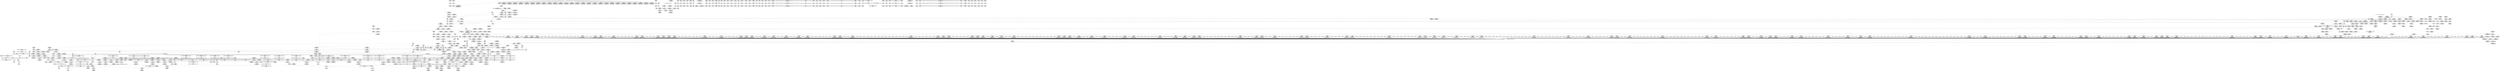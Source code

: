 digraph {
	CE0x42a4810 [shape=record,shape=Mrecord,label="{CE0x42a4810|aa_cred_profile:_if.end}"]
	CE0x41fbcc0 [shape=record,shape=Mrecord,label="{CE0x41fbcc0|apparmor_path_chown:_bb|*SummSource*}"]
	CE0x421ec10 [shape=record,shape=Mrecord,label="{CE0x421ec10|get_current:_tmp2}"]
	CE0x42a2780 [shape=record,shape=Mrecord,label="{CE0x42a2780|i64*_getelementptr_inbounds_(_16_x_i64_,_16_x_i64_*___llvm_gcov_ctr46,_i64_0,_i64_14)|*Constant*|*SummSource*}"]
	CE0x4265390 [shape=record,shape=Mrecord,label="{CE0x4265390|80:_i64,_:_CRE_564,565_}"]
	CE0x42db110 [shape=record,shape=Mrecord,label="{CE0x42db110|aa_cred_profile:_lnot|security/apparmor/include/context.h,100|*SummSource*}"]
	CE0x428d070 [shape=record,shape=Mrecord,label="{CE0x428d070|_ret_i32_%call17,_!dbg_!15526|security/apparmor/file.c,307}"]
	CE0x42692f0 [shape=record,shape=Mrecord,label="{CE0x42692f0|80:_i64,_:_CRE_624,625_}"]
	CE0x428ef10 [shape=record,shape=Mrecord,label="{CE0x428ef10|__aa_current_profile:_tobool|security/apparmor/include/context.h,138|*SummSink*}"]
	CE0x4250db0 [shape=record,shape=Mrecord,label="{CE0x4250db0|aa_path_perm:_entry|*SummSource*}"]
	CE0x4255da0 [shape=record,shape=Mrecord,label="{CE0x4255da0|common_perm:_mask|Function::common_perm&Arg::mask::|*SummSink*}"]
	CE0x4247e80 [shape=record,shape=Mrecord,label="{CE0x4247e80|i64_0|*Constant*|*SummSink*}"]
	CE0x42a9650 [shape=record,shape=Mrecord,label="{CE0x42a9650|__aa_current_profile:_tmp8|security/apparmor/include/context.h,138|*SummSource*}"]
	CE0x42a3920 [shape=record,shape=Mrecord,label="{CE0x42a3920|aa_cred_profile:_tmp6|security/apparmor/include/context.h,100}"]
	CE0x42447d0 [shape=record,shape=Mrecord,label="{CE0x42447d0|i64_1|*Constant*}"]
	CE0x4273d20 [shape=record,shape=Mrecord,label="{CE0x4273d20|80:_i64,_:_CRE_1353,1354_}"]
	CE0x421a790 [shape=record,shape=Mrecord,label="{CE0x421a790|apparmor_path_chown:_uid2|security/apparmor/lsm.c,357}"]
	CE0x42a0f70 [shape=record,shape=Mrecord,label="{CE0x42a0f70|GLOBAL:___llvm_gcov_ctr58|Global_var:__llvm_gcov_ctr58}"]
	CE0x41fd750 [shape=record,shape=Mrecord,label="{CE0x41fd750|apparmor_path_chown:_uid|security/apparmor/lsm.c, 355|*SummSink*}"]
	CE0x4257a20 [shape=record,shape=Mrecord,label="{CE0x4257a20|i64*_getelementptr_inbounds_(_11_x_i64_,_11_x_i64_*___llvm_gcov_ctr58,_i64_0,_i64_8)|*Constant*|*SummSource*}"]
	CE0x42bc5d0 [shape=record,shape=Mrecord,label="{CE0x42bc5d0|__aa_current_profile:_call4|security/apparmor/include/context.h,138}"]
	CE0x428a130 [shape=record,shape=Mrecord,label="{CE0x428a130|aa_cred_profile:_tmp26|security/apparmor/include/context.h,100}"]
	CE0x42042c0 [shape=record,shape=Mrecord,label="{CE0x42042c0|apparmor_path_chown:_bb|*SummSink*}"]
	CE0x429db30 [shape=record,shape=Mrecord,label="{CE0x429db30|GLOBAL:_current_task|Global_var:current_task|*SummSink*}"]
	CE0x4271900 [shape=record,shape=Mrecord,label="{CE0x4271900|80:_i64,_:_CRE_1319,1320_}"]
	CE0x42c9450 [shape=record,shape=Mrecord,label="{CE0x42c9450|aa_cred_profile:_tmp28|security/apparmor/include/context.h,100}"]
	CE0x4245460 [shape=record,shape=Mrecord,label="{CE0x4245460|common_perm:_bb}"]
	CE0x42966b0 [shape=record,shape=Mrecord,label="{CE0x42966b0|_ret_%struct.aa_profile*_%call4,_!dbg_!15494|security/apparmor/include/context.h,138|*SummSink*}"]
	CE0x4294380 [shape=record,shape=Mrecord,label="{CE0x4294380|common_perm:_if.then}"]
	CE0x424cc70 [shape=record,shape=Mrecord,label="{CE0x424cc70|mediated_filesystem:_i_sb|security/apparmor/include/apparmor.h,117|*SummSink*}"]
	CE0x4273060 [shape=record,shape=Mrecord,label="{CE0x4273060|80:_i64,_:_CRE_1341,1342_}"]
	CE0x4252f00 [shape=record,shape=Mrecord,label="{CE0x4252f00|mediated_filesystem:_bb}"]
	CE0x421ea10 [shape=record,shape=Mrecord,label="{CE0x421ea10|get_current:_tmp1|*SummSource*}"]
	CE0x4279d00 [shape=record,shape=Mrecord,label="{CE0x4279d00|80:_i64,_:_CRE_1665,1666_}"]
	CE0x4296ab0 [shape=record,shape=Mrecord,label="{CE0x4296ab0|i64*_getelementptr_inbounds_(_11_x_i64_,_11_x_i64_*___llvm_gcov_ctr58,_i64_0,_i64_1)|*Constant*}"]
	CE0x4267970 [shape=record,shape=Mrecord,label="{CE0x4267970|80:_i64,_:_CRE_600,601_}"]
	CE0x4297ef0 [shape=record,shape=Mrecord,label="{CE0x4297ef0|common_perm:_tmp10|security/apparmor/lsm.c,172|*SummSink*}"]
	CE0x4279bf0 [shape=record,shape=Mrecord,label="{CE0x4279bf0|80:_i64,_:_CRE_1664,1665_}"]
	CE0x42468d0 [shape=record,shape=Mrecord,label="{CE0x42468d0|COLLAPSED:_CRE:_elem_0::|security/apparmor/lsm.c,169}"]
	CE0x4240e90 [shape=record,shape=Mrecord,label="{CE0x4240e90|80:_i64,_:_CRE_464,472_|*MultipleSource*|*LoadInst*|security/apparmor/include/apparmor.h,117|security/apparmor/include/apparmor.h,117}"]
	CE0x421edf0 [shape=record,shape=Mrecord,label="{CE0x421edf0|apparmor_path_chown:_tmp13|security/apparmor/lsm.c,361|*SummSource*}"]
	CE0x42bdd20 [shape=record,shape=Mrecord,label="{CE0x42bdd20|_ret_%struct.aa_profile*_%tmp34,_!dbg_!15510|security/apparmor/include/context.h,101|*SummSink*}"]
	CE0x421ecf0 [shape=record,shape=Mrecord,label="{CE0x421ecf0|get_current:_tmp2|*SummSink*}"]
	CE0x4271a10 [shape=record,shape=Mrecord,label="{CE0x4271a10|80:_i64,_:_CRE_1320,1321_}"]
	CE0x424a110 [shape=record,shape=Mrecord,label="{CE0x424a110|_call_void_mcount()_#2}"]
	CE0x425f020 [shape=record,shape=Mrecord,label="{CE0x425f020|80:_i64,_:_CRE_410,411_}"]
	CE0x4291e10 [shape=record,shape=Mrecord,label="{CE0x4291e10|__aa_current_profile:_tmp3|*SummSink*}"]
	CE0x4263110 [shape=record,shape=Mrecord,label="{CE0x4263110|i64_5|*Constant*|*SummSink*}"]
	CE0x4261cc0 [shape=record,shape=Mrecord,label="{CE0x4261cc0|80:_i64,_:_CRE_452,453_}"]
	CE0x42546b0 [shape=record,shape=Mrecord,label="{CE0x42546b0|GLOBAL:_common_perm|*Constant*|*SummSink*}"]
	CE0x42a65f0 [shape=record,shape=Mrecord,label="{CE0x42a65f0|i32_22|*Constant*|*SummSource*}"]
	CE0x42e6e10 [shape=record,shape=Mrecord,label="{CE0x42e6e10|GLOBAL:_llvm.expect.i64|*Constant*|*SummSource*}"]
	CE0x424d8c0 [shape=record,shape=Mrecord,label="{CE0x424d8c0|mediated_filesystem:_s_flags|security/apparmor/include/apparmor.h,117|*SummSource*}"]
	CE0x42e3b40 [shape=record,shape=Mrecord,label="{CE0x42e3b40|aa_cred_profile:_tmp6|security/apparmor/include/context.h,100|*SummSink*}"]
	CE0x424d740 [shape=record,shape=Mrecord,label="{CE0x424d740|i32_10|*Constant*|*SummSink*}"]
	CE0x426cdf0 [shape=record,shape=Mrecord,label="{CE0x426cdf0|80:_i64,_:_CRE_1230,1231_}"]
	CE0x4297080 [shape=record,shape=Mrecord,label="{CE0x4297080|common_perm:_tmp}"]
	CE0x4261550 [shape=record,shape=Mrecord,label="{CE0x4261550|80:_i64,_:_CRE_445,446_}"]
	CE0x42bb780 [shape=record,shape=Mrecord,label="{CE0x42bb780|__aa_current_profile:_cred|security/apparmor/include/context.h,138}"]
	CE0x42459d0 [shape=record,shape=Mrecord,label="{CE0x42459d0|apparmor_path_chown:_tmp11|security/apparmor/lsm.c,361|*SummSink*}"]
	CE0x428c1c0 [shape=record,shape=Mrecord,label="{CE0x428c1c0|aa_path_perm:_flags|Function::aa_path_perm&Arg::flags::}"]
	CE0x4287f80 [shape=record,shape=Mrecord,label="{CE0x4287f80|i64_12|*Constant*|*SummSource*}"]
	CE0x4234b00 [shape=record,shape=Mrecord,label="{CE0x4234b00|80:_i64,_:_CRE_395,396_}"]
	CE0x426be00 [shape=record,shape=Mrecord,label="{CE0x426be00|80:_i64,_:_CRE_1215,1216_}"]
	CE0x421f0b0 [shape=record,shape=Mrecord,label="{CE0x421f0b0|0:_i32,_:_SCM_0,4_|*MultipleSource*|security/apparmor/lsm.c, 355}"]
	CE0x42d9710 [shape=record,shape=Mrecord,label="{CE0x42d9710|44:_i32,_48:_i16,_128:_i8*,_:_SCMRE_44,48_|*MultipleSource*|security/apparmor/include/context.h,99|Function::aa_cred_profile&Arg::cred::|security/apparmor/include/context.h,138}"]
	CE0x421cae0 [shape=record,shape=Mrecord,label="{CE0x421cae0|apparmor_path_chown:_coerce.dive1|*SummSink*}"]
	CE0x4265770 [shape=record,shape=Mrecord,label="{CE0x4265770|80:_i64,_:_CRE_568,569_}"]
	CE0x42bab70 [shape=record,shape=Mrecord,label="{CE0x42bab70|GLOBAL:_get_current|*Constant*|*SummSink*}"]
	CE0x42dc950 [shape=record,shape=Mrecord,label="{CE0x42dc950|aa_cred_profile:_tmp16|security/apparmor/include/context.h,100|*SummSource*}"]
	CE0x424a5e0 [shape=record,shape=Mrecord,label="{CE0x424a5e0|mediated_filesystem:_s_flags|security/apparmor/include/apparmor.h,117|*SummSink*}"]
	CE0x426d890 [shape=record,shape=Mrecord,label="{CE0x426d890|80:_i64,_:_CRE_1240,1241_}"]
	CE0x428b3c0 [shape=record,shape=Mrecord,label="{CE0x428b3c0|aa_path_perm:_op|Function::aa_path_perm&Arg::op::}"]
	CE0x421abf0 [shape=record,shape=Mrecord,label="{CE0x421abf0|mediated_filesystem:_tmp1}"]
	CE0x4223a10 [shape=record,shape=Mrecord,label="{CE0x4223a10|common_perm:_cmp|security/apparmor/lsm.c,169|*SummSink*}"]
	CE0x4248b30 [shape=record,shape=Mrecord,label="{CE0x4248b30|apparmor_path_chown:_tmp8|security/apparmor/lsm.c,358}"]
	CE0x4279f20 [shape=record,shape=Mrecord,label="{CE0x4279f20|80:_i64,_:_CRE_1667,1668_}"]
	CE0x4294940 [shape=record,shape=Mrecord,label="{CE0x4294940|aa_cred_profile:_do.end8}"]
	CE0x429c7b0 [shape=record,shape=Mrecord,label="{CE0x429c7b0|_call_void_mcount()_#2|*SummSink*}"]
	CE0x4222090 [shape=record,shape=Mrecord,label="{CE0x4222090|i64_2|*Constant*}"]
	CE0x4295c70 [shape=record,shape=Mrecord,label="{CE0x4295c70|i32_11|*Constant*|*SummSink*}"]
	CE0x4250ba0 [shape=record,shape=Mrecord,label="{CE0x4250ba0|GLOBAL:_aa_path_perm|*Constant*|*SummSink*}"]
	CE0x42def10 [shape=record,shape=Mrecord,label="{CE0x42def10|44:_i32,_48:_i16,_128:_i8*,_:_SCMRE_32,36_|*MultipleSource*|security/apparmor/include/context.h,99|Function::aa_cred_profile&Arg::cred::|security/apparmor/include/context.h,138}"]
	CE0x429c040 [shape=record,shape=Mrecord,label="{CE0x429c040|__aa_current_profile:_tobool|security/apparmor/include/context.h,138}"]
	CE0x4261660 [shape=record,shape=Mrecord,label="{CE0x4261660|80:_i64,_:_CRE_446,447_}"]
	CE0x4271f60 [shape=record,shape=Mrecord,label="{CE0x4271f60|80:_i64,_:_CRE_1325,1326_}"]
	CE0x42dae50 [shape=record,shape=Mrecord,label="{CE0x42dae50|aa_cred_profile:_lnot|security/apparmor/include/context.h,100|*SummSink*}"]
	CE0x42a07d0 [shape=record,shape=Mrecord,label="{CE0x42a07d0|i64*_getelementptr_inbounds_(_11_x_i64_,_11_x_i64_*___llvm_gcov_ctr58,_i64_0,_i64_0)|*Constant*|*SummSource*}"]
	CE0x4287bc0 [shape=record,shape=Mrecord,label="{CE0x4287bc0|i32_100|*Constant*|*SummSink*}"]
	"CONST[source:1(input),value:2(dynamic)][purpose:{subject}]"
	CE0x42639c0 [shape=record,shape=Mrecord,label="{CE0x42639c0|aa_cred_profile:_tmp9|security/apparmor/include/context.h,100}"]
	CE0x42c7c90 [shape=record,shape=Mrecord,label="{CE0x42c7c90|aa_cred_profile:_tmp31|security/apparmor/include/context.h,100}"]
	CE0x42a3370 [shape=record,shape=Mrecord,label="{CE0x42a3370|aa_cred_profile:_bb|*SummSource*}"]
	CE0x426fdc0 [shape=record,shape=Mrecord,label="{CE0x426fdc0|80:_i64,_:_CRE_1275,1276_}"]
	CE0x420f180 [shape=record,shape=Mrecord,label="{CE0x420f180|apparmor_path_chown:_tmp7|security/apparmor/lsm.c,358|*SummSink*}"]
	CE0x425f570 [shape=record,shape=Mrecord,label="{CE0x425f570|80:_i64,_:_CRE_415,416_}"]
	CE0x426bf10 [shape=record,shape=Mrecord,label="{CE0x426bf10|80:_i64,_:_CRE_1216,1217_}"]
	CE0x425ee00 [shape=record,shape=Mrecord,label="{CE0x425ee00|80:_i64,_:_CRE_408,409_}"]
	CE0x427f2d0 [shape=record,shape=Mrecord,label="{CE0x427f2d0|80:_i64,_:_CRE_2056,2112_|*MultipleSource*|*LoadInst*|security/apparmor/include/apparmor.h,117|security/apparmor/include/apparmor.h,117}"]
	CE0x42cb560 [shape=record,shape=Mrecord,label="{CE0x42cb560|aa_cred_profile:_profile11|security/apparmor/include/context.h,101|*SummSource*}"]
	CE0x42dcd20 [shape=record,shape=Mrecord,label="{CE0x42dcd20|aa_cred_profile:_tmp17|security/apparmor/include/context.h,100}"]
	CE0x42e1080 [shape=record,shape=Mrecord,label="{CE0x42e1080|aa_cred_profile:_lor.end}"]
	CE0x4288d20 [shape=record,shape=Mrecord,label="{CE0x4288d20|aa_cred_profile:_tmp24|security/apparmor/include/context.h,100}"]
	CE0x42e0830 [shape=record,shape=Mrecord,label="{CE0x42e0830|aa_cred_profile:_profile|security/apparmor/include/context.h,100|*SummSource*}"]
	CE0x4274050 [shape=record,shape=Mrecord,label="{CE0x4274050|80:_i64,_:_CRE_1356,1357_}"]
	CE0x424deb0 [shape=record,shape=Mrecord,label="{CE0x424deb0|apparmor_path_chown:_tmp12|security/apparmor/lsm.c,361|*SummSink*}"]
	CE0x4250c90 [shape=record,shape=Mrecord,label="{CE0x4250c90|aa_path_perm:_entry}"]
	CE0x425f130 [shape=record,shape=Mrecord,label="{CE0x425f130|80:_i64,_:_CRE_411,412_}"]
	CE0x42dbd60 [shape=record,shape=Mrecord,label="{CE0x42dbd60|aa_cred_profile:_tmp14|security/apparmor/include/context.h,100|*SummSource*}"]
	CE0x42dfe40 [shape=record,shape=Mrecord,label="{CE0x42dfe40|aa_cred_profile:_profile|security/apparmor/include/context.h,100|*SummSink*}"]
	CE0x42c7720 [shape=record,shape=Mrecord,label="{CE0x42c7720|aa_cred_profile:_tmp30|security/apparmor/include/context.h,100|*SummSource*}"]
	CE0x4260ab0 [shape=record,shape=Mrecord,label="{CE0x4260ab0|80:_i64,_:_CRE_435,436_}"]
	CE0x42641f0 [shape=record,shape=Mrecord,label="{CE0x42641f0|80:_i64,_:_CRE_504,512_|*MultipleSource*|*LoadInst*|security/apparmor/include/apparmor.h,117|security/apparmor/include/apparmor.h,117}"]
	CE0x42445a0 [shape=record,shape=Mrecord,label="{CE0x42445a0|get_current:_tmp}"]
	CE0x426bcf0 [shape=record,shape=Mrecord,label="{CE0x426bcf0|80:_i64,_:_CRE_1214,1215_}"]
	CE0x429ce60 [shape=record,shape=Mrecord,label="{CE0x429ce60|aa_cred_profile:_do.body5|*SummSource*}"]
	CE0x4272d30 [shape=record,shape=Mrecord,label="{CE0x4272d30|80:_i64,_:_CRE_1338,1339_}"]
	CE0x426c130 [shape=record,shape=Mrecord,label="{CE0x426c130|80:_i64,_:_CRE_1218,1219_}"]
	CE0x423d6f0 [shape=record,shape=Mrecord,label="{CE0x423d6f0|apparmor_path_chown:_tmp3|security/apparmor/lsm.c,357|*SummSink*}"]
	CE0x4265ff0 [shape=record,shape=Mrecord,label="{CE0x4265ff0|80:_i64,_:_CRE_576,577_}"]
	CE0x42a42e0 [shape=record,shape=Mrecord,label="{CE0x42a42e0|__aa_current_profile:_do.end|*SummSink*}"]
	CE0x426d9a0 [shape=record,shape=Mrecord,label="{CE0x426d9a0|80:_i64,_:_CRE_1241,1242_}"]
	CE0x426e660 [shape=record,shape=Mrecord,label="{CE0x426e660|80:_i64,_:_CRE_1253,1254_}"]
	CE0x4241980 [shape=record,shape=Mrecord,label="{CE0x4241980|_ret_i1_%lnot,_!dbg_!15473|security/apparmor/include/apparmor.h,117}"]
	CE0x4268300 [shape=record,shape=Mrecord,label="{CE0x4268300|80:_i64,_:_CRE_609,610_}"]
	CE0x429cf70 [shape=record,shape=Mrecord,label="{CE0x429cf70|aa_cred_profile:_do.body5|*SummSink*}"]
	CE0x4202890 [shape=record,shape=Mrecord,label="{CE0x4202890|apparmor_path_chown:_if.end|*SummSink*}"]
	CE0x42094d0 [shape=record,shape=Mrecord,label="{CE0x42094d0|apparmor_path_chown:_tmp}"]
	CE0x428cbd0 [shape=record,shape=Mrecord,label="{CE0x428cbd0|aa_path_perm:_cond|Function::aa_path_perm&Arg::cond::}"]
	CE0x426bb30 [shape=record,shape=Mrecord,label="{CE0x426bb30|80:_i64,_:_CRE_1212,1213_}"]
	CE0x427d310 [shape=record,shape=Mrecord,label="{CE0x427d310|80:_i64,_:_CRE_1824,1828_|*MultipleSource*|*LoadInst*|security/apparmor/include/apparmor.h,117|security/apparmor/include/apparmor.h,117}"]
	CE0x423ddb0 [shape=record,shape=Mrecord,label="{CE0x423ddb0|i32_4|*Constant*|*SummSink*}"]
	CE0x4233df0 [shape=record,shape=Mrecord,label="{CE0x4233df0|80:_i64,_:_CRE_360,368_|*MultipleSource*|*LoadInst*|security/apparmor/include/apparmor.h,117|security/apparmor/include/apparmor.h,117}"]
	CE0x4249ec0 [shape=record,shape=Mrecord,label="{CE0x4249ec0|mediated_filesystem:_tmp3|*SummSink*}"]
	CE0x42a2b20 [shape=record,shape=Mrecord,label="{CE0x42a2b20|aa_cred_profile:_tmp8|security/apparmor/include/context.h,100}"]
	CE0x4269510 [shape=record,shape=Mrecord,label="{CE0x4269510|80:_i64,_:_CRE_626,627_}"]
	CE0x427b460 [shape=record,shape=Mrecord,label="{CE0x427b460|80:_i64,_:_CRE_1687,1688_}"]
	CE0x426e110 [shape=record,shape=Mrecord,label="{CE0x426e110|80:_i64,_:_CRE_1248,1249_}"]
	CE0x42738e0 [shape=record,shape=Mrecord,label="{CE0x42738e0|80:_i64,_:_CRE_1349,1350_}"]
	CE0x420d270 [shape=record,shape=Mrecord,label="{CE0x420d270|mediated_filesystem:_tmp1|*SummSource*}"]
	CE0x4284ff0 [shape=record,shape=Mrecord,label="{CE0x4284ff0|__aa_current_profile:_tmp6|security/apparmor/include/context.h,138|*SummSink*}"]
	CE0x42a1ab0 [shape=record,shape=Mrecord,label="{CE0x42a1ab0|i64*_getelementptr_inbounds_(_16_x_i64_,_16_x_i64_*___llvm_gcov_ctr46,_i64_0,_i64_1)|*Constant*|*SummSource*}"]
	CE0x4251cf0 [shape=record,shape=Mrecord,label="{CE0x4251cf0|apparmor_path_chown:_tmp19|security/apparmor/lsm.c,365}"]
	CE0x4248490 [shape=record,shape=Mrecord,label="{CE0x4248490|apparmor_path_chown:_i_mode|security/apparmor/lsm.c,358|*SummSource*}"]
	CE0x42bd730 [shape=record,shape=Mrecord,label="{CE0x42bd730|aa_cred_profile:_cred|Function::aa_cred_profile&Arg::cred::|*SummSink*}"]
	CE0x427f6b0 [shape=record,shape=Mrecord,label="{CE0x427f6b0|80:_i64,_:_CRE_2120,2248_|*MultipleSource*|*LoadInst*|security/apparmor/include/apparmor.h,117|security/apparmor/include/apparmor.h,117}"]
	CE0x4268630 [shape=record,shape=Mrecord,label="{CE0x4268630|80:_i64,_:_CRE_612,613_}"]
	CE0x42921e0 [shape=record,shape=Mrecord,label="{CE0x42921e0|common_perm:_tmp5|security/apparmor/lsm.c,169}"]
	CE0x42594d0 [shape=record,shape=Mrecord,label="{CE0x42594d0|i64*_getelementptr_inbounds_(_11_x_i64_,_11_x_i64_*___llvm_gcov_ctr58,_i64_0,_i64_8)|*Constant*|*SummSink*}"]
	CE0x424c1a0 [shape=record,shape=Mrecord,label="{CE0x424c1a0|80:_i64,_:_CRE_104,112_|*MultipleSource*|*LoadInst*|security/apparmor/include/apparmor.h,117|security/apparmor/include/apparmor.h,117}"]
	CE0x41fd6e0 [shape=record,shape=Mrecord,label="{CE0x41fd6e0|apparmor_path_chown:_uid|security/apparmor/lsm.c, 355|*SummSource*}"]
	CE0x42a63f0 [shape=record,shape=Mrecord,label="{CE0x42a63f0|__aa_current_profile:_land.lhs.true|*SummSource*}"]
	CE0x42a6820 [shape=record,shape=Mrecord,label="{CE0x42a6820|aa_cred_profile:_security|security/apparmor/include/context.h,99|*SummSource*}"]
	CE0x4276e40 [shape=record,shape=Mrecord,label="{CE0x4276e40|80:_i64,_:_CRE_1621,1622_}"]
	CE0x423f0b0 [shape=record,shape=Mrecord,label="{CE0x423f0b0|i64*_getelementptr_inbounds_(_6_x_i64_,_6_x_i64_*___llvm_gcov_ctr84,_i64_0,_i64_4)|*Constant*}"]
	CE0x42a4460 [shape=record,shape=Mrecord,label="{CE0x42a4460|__aa_current_profile:_if.then}"]
	CE0x427b020 [shape=record,shape=Mrecord,label="{CE0x427b020|80:_i64,_:_CRE_1683,1684_}"]
	CE0x423dd10 [shape=record,shape=Mrecord,label="{CE0x423dd10|i32_4|*Constant*|*SummSource*}"]
	CE0x42a1d60 [shape=record,shape=Mrecord,label="{CE0x42a1d60|GLOBAL:___llvm_gcov_ctr58|Global_var:__llvm_gcov_ctr58|*SummSource*}"]
	CE0x42505c0 [shape=record,shape=Mrecord,label="{CE0x42505c0|common_perm:_call1|security/apparmor/lsm.c,170|*SummSink*}"]
	CE0x42a3070 [shape=record,shape=Mrecord,label="{CE0x42a3070|__aa_current_profile:_if.end|*SummSource*}"]
	CE0x420dfc0 [shape=record,shape=Mrecord,label="{CE0x420dfc0|apparmor_path_chown:_gid|security/apparmor/lsm.c, 355}"]
	CE0x4248550 [shape=record,shape=Mrecord,label="{CE0x4248550|apparmor_path_chown:_i_mode|security/apparmor/lsm.c,358|*SummSink*}"]
	CE0x4297c70 [shape=record,shape=Mrecord,label="{CE0x4297c70|common_perm:_tmp9|security/apparmor/lsm.c,172|*SummSink*}"]
	CE0x4240110 [shape=record,shape=Mrecord,label="{CE0x4240110|apparmor_path_chown:_tmp7|security/apparmor/lsm.c,358}"]
	CE0x426e440 [shape=record,shape=Mrecord,label="{CE0x426e440|80:_i64,_:_CRE_1251,1252_}"]
	CE0x425c8f0 [shape=record,shape=Mrecord,label="{CE0x425c8f0|__aa_current_profile:_tmp17|security/apparmor/include/context.h,138}"]
	CE0x4234f90 [shape=record,shape=Mrecord,label="{CE0x4234f90|80:_i64,_:_CRE_400,401_}"]
	CE0x4240c70 [shape=record,shape=Mrecord,label="{CE0x4240c70|80:_i64,_:_CRE_462,463_}"]
	CE0x4294bf0 [shape=record,shape=Mrecord,label="{CE0x4294bf0|GLOBAL:___aa_current_profile|*Constant*|*SummSink*}"]
	CE0x4290000 [shape=record,shape=Mrecord,label="{CE0x4290000|mediated_filesystem:_and|security/apparmor/include/apparmor.h,117|*SummSource*}"]
	CE0x428c7e0 [shape=record,shape=Mrecord,label="{CE0x428c7e0|aa_path_perm:_request|Function::aa_path_perm&Arg::request::|*SummSource*}"]
	CE0x42a9d80 [shape=record,shape=Mrecord,label="{CE0x42a9d80|GLOBAL:___llvm_gcov_ctr46|Global_var:__llvm_gcov_ctr46}"]
	CE0x423e0f0 [shape=record,shape=Mrecord,label="{CE0x423e0f0|apparmor_path_chown:_mode|security/apparmor/lsm.c,357|*SummSource*}"]
	CE0x4296180 [shape=record,shape=Mrecord,label="{CE0x4296180|aa_cred_profile:_do.end8|*SummSource*}"]
	CE0x4272e40 [shape=record,shape=Mrecord,label="{CE0x4272e40|80:_i64,_:_CRE_1339,1340_}"]
	CE0x42761c0 [shape=record,shape=Mrecord,label="{CE0x42761c0|80:_i64,_:_CRE_1596,1600_|*MultipleSource*|*LoadInst*|security/apparmor/include/apparmor.h,117|security/apparmor/include/apparmor.h,117}"]
	CE0x428c490 [shape=record,shape=Mrecord,label="{CE0x428c490|aa_path_perm:_flags|Function::aa_path_perm&Arg::flags::|*SummSink*}"]
	CE0x42412d0 [shape=record,shape=Mrecord,label="{CE0x42412d0|80:_i64,_:_CRE_488,496_|*MultipleSource*|*LoadInst*|security/apparmor/include/apparmor.h,117|security/apparmor/include/apparmor.h,117}"]
	CE0x426fa90 [shape=record,shape=Mrecord,label="{CE0x426fa90|80:_i64,_:_CRE_1272,1273_}"]
	CE0x4223700 [shape=record,shape=Mrecord,label="{CE0x4223700|i64_3|*Constant*|*SummSink*}"]
	CE0x42c66e0 [shape=record,shape=Mrecord,label="{CE0x42c66e0|aa_cred_profile:_tmp27|security/apparmor/include/context.h,100}"]
	CE0x4293720 [shape=record,shape=Mrecord,label="{CE0x4293720|get_current:_tmp1|*SummSink*}"]
	CE0x4260780 [shape=record,shape=Mrecord,label="{CE0x4260780|80:_i64,_:_CRE_432,433_}"]
	CE0x4281700 [shape=record,shape=Mrecord,label="{CE0x4281700|get_current:_bb}"]
	CE0x424b640 [shape=record,shape=Mrecord,label="{CE0x424b640|80:_i64,_:_CRE_48,56_|*MultipleSource*|*LoadInst*|security/apparmor/include/apparmor.h,117|security/apparmor/include/apparmor.h,117}"]
	CE0x425fbd0 [shape=record,shape=Mrecord,label="{CE0x425fbd0|80:_i64,_:_CRE_421,422_}"]
	CE0x428ace0 [shape=record,shape=Mrecord,label="{CE0x428ace0|aa_cred_profile:_tmp23|security/apparmor/include/context.h,100}"]
	CE0x4266430 [shape=record,shape=Mrecord,label="{CE0x4266430|80:_i64,_:_CRE_580,581_}"]
	CE0x428cd20 [shape=record,shape=Mrecord,label="{CE0x428cd20|aa_path_perm:_cond|Function::aa_path_perm&Arg::cond::|*SummSource*}"]
	CE0x425f790 [shape=record,shape=Mrecord,label="{CE0x425f790|80:_i64,_:_CRE_417,418_}"]
	CE0x426b530 [shape=record,shape=Mrecord,label="{CE0x426b530|80:_i64,_:_CRE_1208,1209_}"]
	CE0x4278380 [shape=record,shape=Mrecord,label="{CE0x4278380|80:_i64,_:_CRE_1641,1642_}"]
	CE0x42e0340 [shape=record,shape=Mrecord,label="{CE0x42e0340|aa_cred_profile:_tmp11|security/apparmor/include/context.h,100|*SummSink*}"]
	CE0x4219c60 [shape=record,shape=Mrecord,label="{CE0x4219c60|mediated_filesystem:_tmp}"]
	CE0x4277060 [shape=record,shape=Mrecord,label="{CE0x4277060|80:_i64,_:_CRE_1623,1624_}"]
	CE0x42d8e20 [shape=record,shape=Mrecord,label="{CE0x42d8e20|%struct.aa_task_cxt*_null|*Constant*|*SummSource*}"]
	CE0x42a1540 [shape=record,shape=Mrecord,label="{CE0x42a1540|__aa_current_profile:_if.then|*SummSource*}"]
	CE0x421ec80 [shape=record,shape=Mrecord,label="{CE0x421ec80|get_current:_tmp2|*SummSource*}"]
	CE0x4201cf0 [shape=record,shape=Mrecord,label="{CE0x4201cf0|apparmor_path_chown:_tmp|*SummSink*}"]
	CE0x42c51c0 [shape=record,shape=Mrecord,label="{CE0x42c51c0|aa_cred_profile:_tmp13|*SummSink*}"]
	CE0x424c820 [shape=record,shape=Mrecord,label="{CE0x424c820|mediated_filesystem:_i_sb|security/apparmor/include/apparmor.h,117|*SummSource*}"]
	CE0x426f980 [shape=record,shape=Mrecord,label="{CE0x426f980|80:_i64,_:_CRE_1271,1272_}"]
	CE0x42235d0 [shape=record,shape=Mrecord,label="{CE0x42235d0|i64_3|*Constant*|*SummSource*}"]
	CE0x428be70 [shape=record,shape=Mrecord,label="{CE0x428be70|aa_path_perm:_path|Function::aa_path_perm&Arg::path::|*SummSource*}"]
	CE0x4209540 [shape=record,shape=Mrecord,label="{CE0x4209540|COLLAPSED:_GCMRE___llvm_gcov_ctr84_internal_global_6_x_i64_zeroinitializer:_elem_0:default:}"]
	CE0x42904f0 [shape=record,shape=Mrecord,label="{CE0x42904f0|mediated_filesystem:_tobool|security/apparmor/include/apparmor.h,117}"]
	CE0x424cc00 [shape=record,shape=Mrecord,label="{CE0x424cc00|mediated_filesystem:_tmp4|*LoadInst*|security/apparmor/include/apparmor.h,117|*SummSink*}"]
	CE0x427eef0 [shape=record,shape=Mrecord,label="{CE0x427eef0|80:_i64,_:_CRE_1920,1928_|*MultipleSource*|*LoadInst*|security/apparmor/include/apparmor.h,117|security/apparmor/include/apparmor.h,117}"]
	CE0x42643e0 [shape=record,shape=Mrecord,label="{CE0x42643e0|80:_i64,_:_CRE_512,528_|*MultipleSource*|*LoadInst*|security/apparmor/include/apparmor.h,117|security/apparmor/include/apparmor.h,117}"]
	CE0x420fc00 [shape=record,shape=Mrecord,label="{CE0x420fc00|72:_%struct.hlist_bl_node**,_80:_%struct.dentry*,_104:_%struct.inode*,_:_CRE_104,112_|*MultipleSource*|*LoadInst*|security/apparmor/lsm.c,357|security/apparmor/lsm.c,357}"]
	CE0x424d6d0 [shape=record,shape=Mrecord,label="{CE0x424d6d0|common_perm:_if.end|*SummSink*}"]
	CE0x42c53a0 [shape=record,shape=Mrecord,label="{CE0x42c53a0|aa_cred_profile:_lnot2|security/apparmor/include/context.h,100}"]
	CE0x42597d0 [shape=record,shape=Mrecord,label="{CE0x42597d0|__aa_current_profile:_tmp14|security/apparmor/include/context.h,138|*SummSource*}"]
	CE0x4268c90 [shape=record,shape=Mrecord,label="{CE0x4268c90|80:_i64,_:_CRE_618,619_}"]
	CE0x425e060 [shape=record,shape=Mrecord,label="{CE0x425e060|__aa_current_profile:_tmp20|security/apparmor/include/context.h,138}"]
	CE0x421aa50 [shape=record,shape=Mrecord,label="{CE0x421aa50|apparmor_path_chown:_cond|security/apparmor/lsm.c, 357|*SummSource*}"]
	CE0x427fc80 [shape=record,shape=Mrecord,label="{CE0x427fc80|80:_i64,_:_CRE_2264,2268_|*MultipleSource*|*LoadInst*|security/apparmor/include/apparmor.h,117|security/apparmor/include/apparmor.h,117}"]
	CE0x426c680 [shape=record,shape=Mrecord,label="{CE0x426c680|80:_i64,_:_CRE_1223,1224_}"]
	CE0x42e7ad0 [shape=record,shape=Mrecord,label="{CE0x42e7ad0|i64_5|*Constant*}"]
	CE0x424d4f0 [shape=record,shape=Mrecord,label="{CE0x424d4f0|i32_10|*Constant*|*SummSource*}"]
	CE0x425c330 [shape=record,shape=Mrecord,label="{CE0x425c330|i64*_getelementptr_inbounds_(_11_x_i64_,_11_x_i64_*___llvm_gcov_ctr58,_i64_0,_i64_9)|*Constant*}"]
	CE0x42a3160 [shape=record,shape=Mrecord,label="{CE0x42a3160|aa_cred_profile:_lor.rhs|*SummSink*}"]
	CE0x4258400 [shape=record,shape=Mrecord,label="{CE0x4258400|i8_1|*Constant*|*SummSink*}"]
	CE0x4292250 [shape=record,shape=Mrecord,label="{CE0x4292250|common_perm:_tmp4|security/apparmor/lsm.c,169|*SummSource*}"]
	CE0x42882b0 [shape=record,shape=Mrecord,label="{CE0x42882b0|i64*_getelementptr_inbounds_(_16_x_i64_,_16_x_i64_*___llvm_gcov_ctr46,_i64_0,_i64_9)|*Constant*}"]
	CE0x426cbd0 [shape=record,shape=Mrecord,label="{CE0x426cbd0|80:_i64,_:_CRE_1228,1229_}"]
	CE0x4233c00 [shape=record,shape=Mrecord,label="{CE0x4233c00|80:_i64,_:_CRE_352,360_|*MultipleSource*|*LoadInst*|security/apparmor/include/apparmor.h,117|security/apparmor/include/apparmor.h,117}"]
	CE0x42dba60 [shape=record,shape=Mrecord,label="{CE0x42dba60|i64_6|*Constant*|*SummSource*}"]
	CE0x42d9c10 [shape=record,shape=Mrecord,label="{CE0x42d9c10|aa_cred_profile:_do.body|*SummSource*}"]
	CE0x4232e70 [shape=record,shape=Mrecord,label="{CE0x4232e70|80:_i64,_:_CRE_296,304_|*MultipleSource*|*LoadInst*|security/apparmor/include/apparmor.h,117|security/apparmor/include/apparmor.h,117}"]
	CE0x4294810 [shape=record,shape=Mrecord,label="{CE0x4294810|aa_cred_profile:_do.body6|*SummSink*}"]
	CE0x42dd550 [shape=record,shape=Mrecord,label="{CE0x42dd550|i64*_getelementptr_inbounds_(_16_x_i64_,_16_x_i64_*___llvm_gcov_ctr46,_i64_0,_i64_7)|*Constant*|*SummSource*}"]
	CE0x427bdc0 [shape=record,shape=Mrecord,label="{CE0x427bdc0|80:_i64,_:_CRE_1728,1736_|*MultipleSource*|*LoadInst*|security/apparmor/include/apparmor.h,117|security/apparmor/include/apparmor.h,117}"]
	CE0x420a370 [shape=record,shape=Mrecord,label="{CE0x420a370|i64*_getelementptr_inbounds_(_2_x_i64_,_2_x_i64_*___llvm_gcov_ctr55,_i64_0,_i64_0)|*Constant*}"]
	CE0x4271b20 [shape=record,shape=Mrecord,label="{CE0x4271b20|80:_i64,_:_CRE_1321,1322_}"]
	CE0x4204590 [shape=record,shape=Mrecord,label="{CE0x4204590|apparmor_path_chown:_d_inode|security/apparmor/lsm.c,357|*SummSource*}"]
	CE0x42dcea0 [shape=record,shape=Mrecord,label="{CE0x42dcea0|aa_cred_profile:_tmp17|security/apparmor/include/context.h,100|*SummSource*}"]
	CE0x4270530 [shape=record,shape=Mrecord,label="{CE0x4270530|80:_i64,_:_CRE_1296,1300_|*MultipleSource*|*LoadInst*|security/apparmor/include/apparmor.h,117|security/apparmor/include/apparmor.h,117}"]
	CE0x426bbe0 [shape=record,shape=Mrecord,label="{CE0x426bbe0|80:_i64,_:_CRE_1213,1214_}"]
	CE0x426ebb0 [shape=record,shape=Mrecord,label="{CE0x426ebb0|80:_i64,_:_CRE_1258,1259_}"]
	CE0x4268740 [shape=record,shape=Mrecord,label="{CE0x4268740|80:_i64,_:_CRE_613,614_}"]
	CE0x4251f50 [shape=record,shape=Mrecord,label="{CE0x4251f50|apparmor_path_chown:_tmp20|security/apparmor/lsm.c,365|*SummSink*}"]
	CE0x4201d60 [shape=record,shape=Mrecord,label="{CE0x4201d60|i64_1|*Constant*|*SummSource*}"]
	CE0x4278270 [shape=record,shape=Mrecord,label="{CE0x4278270|80:_i64,_:_CRE_1640,1641_}"]
	CE0x427aad0 [shape=record,shape=Mrecord,label="{CE0x427aad0|80:_i64,_:_CRE_1678,1679_}"]
	CE0x421a020 [shape=record,shape=Mrecord,label="{CE0x421a020|apparmor_path_chown:_tmp13|security/apparmor/lsm.c,361}"]
	CE0x4221a80 [shape=record,shape=Mrecord,label="{CE0x4221a80|i32_0|*Constant*}"]
	CE0x42712a0 [shape=record,shape=Mrecord,label="{CE0x42712a0|80:_i64,_:_CRE_1313,1314_}"]
	CE0x4291430 [shape=record,shape=Mrecord,label="{CE0x4291430|common_perm:_if.end}"]
	CE0x41fa7d0 [shape=record,shape=Mrecord,label="{CE0x41fa7d0|apparmor_path_chown:_tmp1|*SummSink*}"]
	CE0x42a8380 [shape=record,shape=Mrecord,label="{CE0x42a8380|aa_cred_profile:_tmp1|*SummSource*}"]
	CE0x421a910 [shape=record,shape=Mrecord,label="{CE0x421a910|apparmor_path_chown:_cond|security/apparmor/lsm.c, 357}"]
	CE0x4266dc0 [shape=record,shape=Mrecord,label="{CE0x4266dc0|80:_i64,_:_CRE_589,590_}"]
	CE0x4277d20 [shape=record,shape=Mrecord,label="{CE0x4277d20|80:_i64,_:_CRE_1635,1636_}"]
	CE0x42da130 [shape=record,shape=Mrecord,label="{CE0x42da130|aa_cred_profile:_tobool1|security/apparmor/include/context.h,100|*SummSink*}"]
	CE0x4255b30 [shape=record,shape=Mrecord,label="{CE0x4255b30|i32_512|*Constant*|*SummSink*}"]
	CE0x42083b0 [shape=record,shape=Mrecord,label="{CE0x42083b0|apparmor_path_chown:_tmp|*SummSource*}"]
	CE0x42716e0 [shape=record,shape=Mrecord,label="{CE0x42716e0|80:_i64,_:_CRE_1317,1318_}"]
	CE0x4267420 [shape=record,shape=Mrecord,label="{CE0x4267420|80:_i64,_:_CRE_595,596_}"]
	CE0x4260de0 [shape=record,shape=Mrecord,label="{CE0x4260de0|80:_i64,_:_CRE_438,439_}"]
	CE0x4278d10 [shape=record,shape=Mrecord,label="{CE0x4278d10|80:_i64,_:_CRE_1650,1651_}"]
	CE0x4265660 [shape=record,shape=Mrecord,label="{CE0x4265660|80:_i64,_:_CRE_567,568_}"]
	CE0x4293b70 [shape=record,shape=Mrecord,label="{CE0x4293b70|GLOBAL:___aa_current_profile|*Constant*}"]
	CE0x4296010 [shape=record,shape=Mrecord,label="{CE0x4296010|common_perm:_mode|security/apparmor/lsm.c,169|*SummSink*}"]
	CE0x42811d0 [shape=record,shape=Mrecord,label="{CE0x42811d0|i32_22|*Constant*}"]
	CE0x425b1d0 [shape=record,shape=Mrecord,label="{CE0x425b1d0|GLOBAL:_lockdep_rcu_suspicious|*Constant*|*SummSource*}"]
	CE0x41fb8b0 [shape=record,shape=Mrecord,label="{CE0x41fb8b0|apparmor_path_chown:_tmp1}"]
	CE0x3df2910 [shape=record,shape=Mrecord,label="{CE0x3df2910|apparmor_path_chown:_d_inode|security/apparmor/lsm.c,357}"]
	CE0x427a360 [shape=record,shape=Mrecord,label="{CE0x427a360|80:_i64,_:_CRE_1671,1672_}"]
	CE0x425a2b0 [shape=record,shape=Mrecord,label="{CE0x425a2b0|_call_void_lockdep_rcu_suspicious(i8*_getelementptr_inbounds_(_36_x_i8_,_36_x_i8_*_.str12,_i32_0,_i32_0),_i32_138,_i8*_getelementptr_inbounds_(_45_x_i8_,_45_x_i8_*_.str14,_i32_0,_i32_0))_#7,_!dbg_!15483|security/apparmor/include/context.h,138|*SummSource*}"]
	CE0x4240fa0 [shape=record,shape=Mrecord,label="{CE0x4240fa0|80:_i64,_:_CRE_472,480_|*MultipleSource*|*LoadInst*|security/apparmor/include/apparmor.h,117|security/apparmor/include/apparmor.h,117}"]
	CE0x42457e0 [shape=record,shape=Mrecord,label="{CE0x42457e0|i64_2|*Constant*|*SummSource*}"]
	CE0x4278160 [shape=record,shape=Mrecord,label="{CE0x4278160|80:_i64,_:_CRE_1639,1640_}"]
	CE0x42c7db0 [shape=record,shape=Mrecord,label="{CE0x42c7db0|aa_cred_profile:_tmp31|security/apparmor/include/context.h,100|*SummSource*}"]
	CE0x426f760 [shape=record,shape=Mrecord,label="{CE0x426f760|80:_i64,_:_CRE_1269,1270_}"]
	CE0x4234c60 [shape=record,shape=Mrecord,label="{CE0x4234c60|80:_i64,_:_CRE_397,398_}"]
	CE0x425ecf0 [shape=record,shape=Mrecord,label="{CE0x425ecf0|80:_i64,_:_CRE_407,408_}"]
	CE0x426f650 [shape=record,shape=Mrecord,label="{CE0x426f650|80:_i64,_:_CRE_1268,1269_}"]
	CE0x42bd560 [shape=record,shape=Mrecord,label="{CE0x42bd560|aa_cred_profile:_cred|Function::aa_cred_profile&Arg::cred::}"]
	CE0x429dd20 [shape=record,shape=Mrecord,label="{CE0x429dd20|%struct.task_struct*_(%struct.task_struct**)*_asm_movq_%gs:$_1:P_,$0_,_r,im,_dirflag_,_fpsr_,_flags_|*SummSource*}"]
	CE0x4232c80 [shape=record,shape=Mrecord,label="{CE0x4232c80|80:_i64,_:_CRE_288,296_|*MultipleSource*|*LoadInst*|security/apparmor/include/apparmor.h,117|security/apparmor/include/apparmor.h,117}"]
	CE0x4221c00 [shape=record,shape=Mrecord,label="{CE0x4221c00|aa_cred_profile:_tmp3}"]
	CE0x4289300 [shape=record,shape=Mrecord,label="{CE0x4289300|aa_cred_profile:_tmp25|security/apparmor/include/context.h,100}"]
	CE0x423dfe0 [shape=record,shape=Mrecord,label="{CE0x423dfe0|apparmor_path_chown:_mode|security/apparmor/lsm.c,357}"]
	CE0x4219cd0 [shape=record,shape=Mrecord,label="{CE0x4219cd0|COLLAPSED:_GCMRE___llvm_gcov_ctr55_internal_global_2_x_i64_zeroinitializer:_elem_0:default:}"]
	CE0x425d360 [shape=record,shape=Mrecord,label="{CE0x425d360|i64*_getelementptr_inbounds_(_11_x_i64_,_11_x_i64_*___llvm_gcov_ctr58,_i64_0,_i64_10)|*Constant*}"]
	CE0x4259160 [shape=record,shape=Mrecord,label="{CE0x4259160|__aa_current_profile:_tmp13|security/apparmor/include/context.h,138}"]
	CE0x4254540 [shape=record,shape=Mrecord,label="{CE0x4254540|GLOBAL:_common_perm|*Constant*|*SummSource*}"]
	CE0x424c340 [shape=record,shape=Mrecord,label="{CE0x424c340|80:_i64,_:_CRE_112,120_|*MultipleSource*|*LoadInst*|security/apparmor/include/apparmor.h,117|security/apparmor/include/apparmor.h,117}"]
	CE0x426d670 [shape=record,shape=Mrecord,label="{CE0x426d670|80:_i64,_:_CRE_1238,1239_}"]
	CE0x424be60 [shape=record,shape=Mrecord,label="{CE0x424be60|80:_i64,_:_CRE_88,96_|*MultipleSource*|*LoadInst*|security/apparmor/include/apparmor.h,117|security/apparmor/include/apparmor.h,117}"]
	CE0x4294700 [shape=record,shape=Mrecord,label="{CE0x4294700|aa_cred_profile:_do.body6|*SummSource*}"]
	CE0x4294d80 [shape=record,shape=Mrecord,label="{CE0x4294d80|__aa_current_profile:_entry|*SummSource*}"]
	CE0x42a6730 [shape=record,shape=Mrecord,label="{CE0x42a6730|aa_cred_profile:_security|security/apparmor/include/context.h,99}"]
	CE0x426fba0 [shape=record,shape=Mrecord,label="{CE0x426fba0|80:_i64,_:_CRE_1273,1274_}"]
	CE0x4261440 [shape=record,shape=Mrecord,label="{CE0x4261440|80:_i64,_:_CRE_444,445_}"]
	CE0x42852d0 [shape=record,shape=Mrecord,label="{CE0x42852d0|aa_cred_profile:_tmp9|security/apparmor/include/context.h,100|*SummSink*}"]
	CE0x4278050 [shape=record,shape=Mrecord,label="{CE0x4278050|80:_i64,_:_CRE_1638,1639_}"]
	CE0x4275590 [shape=record,shape=Mrecord,label="{CE0x4275590|80:_i64,_:_CRE_1376,1384_|*MultipleSource*|*LoadInst*|security/apparmor/include/apparmor.h,117|security/apparmor/include/apparmor.h,117}"]
	CE0x429e490 [shape=record,shape=Mrecord,label="{CE0x429e490|44:_i32,_48:_i16,_128:_i8*,_:_SCMRE_20,24_|*MultipleSource*|security/apparmor/include/context.h,99|Function::aa_cred_profile&Arg::cred::|security/apparmor/include/context.h,138}"]
	CE0x429c9c0 [shape=record,shape=Mrecord,label="{CE0x429c9c0|__aa_current_profile:_tmp1|*SummSource*}"]
	CE0x420bc20 [shape=record,shape=Mrecord,label="{CE0x420bc20|aa_cred_profile:_if.then}"]
	CE0x424a2f0 [shape=record,shape=Mrecord,label="{CE0x424a2f0|_call_void_mcount()_#2|*SummSink*}"]
	CE0x42a11b0 [shape=record,shape=Mrecord,label="{CE0x42a11b0|i64*_getelementptr_inbounds_(_16_x_i64_,_16_x_i64_*___llvm_gcov_ctr46,_i64_0,_i64_0)|*Constant*|*SummSource*}"]
	CE0x42421f0 [shape=record,shape=Mrecord,label="{CE0x42421f0|apparmor_path_chown:_tmp4|security/apparmor/lsm.c,357}"]
	CE0x42779f0 [shape=record,shape=Mrecord,label="{CE0x42779f0|80:_i64,_:_CRE_1632,1633_}"]
	CE0x4265cc0 [shape=record,shape=Mrecord,label="{CE0x4265cc0|80:_i64,_:_CRE_573,574_}"]
	CE0x4255c90 [shape=record,shape=Mrecord,label="{CE0x4255c90|common_perm:_mask|Function::common_perm&Arg::mask::}"]
	CE0x4242570 [shape=record,shape=Mrecord,label="{CE0x4242570|apparmor_path_chown:_tmp5|security/apparmor/lsm.c,357}"]
	CE0x4267ca0 [shape=record,shape=Mrecord,label="{CE0x4267ca0|80:_i64,_:_CRE_603,604_}"]
	CE0x426a5b0 [shape=record,shape=Mrecord,label="{CE0x426a5b0|80:_i64,_:_CRE_680,696_|*MultipleSource*|*LoadInst*|security/apparmor/include/apparmor.h,117|security/apparmor/include/apparmor.h,117}"]
	CE0x426eee0 [shape=record,shape=Mrecord,label="{CE0x426eee0|80:_i64,_:_CRE_1261,1262_}"]
	CE0x42c5950 [shape=record,shape=Mrecord,label="{CE0x42c5950|aa_cred_profile:_lnot3|security/apparmor/include/context.h,100}"]
	CE0x4253370 [shape=record,shape=Mrecord,label="{CE0x4253370|apparmor_path_chown:_tmp17|security/apparmor/lsm.c,364|*SummSource*}"]
	CE0x4267a80 [shape=record,shape=Mrecord,label="{CE0x4267a80|80:_i64,_:_CRE_601,602_}"]
	CE0x42c8a60 [shape=record,shape=Mrecord,label="{CE0x42c8a60|aa_cred_profile:_tmp32|security/apparmor/include/context.h,101|*SummSource*}"]
	CE0x4254fe0 [shape=record,shape=Mrecord,label="{CE0x4254fe0|common_perm:_op|Function::common_perm&Arg::op::}"]
	CE0x424b160 [shape=record,shape=Mrecord,label="{CE0x424b160|80:_i64,_:_CRE_24,32_|*MultipleSource*|*LoadInst*|security/apparmor/include/apparmor.h,117|security/apparmor/include/apparmor.h,117}"]
	CE0x42c5ad0 [shape=record,shape=Mrecord,label="{CE0x42c5ad0|aa_cred_profile:_lnot3|security/apparmor/include/context.h,100|*SummSource*}"]
	CE0x42dfc30 [shape=record,shape=Mrecord,label="{CE0x42dfc30|aa_cred_profile:_tmp10|security/apparmor/include/context.h,100|*SummSink*}"]
	CE0x42787c0 [shape=record,shape=Mrecord,label="{CE0x42787c0|80:_i64,_:_CRE_1645,1646_}"]
	CE0x428e5b0 [shape=record,shape=Mrecord,label="{CE0x428e5b0|__aa_current_profile:_tmp2|*SummSink*}"]
	CE0x42713b0 [shape=record,shape=Mrecord,label="{CE0x42713b0|80:_i64,_:_CRE_1314,1315_}"]
	CE0x4280910 [shape=record,shape=Mrecord,label="{CE0x4280910|common_perm:_tmp|*SummSink*}"]
	CE0x426dcd0 [shape=record,shape=Mrecord,label="{CE0x426dcd0|80:_i64,_:_CRE_1244,1245_}"]
	CE0x42524a0 [shape=record,shape=Mrecord,label="{CE0x42524a0|apparmor_path_chown:_tmp20|security/apparmor/lsm.c,365|*SummSource*}"]
	CE0x426a7a0 [shape=record,shape=Mrecord,label="{CE0x426a7a0|80:_i64,_:_CRE_696,704_|*MultipleSource*|*LoadInst*|security/apparmor/include/apparmor.h,117|security/apparmor/include/apparmor.h,117}"]
	CE0x42c5f20 [shape=record,shape=Mrecord,label="{CE0x42c5f20|aa_cred_profile:_lnot.ext|security/apparmor/include/context.h,100}"]
	CE0x4243d60 [shape=record,shape=Mrecord,label="{CE0x4243d60|apparmor_path_chown:_d_inode6|security/apparmor/lsm.c,361}"]
	CE0x4296380 [shape=record,shape=Mrecord,label="{CE0x4296380|aa_cred_profile:_do.cond}"]
	CE0x4209860 [shape=record,shape=Mrecord,label="{CE0x4209860|apparmor_path_chown:_if.end}"]
	CE0x42486f0 [shape=record,shape=Mrecord,label="{CE0x42486f0|apparmor_path_chown:_tmp8|security/apparmor/lsm.c,358|*SummSink*}"]
	CE0x42a41d0 [shape=record,shape=Mrecord,label="{CE0x42a41d0|__aa_current_profile:_do.end|*SummSource*}"]
	CE0x4280440 [shape=record,shape=Mrecord,label="{CE0x4280440|mediated_filesystem:_tmp5|security/apparmor/include/apparmor.h,117|*SummSink*}"]
	CE0x42633e0 [shape=record,shape=Mrecord,label="{CE0x42633e0|aa_cred_profile:_tmp7|security/apparmor/include/context.h,100|*SummSource*}"]
	CE0x4275bf0 [shape=record,shape=Mrecord,label="{CE0x4275bf0|80:_i64,_:_CRE_1568,1584_|*MultipleSource*|*LoadInst*|security/apparmor/include/apparmor.h,117|security/apparmor/include/apparmor.h,117}"]
	CE0x4240a50 [shape=record,shape=Mrecord,label="{CE0x4240a50|80:_i64,_:_CRE_460,461_}"]
	CE0x4266980 [shape=record,shape=Mrecord,label="{CE0x4266980|80:_i64,_:_CRE_585,586_}"]
	CE0x425e320 [shape=record,shape=Mrecord,label="{CE0x425e320|__aa_current_profile:_tmp20|security/apparmor/include/context.h,138|*SummSink*}"]
	CE0x4265990 [shape=record,shape=Mrecord,label="{CE0x4265990|80:_i64,_:_CRE_570,571_}"]
	CE0x4264d90 [shape=record,shape=Mrecord,label="{CE0x4264d90|80:_i64,_:_CRE_560,561_}"]
	CE0x42775b0 [shape=record,shape=Mrecord,label="{CE0x42775b0|80:_i64,_:_CRE_1628,1629_}"]
	CE0x4233060 [shape=record,shape=Mrecord,label="{CE0x4233060|80:_i64,_:_CRE_304,312_|*MultipleSource*|*LoadInst*|security/apparmor/include/apparmor.h,117|security/apparmor/include/apparmor.h,117}"]
	CE0x42757b0 [shape=record,shape=Mrecord,label="{CE0x42757b0|80:_i64,_:_CRE_1392,1536_|*MultipleSource*|*LoadInst*|security/apparmor/include/apparmor.h,117|security/apparmor/include/apparmor.h,117}"]
	CE0x4269840 [shape=record,shape=Mrecord,label="{CE0x4269840|80:_i64,_:_CRE_629,630_}"]
	CE0x42d8620 [shape=record,shape=Mrecord,label="{CE0x42d8620|aa_cred_profile:_lor.rhs|*SummSource*}"]
	CE0x424a950 [shape=record,shape=Mrecord,label="{CE0x424a950|80:_i64,_:_CRE_0,8_|*MultipleSource*|*LoadInst*|security/apparmor/include/apparmor.h,117|security/apparmor/include/apparmor.h,117}"]
	"CONST[source:0(mediator),value:2(dynamic)][purpose:{subject}]"
	CE0x426e330 [shape=record,shape=Mrecord,label="{CE0x426e330|80:_i64,_:_CRE_1250,1251_}"]
	CE0x426ecc0 [shape=record,shape=Mrecord,label="{CE0x426ecc0|80:_i64,_:_CRE_1259,1260_}"]
	CE0x42717f0 [shape=record,shape=Mrecord,label="{CE0x42717f0|80:_i64,_:_CRE_1318,1319_}"]
	CE0x42c8ad0 [shape=record,shape=Mrecord,label="{CE0x42c8ad0|aa_cred_profile:_tmp32|security/apparmor/include/context.h,101|*SummSink*}"]
	CE0x4209080 [shape=record,shape=Mrecord,label="{CE0x4209080|apparmor_path_chown:_entry}"]
	CE0x4266870 [shape=record,shape=Mrecord,label="{CE0x4266870|80:_i64,_:_CRE_584,585_}"]
	CE0x426d450 [shape=record,shape=Mrecord,label="{CE0x426d450|80:_i64,_:_CRE_1236,1237_}"]
	CE0x4287050 [shape=record,shape=Mrecord,label="{CE0x4287050|aa_cred_profile:_tobool1|security/apparmor/include/context.h,100}"]
	CE0x42cbbd0 [shape=record,shape=Mrecord,label="{CE0x42cbbd0|aa_cred_profile:_tmp34|security/apparmor/include/context.h,101|*SummSource*}"]
	CE0x42dc1b0 [shape=record,shape=Mrecord,label="{CE0x42dc1b0|aa_cred_profile:_tmp15|security/apparmor/include/context.h,100}"]
	CE0x42a1770 [shape=record,shape=Mrecord,label="{CE0x42a1770|__aa_current_profile:_do.body}"]
	CE0x4291d00 [shape=record,shape=Mrecord,label="{CE0x4291d00|__aa_current_profile:_tmp3|*SummSource*}"]
	CE0x42e15d0 [shape=record,shape=Mrecord,label="{CE0x42e15d0|44:_i32,_48:_i16,_128:_i8*,_:_SCMRE_112,120_|*MultipleSource*|security/apparmor/include/context.h,99|Function::aa_cred_profile&Arg::cred::|security/apparmor/include/context.h,138}"]
	CE0x3df2830 [shape=record,shape=Mrecord,label="{CE0x3df2830|8:_%struct.dentry*,_:_CRE_0,8_|*MultipleSource*|Function::apparmor_path_chown&Arg::path::|security/apparmor/lsm.c,357}"]
	CE0x42353d0 [shape=record,shape=Mrecord,label="{CE0x42353d0|80:_i64,_:_CRE_404,405_}"]
	CE0x4288790 [shape=record,shape=Mrecord,label="{CE0x4288790|i64*_getelementptr_inbounds_(_16_x_i64_,_16_x_i64_*___llvm_gcov_ctr46,_i64_0,_i64_10)|*Constant*|*SummSource*}"]
	CE0x421c500 [shape=record,shape=Mrecord,label="{CE0x421c500|common_perm:_tmp1|*SummSource*}"]
	CE0x426dbc0 [shape=record,shape=Mrecord,label="{CE0x426dbc0|80:_i64,_:_CRE_1243,1244_}"]
	CE0x428bd20 [shape=record,shape=Mrecord,label="{CE0x428bd20|aa_path_perm:_path|Function::aa_path_perm&Arg::path::}"]
	CE0x4230b90 [shape=record,shape=Mrecord,label="{CE0x4230b90|80:_i64,_:_CRE_144,152_|*MultipleSource*|*LoadInst*|security/apparmor/include/apparmor.h,117|security/apparmor/include/apparmor.h,117}"]
	CE0x42e3a00 [shape=record,shape=Mrecord,label="{CE0x42e3a00|aa_cred_profile:_tmp6|security/apparmor/include/context.h,100|*SummSource*}"]
	CE0x42637c0 [shape=record,shape=Mrecord,label="{CE0x42637c0|aa_cred_profile:_tmp8|security/apparmor/include/context.h,100|*SummSink*}"]
	CE0x42354e0 [shape=record,shape=Mrecord,label="{CE0x42354e0|80:_i64,_:_CRE_405,406_}"]
	CE0x42a2290 [shape=record,shape=Mrecord,label="{CE0x42a2290|aa_cred_profile:_tmp29|security/apparmor/include/context.h,100|*SummSink*}"]
	CE0x4273e30 [shape=record,shape=Mrecord,label="{CE0x4273e30|80:_i64,_:_CRE_1354,1355_}"]
	CE0x424aab0 [shape=record,shape=Mrecord,label="{CE0x424aab0|80:_i64,_:_CRE_8,16_|*MultipleSource*|*LoadInst*|security/apparmor/include/apparmor.h,117|security/apparmor/include/apparmor.h,117}"]
	CE0x4295f40 [shape=record,shape=Mrecord,label="{CE0x4295f40|common_perm:_mode|security/apparmor/lsm.c,169|*SummSource*}"]
	CE0x4251380 [shape=record,shape=Mrecord,label="{CE0x4251380|apparmor_path_chown:_retval.0|*SummSource*}"]
	CE0x4258700 [shape=record,shape=Mrecord,label="{CE0x4258700|__aa_current_profile:_tmp16|security/apparmor/include/context.h,138|*SummSource*}"]
	CE0x4270750 [shape=record,shape=Mrecord,label="{CE0x4270750|80:_i64,_:_CRE_1304,1305_}"]
	CE0x421ab10 [shape=record,shape=Mrecord,label="{CE0x421ab10|i64*_getelementptr_inbounds_(_2_x_i64_,_2_x_i64_*___llvm_gcov_ctr55,_i64_0,_i64_1)|*Constant*|*SummSink*}"]
	CE0x3ef57a0 [shape=record,shape=Mrecord,label="{CE0x3ef57a0|apparmor_path_chown:_coerce.dive|*SummSink*}"]
	CE0x42c89f0 [shape=record,shape=Mrecord,label="{CE0x42c89f0|aa_cred_profile:_tmp32|security/apparmor/include/context.h,101}"]
	CE0x42dec70 [shape=record,shape=Mrecord,label="{CE0x42dec70|44:_i32,_48:_i16,_128:_i8*,_:_SCMRE_144,152_|*MultipleSource*|security/apparmor/include/context.h,99|Function::aa_cred_profile&Arg::cred::|security/apparmor/include/context.h,138}"]
	CE0x429f680 [shape=record,shape=Mrecord,label="{CE0x429f680|__aa_current_profile:_tmp1}"]
	CE0x420e4d0 [shape=record,shape=Mrecord,label="{CE0x420e4d0|apparmor_path_chown:_gid.coerce|Function::apparmor_path_chown&Arg::gid.coerce::|*SummSource*}"]
	CE0x4250020 [shape=record,shape=Mrecord,label="{CE0x4250020|common_perm:_tmp8|security/apparmor/lsm.c,170|*SummSource*}"]
	CE0x42dde00 [shape=record,shape=Mrecord,label="{CE0x42dde00|aa_cred_profile:_tmp18|security/apparmor/include/context.h,100|*SummSink*}"]
	CE0x426dde0 [shape=record,shape=Mrecord,label="{CE0x426dde0|80:_i64,_:_CRE_1245,1246_}"]
	CE0x4271c30 [shape=record,shape=Mrecord,label="{CE0x4271c30|80:_i64,_:_CRE_1322,1323_}"]
	CE0x4201e80 [shape=record,shape=Mrecord,label="{CE0x4201e80|i64_2|*Constant*}"]
	"CONST[source:1(input),value:2(dynamic)][purpose:{object}]"
	CE0x4218110 [shape=record,shape=Mrecord,label="{CE0x4218110|apparmor_path_chown:_tmp2|*LoadInst*|security/apparmor/lsm.c,357|*SummSink*}"]
	CE0x42dd060 [shape=record,shape=Mrecord,label="{CE0x42dd060|aa_cred_profile:_tmp17|security/apparmor/include/context.h,100|*SummSink*}"]
	CE0x4260450 [shape=record,shape=Mrecord,label="{CE0x4260450|80:_i64,_:_CRE_429,430_}"]
	CE0x423eb90 [shape=record,shape=Mrecord,label="{CE0x423eb90|apparmor_path_chown:_tmp16|security/apparmor/lsm.c,362}"]
	CE0x42714c0 [shape=record,shape=Mrecord,label="{CE0x42714c0|80:_i64,_:_CRE_1315,1316_}"]
	CE0x42517b0 [shape=record,shape=Mrecord,label="{CE0x42517b0|i64*_getelementptr_inbounds_(_6_x_i64_,_6_x_i64_*___llvm_gcov_ctr84,_i64_0,_i64_5)|*Constant*}"]
	CE0x4b0cf30 [shape=record,shape=Mrecord,label="{CE0x4b0cf30|i32_0|*Constant*}"]
	CE0x4269d90 [shape=record,shape=Mrecord,label="{CE0x4269d90|80:_i64,_:_CRE_648,656_|*MultipleSource*|*LoadInst*|security/apparmor/include/apparmor.h,117|security/apparmor/include/apparmor.h,117}"]
	CE0x426fcb0 [shape=record,shape=Mrecord,label="{CE0x426fcb0|80:_i64,_:_CRE_1274,1275_}"]
	CE0x4240720 [shape=record,shape=Mrecord,label="{CE0x4240720|80:_i64,_:_CRE_457,458_}"]
	CE0x4278f30 [shape=record,shape=Mrecord,label="{CE0x4278f30|80:_i64,_:_CRE_1652,1653_}"]
	CE0x427e4b0 [shape=record,shape=Mrecord,label="{CE0x427e4b0|80:_i64,_:_CRE_1876,1877_}"]
	CE0x424b300 [shape=record,shape=Mrecord,label="{CE0x424b300|80:_i64,_:_CRE_32,40_|*MultipleSource*|*LoadInst*|security/apparmor/include/apparmor.h,117|security/apparmor/include/apparmor.h,117}"]
	CE0x42074d0 [shape=record,shape=Mrecord,label="{CE0x42074d0|i32_1|*Constant*|*SummSource*}"]
	CE0x42a98b0 [shape=record,shape=Mrecord,label="{CE0x42a98b0|i64*_getelementptr_inbounds_(_11_x_i64_,_11_x_i64_*___llvm_gcov_ctr58,_i64_0,_i64_6)|*Constant*|*SummSource*}"]
	CE0x427dcc0 [shape=record,shape=Mrecord,label="{CE0x427dcc0|80:_i64,_:_CRE_1864,1872_|*MultipleSource*|*LoadInst*|security/apparmor/include/apparmor.h,117|security/apparmor/include/apparmor.h,117}"]
	CE0x425f240 [shape=record,shape=Mrecord,label="{CE0x425f240|80:_i64,_:_CRE_412,413_}"]
	CE0x4234e80 [shape=record,shape=Mrecord,label="{CE0x4234e80|80:_i64,_:_CRE_399,400_}"]
	CE0x42d9d00 [shape=record,shape=Mrecord,label="{CE0x42d9d00|aa_cred_profile:_do.body|*SummSink*}"]
	CE0x42d9320 [shape=record,shape=Mrecord,label="{CE0x42d9320|i64_3|*Constant*}"]
	CE0x42873a0 [shape=record,shape=Mrecord,label="{CE0x42873a0|void_(i8*,_i32,_i64)*_asm_sideeffect_1:_09ud2_0A.pushsection___bug_table,_22a_22_0A2:_09.long_1b_-_2b,_$_0:c_-_2b_0A_09.word_$_1:c_,_0_0A_09.org_2b+$_2:c_0A.popsection_,_i,i,i,_dirflag_,_fpsr_,_flags_|*SummSource*}"]
	CE0x42a3d80 [shape=record,shape=Mrecord,label="{CE0x42a3d80|%struct.aa_task_cxt*_null|*Constant*}"]
	CE0x429e610 [shape=record,shape=Mrecord,label="{CE0x429e610|44:_i32,_48:_i16,_128:_i8*,_:_SCMRE_24,28_|*MultipleSource*|security/apparmor/include/context.h,99|Function::aa_cred_profile&Arg::cred::|security/apparmor/include/context.h,138}"]
	CE0x41fd7c0 [shape=record,shape=Mrecord,label="{CE0x41fd7c0|i32_0|*Constant*|*SummSource*}"]
	CE0x42024c0 [shape=record,shape=Mrecord,label="{CE0x42024c0|common_perm:_tmp4|security/apparmor/lsm.c,169}"]
	CE0x42680e0 [shape=record,shape=Mrecord,label="{CE0x42680e0|80:_i64,_:_CRE_607,608_}"]
	CE0x42776c0 [shape=record,shape=Mrecord,label="{CE0x42776c0|80:_i64,_:_CRE_1629,1630_}"]
	CE0x42bcea0 [shape=record,shape=Mrecord,label="{CE0x42bcea0|GLOBAL:_aa_cred_profile|*Constant*|*SummSource*}"]
	CE0x42723a0 [shape=record,shape=Mrecord,label="{CE0x42723a0|80:_i64,_:_CRE_1329,1330_}"]
	CE0x427e890 [shape=record,shape=Mrecord,label="{CE0x427e890|80:_i64,_:_CRE_1880,1884_|*MultipleSource*|*LoadInst*|security/apparmor/include/apparmor.h,117|security/apparmor/include/apparmor.h,117}"]
	CE0x428ee70 [shape=record,shape=Mrecord,label="{CE0x428ee70|__aa_current_profile:_call|security/apparmor/include/context.h,138|*SummSink*}"]
	CE0x42625c0 [shape=record,shape=Mrecord,label="{CE0x42625c0|__aa_current_profile:_land.lhs.true2|*SummSource*}"]
	CE0x42a8130 [shape=record,shape=Mrecord,label="{CE0x42a8130|i64*_getelementptr_inbounds_(_11_x_i64_,_11_x_i64_*___llvm_gcov_ctr58,_i64_0,_i64_6)|*Constant*}"]
	CE0x42e3ad0 [shape=record,shape=Mrecord,label="{CE0x42e3ad0|GLOBAL:___llvm_gcov_ctr46|Global_var:__llvm_gcov_ctr46|*SummSink*}"]
	CE0x4247040 [shape=record,shape=Mrecord,label="{CE0x4247040|i64_0|*Constant*}"]
	CE0x4290830 [shape=record,shape=Mrecord,label="{CE0x4290830|mediated_filesystem:_tobool|security/apparmor/include/apparmor.h,117|*SummSink*}"]
	CE0x4219d40 [shape=record,shape=Mrecord,label="{CE0x4219d40|mediated_filesystem:_tmp|*SummSource*}"]
	CE0x422de50 [shape=record,shape=Mrecord,label="{CE0x422de50|i64*_getelementptr_inbounds_(_16_x_i64_,_16_x_i64_*___llvm_gcov_ctr46,_i64_0,_i64_8)|*Constant*|*SummSource*}"]
	CE0x4268b80 [shape=record,shape=Mrecord,label="{CE0x4268b80|80:_i64,_:_CRE_617,618_}"]
	CE0x42a9550 [shape=record,shape=Mrecord,label="{CE0x42a9550|__aa_current_profile:_tmp8|security/apparmor/include/context.h,138}"]
	CE0x425b880 [shape=record,shape=Mrecord,label="{CE0x425b880|i32_138|*Constant*|*SummSource*}"]
	CE0x42410b0 [shape=record,shape=Mrecord,label="{CE0x42410b0|80:_i64,_:_CRE_480,488_|*MultipleSource*|*LoadInst*|security/apparmor/include/apparmor.h,117|security/apparmor/include/apparmor.h,117}"]
	CE0x4271e50 [shape=record,shape=Mrecord,label="{CE0x4271e50|80:_i64,_:_CRE_1324,1325_}"]
	CE0x420b280 [shape=record,shape=Mrecord,label="{CE0x420b280|__aa_current_profile:_tmp9|security/apparmor/include/context.h,138|*SummSource*}"]
	CE0x421c490 [shape=record,shape=Mrecord,label="{CE0x421c490|common_perm:_tmp1}"]
	CE0x4289ad0 [shape=record,shape=Mrecord,label="{CE0x4289ad0|i64*_getelementptr_inbounds_(_16_x_i64_,_16_x_i64_*___llvm_gcov_ctr46,_i64_0,_i64_12)|*Constant*|*SummSource*}"]
	CE0x4246c30 [shape=record,shape=Mrecord,label="{CE0x4246c30|common_perm:_tmp2|security/apparmor/lsm.c,169|*SummSink*}"]
	CE0x420b6b0 [shape=record,shape=Mrecord,label="{CE0x420b6b0|__aa_current_profile:_tmp10|security/apparmor/include/context.h,138}"]
	CE0x4297b90 [shape=record,shape=Mrecord,label="{CE0x4297b90|common_perm:_tmp9|security/apparmor/lsm.c,172}"]
	CE0x4242500 [shape=record,shape=Mrecord,label="{CE0x4242500|i32_4|*Constant*}"]
	CE0x4287700 [shape=record,shape=Mrecord,label="{CE0x4287700|i64*_getelementptr_inbounds_(_16_x_i64_,_16_x_i64_*___llvm_gcov_ctr46,_i64_0,_i64_9)|*Constant*|*SummSink*}"]
	CE0x4233630 [shape=record,shape=Mrecord,label="{CE0x4233630|80:_i64,_:_CRE_328,336_|*MultipleSource*|*LoadInst*|security/apparmor/include/apparmor.h,117|security/apparmor/include/apparmor.h,117}"]
	CE0x420f300 [shape=record,shape=Mrecord,label="{CE0x420f300|apparmor_path_chown:_dentry3|security/apparmor/lsm.c,358|*SummSource*}"]
	CE0x425acd0 [shape=record,shape=Mrecord,label="{CE0x425acd0|i8*_getelementptr_inbounds_(_36_x_i8_,_36_x_i8_*_.str12,_i32_0,_i32_0)|*Constant*|*SummSink*}"]
	CE0x42d8520 [shape=record,shape=Mrecord,label="{CE0x42d8520|aa_cred_profile:_lor.rhs}"]
	CE0x427c960 [shape=record,shape=Mrecord,label="{CE0x427c960|80:_i64,_:_CRE_1784,1792_|*MultipleSource*|*LoadInst*|security/apparmor/include/apparmor.h,117|security/apparmor/include/apparmor.h,117}"]
	CE0x4242980 [shape=record,shape=Mrecord,label="{CE0x4242980|i64_4|*Constant*|*SummSource*}"]
	CE0x42562e0 [shape=record,shape=Mrecord,label="{CE0x42562e0|common_perm:_cond|Function::common_perm&Arg::cond::|*SummSink*}"]
	CE0x4233820 [shape=record,shape=Mrecord,label="{CE0x4233820|80:_i64,_:_CRE_336,344_|*MultipleSource*|*LoadInst*|security/apparmor/include/apparmor.h,117|security/apparmor/include/apparmor.h,117}"]
	CE0x4280250 [shape=record,shape=Mrecord,label="{CE0x4280250|mediated_filesystem:_tmp5|security/apparmor/include/apparmor.h,117|*SummSource*}"]
	CE0x42915f0 [shape=record,shape=Mrecord,label="{CE0x42915f0|common_perm:_if.end|*SummSource*}"]
	CE0x42bc6a0 [shape=record,shape=Mrecord,label="{CE0x42bc6a0|__aa_current_profile:_call4|security/apparmor/include/context.h,138|*SummSource*}"]
	CE0x4258080 [shape=record,shape=Mrecord,label="{CE0x4258080|__aa_current_profile:_tmp15|security/apparmor/include/context.h,138|*SummSource*}"]
	CE0x429f510 [shape=record,shape=Mrecord,label="{CE0x429f510|__aa_current_profile:_tmp|*SummSink*}"]
	CE0x4272a00 [shape=record,shape=Mrecord,label="{CE0x4272a00|80:_i64,_:_CRE_1335,1336_}"]
	CE0x42588c0 [shape=record,shape=Mrecord,label="{CE0x42588c0|__aa_current_profile:_tmp16|security/apparmor/include/context.h,138|*SummSink*}"]
	CE0x426e770 [shape=record,shape=Mrecord,label="{CE0x426e770|80:_i64,_:_CRE_1254,1255_}"]
	CE0x42d8a30 [shape=record,shape=Mrecord,label="{CE0x42d8a30|aa_cred_profile:_do.end10|*SummSink*}"]
	CE0x4234bb0 [shape=record,shape=Mrecord,label="{CE0x4234bb0|80:_i64,_:_CRE_396,397_}"]
	CE0x42a1a10 [shape=record,shape=Mrecord,label="{CE0x42a1a10|i64*_getelementptr_inbounds_(_16_x_i64_,_16_x_i64_*___llvm_gcov_ctr46,_i64_0,_i64_1)|*Constant*}"]
	CE0x4247b60 [shape=record,shape=Mrecord,label="{CE0x4247b60|GLOBAL:___llvm_gcov_ctr84|Global_var:__llvm_gcov_ctr84|*SummSource*}"]
	CE0x4253ee0 [shape=record,shape=Mrecord,label="{CE0x4253ee0|apparmor_path_chown:_call7|security/apparmor/lsm.c,364|*SummSource*}"]
	CE0x42747c0 [shape=record,shape=Mrecord,label="{CE0x42747c0|80:_i64,_:_CRE_1363,1364_}"]
	CE0x427a250 [shape=record,shape=Mrecord,label="{CE0x427a250|80:_i64,_:_CRE_1670,1671_}"]
	CE0x4294c80 [shape=record,shape=Mrecord,label="{CE0x4294c80|__aa_current_profile:_entry}"]
	CE0x428afc0 [shape=record,shape=Mrecord,label="{CE0x428afc0|aa_cred_profile:_tmp23|security/apparmor/include/context.h,100|*SummSink*}"]
	CE0x3ef5d70 [shape=record,shape=Mrecord,label="{CE0x3ef5d70|apparmor_path_chown:_coerce.dive}"]
	CE0x426d010 [shape=record,shape=Mrecord,label="{CE0x426d010|80:_i64,_:_CRE_1232,1233_}"]
	CE0x4277e30 [shape=record,shape=Mrecord,label="{CE0x4277e30|80:_i64,_:_CRE_1636,1637_}"]
	CE0x421b950 [shape=record,shape=Mrecord,label="{CE0x421b950|apparmor_path_chown:_gid|security/apparmor/lsm.c, 355|*SummSource*}"]
	CE0x426e550 [shape=record,shape=Mrecord,label="{CE0x426e550|80:_i64,_:_CRE_1252,1253_}"]
	CE0x42799d0 [shape=record,shape=Mrecord,label="{CE0x42799d0|80:_i64,_:_CRE_1662,1663_}"]
	CE0x4275150 [shape=record,shape=Mrecord,label="{CE0x4275150|80:_i64,_:_CRE_1372,1373_}"]
	CE0x42c63c0 [shape=record,shape=Mrecord,label="{CE0x42c63c0|i64*_getelementptr_inbounds_(_2_x_i64_,_2_x_i64_*___llvm_gcov_ctr112,_i64_0,_i64_0)|*Constant*|*SummSource*}"]
	CE0x423e880 [shape=record,shape=Mrecord,label="{CE0x423e880|apparmor_path_chown:_tmp16|security/apparmor/lsm.c,362|*SummSink*}"]
	CE0x424a1e0 [shape=record,shape=Mrecord,label="{CE0x424a1e0|_call_void_mcount()_#2|*SummSource*}"]
	CE0x42bb620 [shape=record,shape=Mrecord,label="{CE0x42bb620|i32_78|*Constant*|*SummSource*}"]
	CE0x4223930 [shape=record,shape=Mrecord,label="{CE0x4223930|common_perm:_cmp|security/apparmor/lsm.c,169|*SummSource*}"]
	"CONST[source:0(mediator),value:2(dynamic)][purpose:{object}]"
	CE0x42dc330 [shape=record,shape=Mrecord,label="{CE0x42dc330|aa_cred_profile:_tmp15|security/apparmor/include/context.h,100|*SummSource*}"]
	CE0x4264f80 [shape=record,shape=Mrecord,label="{CE0x4264f80|80:_i64,_:_CRE_561,562_}"]
	CE0x42df050 [shape=record,shape=Mrecord,label="{CE0x42df050|44:_i32,_48:_i16,_128:_i8*,_:_SCMRE_36,40_|*MultipleSource*|security/apparmor/include/context.h,99|Function::aa_cred_profile&Arg::cred::|security/apparmor/include/context.h,138}"]
	CE0x426a990 [shape=record,shape=Mrecord,label="{CE0x426a990|80:_i64,_:_CRE_704,708_|*MultipleSource*|*LoadInst*|security/apparmor/include/apparmor.h,117|security/apparmor/include/apparmor.h,117}"]
	CE0x42e6c50 [shape=record,shape=Mrecord,label="{CE0x42e6c50|GLOBAL:_llvm.expect.i64|*Constant*|*SummSink*}"]
	CE0x420ccd0 [shape=record,shape=Mrecord,label="{CE0x420ccd0|aa_cred_profile:_do.end|*SummSink*}"]
	CE0x4285060 [shape=record,shape=Mrecord,label="{CE0x4285060|__aa_current_profile:_tmp7|security/apparmor/include/context.h,138}"]
	CE0x42e1810 [shape=record,shape=Mrecord,label="{CE0x42e1810|44:_i32,_48:_i16,_128:_i8*,_:_SCMRE_120,128_|*MultipleSource*|security/apparmor/include/context.h,99|Function::aa_cred_profile&Arg::cred::|security/apparmor/include/context.h,138}"]
	CE0x428ce90 [shape=record,shape=Mrecord,label="{CE0x428ce90|aa_path_perm:_cond|Function::aa_path_perm&Arg::cond::|*SummSink*}"]
	CE0x427a8b0 [shape=record,shape=Mrecord,label="{CE0x427a8b0|80:_i64,_:_CRE_1676,1677_}"]
	CE0x427b130 [shape=record,shape=Mrecord,label="{CE0x427b130|80:_i64,_:_CRE_1684,1685_}"]
	CE0x423f940 [shape=record,shape=Mrecord,label="{CE0x423f940|apparmor_path_chown:_d_inode4|security/apparmor/lsm.c,358}"]
	CE0x420b810 [shape=record,shape=Mrecord,label="{CE0x420b810|__aa_current_profile:_tmp10|security/apparmor/include/context.h,138|*SummSource*}"]
	CE0x4280b90 [shape=record,shape=Mrecord,label="{CE0x4280b90|aa_cred_profile:_tmp|*SummSink*}"]
	CE0x426ad70 [shape=record,shape=Mrecord,label="{CE0x426ad70|80:_i64,_:_CRE_720,736_|*MultipleSource*|*LoadInst*|security/apparmor/include/apparmor.h,117|security/apparmor/include/apparmor.h,117}"]
	CE0x423d8a0 [shape=record,shape=Mrecord,label="{CE0x423d8a0|i32_2|*Constant*|*SummSource*}"]
	CE0x4263210 [shape=record,shape=Mrecord,label="{CE0x4263210|__aa_current_profile:_tmp9|security/apparmor/include/context.h,138}"]
	CE0x428e8a0 [shape=record,shape=Mrecord,label="{CE0x428e8a0|__aa_current_profile:_call|security/apparmor/include/context.h,138}"]
	CE0x427d500 [shape=record,shape=Mrecord,label="{CE0x427d500|80:_i64,_:_CRE_1832,1840_|*MultipleSource*|*LoadInst*|security/apparmor/include/apparmor.h,117|security/apparmor/include/apparmor.h,117}"]
	CE0x4275040 [shape=record,shape=Mrecord,label="{CE0x4275040|80:_i64,_:_CRE_1371,1372_}"]
	CE0x42c69c0 [shape=record,shape=Mrecord,label="{CE0x42c69c0|aa_cred_profile:_tmp27|security/apparmor/include/context.h,100|*SummSink*}"]
	CE0x4256a10 [shape=record,shape=Mrecord,label="{CE0x4256a10|mediated_filesystem:_bb|*SummSink*}"]
	CE0x42dc4f0 [shape=record,shape=Mrecord,label="{CE0x42dc4f0|aa_cred_profile:_tmp15|security/apparmor/include/context.h,100|*SummSink*}"]
	CE0x420bff0 [shape=record,shape=Mrecord,label="{CE0x420bff0|aa_cred_profile:_tmp5|security/apparmor/include/context.h,99}"]
	CE0x427deb0 [shape=record,shape=Mrecord,label="{CE0x427deb0|80:_i64,_:_CRE_1872,1873_}"]
	CE0x42d9000 [shape=record,shape=Mrecord,label="{CE0x42d9000|%struct.aa_task_cxt*_null|*Constant*|*SummSink*}"]
	CE0x428a9a0 [shape=record,shape=Mrecord,label="{CE0x428a9a0|i64*_getelementptr_inbounds_(_16_x_i64_,_16_x_i64_*___llvm_gcov_ctr46,_i64_0,_i64_10)|*Constant*|*SummSink*}"]
	CE0x427c770 [shape=record,shape=Mrecord,label="{CE0x427c770|80:_i64,_:_CRE_1776,1784_|*MultipleSource*|*LoadInst*|security/apparmor/include/apparmor.h,117|security/apparmor/include/apparmor.h,117}"]
	CE0x421b330 [shape=record,shape=Mrecord,label="{CE0x421b330|__aa_current_profile:_tmp4|security/apparmor/include/context.h,138}"]
	CE0x428edd0 [shape=record,shape=Mrecord,label="{CE0x428edd0|__aa_current_profile:_call|security/apparmor/include/context.h,138|*SummSource*}"]
	CE0x4261770 [shape=record,shape=Mrecord,label="{CE0x4261770|80:_i64,_:_CRE_447,448_}"]
	CE0x42a2060 [shape=record,shape=Mrecord,label="{CE0x42a2060|__aa_current_profile:_tmp5|security/apparmor/include/context.h,138|*SummSource*}"]
	CE0x42a6a70 [shape=record,shape=Mrecord,label="{CE0x42a6a70|GLOBAL:___aa_current_profile.__warned|Global_var:__aa_current_profile.__warned}"]
	CE0x4297630 [shape=record,shape=Mrecord,label="{CE0x4297630|i64_-2147483648|*Constant*}"]
	CE0x4249ce0 [shape=record,shape=Mrecord,label="{CE0x4249ce0|mediated_filesystem:_tmp3}"]
	CE0x42725c0 [shape=record,shape=Mrecord,label="{CE0x42725c0|80:_i64,_:_CRE_1331,1332_}"]
	CE0x4269620 [shape=record,shape=Mrecord,label="{CE0x4269620|80:_i64,_:_CRE_627,628_}"]
	CE0x425f350 [shape=record,shape=Mrecord,label="{CE0x425f350|80:_i64,_:_CRE_413,414_}"]
	CE0x429fa30 [shape=record,shape=Mrecord,label="{CE0x429fa30|_call_void_mcount()_#2|*SummSource*}"]
	CE0x4272290 [shape=record,shape=Mrecord,label="{CE0x4272290|80:_i64,_:_CRE_1328,1329_}"]
	CE0x424f730 [shape=record,shape=Mrecord,label="{CE0x424f730|common_perm:_tmp7|security/apparmor/lsm.c,170}"]
	CE0x42e0180 [shape=record,shape=Mrecord,label="{CE0x42e0180|aa_cred_profile:_tmp11|security/apparmor/include/context.h,100|*SummSource*}"]
	CE0x429e2f0 [shape=record,shape=Mrecord,label="{CE0x429e2f0|__aa_current_profile:_tmp|*SummSource*}"]
	CE0x425be40 [shape=record,shape=Mrecord,label="{CE0x425be40|i8*_getelementptr_inbounds_(_45_x_i8_,_45_x_i8_*_.str14,_i32_0,_i32_0)|*Constant*}"]
	CE0x42970f0 [shape=record,shape=Mrecord,label="{CE0x42970f0|COLLAPSED:_GCMRE___llvm_gcov_ctr57_internal_global_5_x_i64_zeroinitializer:_elem_0:default:}"]
	CE0x4297700 [shape=record,shape=Mrecord,label="{CE0x4297700|i64_-2147483648|*Constant*|*SummSource*}"]
	CE0x42307b0 [shape=record,shape=Mrecord,label="{CE0x42307b0|80:_i64,_:_CRE_132,136_|*MultipleSource*|*LoadInst*|security/apparmor/include/apparmor.h,117|security/apparmor/include/apparmor.h,117}"]
	CE0x42c62a0 [shape=record,shape=Mrecord,label="{CE0x42c62a0|get_current:_tmp|*SummSink*}"]
	CE0x423f470 [shape=record,shape=Mrecord,label="{CE0x423f470|apparmor_path_chown:_tmp6|*LoadInst*|security/apparmor/lsm.c,358|*SummSource*}"]
	CE0x421c420 [shape=record,shape=Mrecord,label="{CE0x421c420|common_perm:_call|security/apparmor/lsm.c,168}"]
	CE0x42343c0 [shape=record,shape=Mrecord,label="{CE0x42343c0|80:_i64,_:_CRE_384,388_|*MultipleSource*|*LoadInst*|security/apparmor/include/apparmor.h,117|security/apparmor/include/apparmor.h,117}"]
	CE0x42727e0 [shape=record,shape=Mrecord,label="{CE0x42727e0|80:_i64,_:_CRE_1333,1334_}"]
	CE0x42bb7f0 [shape=record,shape=Mrecord,label="{CE0x42bb7f0|aa_cred_profile:_entry|*SummSource*}"]
	CE0x4267200 [shape=record,shape=Mrecord,label="{CE0x4267200|80:_i64,_:_CRE_593,594_}"]
	CE0x4290ed0 [shape=record,shape=Mrecord,label="{CE0x4290ed0|mediated_filesystem:_lnot|security/apparmor/include/apparmor.h,117}"]
	CE0x42a2600 [shape=record,shape=Mrecord,label="{CE0x42a2600|i64*_getelementptr_inbounds_(_16_x_i64_,_16_x_i64_*___llvm_gcov_ctr46,_i64_0,_i64_14)|*Constant*}"]
	CE0x4268a70 [shape=record,shape=Mrecord,label="{CE0x4268a70|80:_i64,_:_CRE_616,617_}"]
	CE0x4264000 [shape=record,shape=Mrecord,label="{CE0x4264000|80:_i64,_:_CRE_496,504_|*MultipleSource*|*LoadInst*|security/apparmor/include/apparmor.h,117|security/apparmor/include/apparmor.h,117}"]
	CE0x4249a90 [shape=record,shape=Mrecord,label="{CE0x4249a90|apparmor_path_chown:_tmp9|*LoadInst*|security/apparmor/lsm.c,361|*SummSink*}"]
	CE0x42153b0 [shape=record,shape=Mrecord,label="{CE0x42153b0|apparmor_path_chown:_uid.coerce|Function::apparmor_path_chown&Arg::uid.coerce::}"]
	CE0x42bbe20 [shape=record,shape=Mrecord,label="{CE0x42bbe20|COLLAPSED:_GCRE_current_task_external_global_%struct.task_struct*:_elem_0::|security/apparmor/include/context.h,138}"]
	CE0x427b790 [shape=record,shape=Mrecord,label="{CE0x427b790|80:_i64,_:_CRE_1704,1712_|*MultipleSource*|*LoadInst*|security/apparmor/include/apparmor.h,117|security/apparmor/include/apparmor.h,117}"]
	CE0x428b970 [shape=record,shape=Mrecord,label="{CE0x428b970|aa_path_perm:_profile|Function::aa_path_perm&Arg::profile::|*SummSource*}"]
	CE0x42860e0 [shape=record,shape=Mrecord,label="{CE0x42860e0|aa_cred_profile:_tobool1|security/apparmor/include/context.h,100|*SummSource*}"]
	CE0x42d0f50 [shape=record,shape=Mrecord,label="{CE0x42d0f50|44:_i32,_48:_i16,_128:_i8*,_:_SCMRE_88,89_|*MultipleSource*|security/apparmor/include/context.h,99|Function::aa_cred_profile&Arg::cred::|security/apparmor/include/context.h,138}"]
	CE0x4295170 [shape=record,shape=Mrecord,label="{CE0x4295170|_call_void_mcount()_#2|*SummSink*}"]
	CE0x4233fe0 [shape=record,shape=Mrecord,label="{CE0x4233fe0|80:_i64,_:_CRE_368,372_|*MultipleSource*|*LoadInst*|security/apparmor/include/apparmor.h,117|security/apparmor/include/apparmor.h,117}"]
	CE0x4223370 [shape=record,shape=Mrecord,label="{CE0x4223370|apparmor_path_chown:_tmp12|security/apparmor/lsm.c,361|*SummSource*}"]
	CE0x42c9530 [shape=record,shape=Mrecord,label="{CE0x42c9530|aa_cred_profile:_tmp28|security/apparmor/include/context.h,100|*SummSink*}"]
	CE0x4241ea0 [shape=record,shape=Mrecord,label="{CE0x4241ea0|apparmor_path_chown:_i_uid|security/apparmor/lsm.c,357|*SummSink*}"]
	CE0x426b150 [shape=record,shape=Mrecord,label="{CE0x426b150|80:_i64,_:_CRE_880,896_|*MultipleSource*|*LoadInst*|security/apparmor/include/apparmor.h,117|security/apparmor/include/apparmor.h,117}"]
	CE0x42dbc20 [shape=record,shape=Mrecord,label="{CE0x42dbc20|i64_6|*Constant*|*SummSink*}"]
	CE0x42a8590 [shape=record,shape=Mrecord,label="{CE0x42a8590|aa_cred_profile:_tmp1|*SummSink*}"]
	CE0x42527b0 [shape=record,shape=Mrecord,label="{CE0x42527b0|i64*_getelementptr_inbounds_(_2_x_i64_,_2_x_i64_*___llvm_gcov_ctr55,_i64_0,_i64_0)|*Constant*|*SummSink*}"]
	CE0x4234d70 [shape=record,shape=Mrecord,label="{CE0x4234d70|80:_i64,_:_CRE_398,399_}"]
	CE0x4255990 [shape=record,shape=Mrecord,label="{CE0x4255990|i32_512|*Constant*|*SummSource*}"]
	CE0x4246060 [shape=record,shape=Mrecord,label="{CE0x4246060|mediated_filesystem:_entry}"]
	CE0x42c7f70 [shape=record,shape=Mrecord,label="{CE0x42c7f70|aa_cred_profile:_tmp31|security/apparmor/include/context.h,100|*SummSink*}"]
	CE0x4261aa0 [shape=record,shape=Mrecord,label="{CE0x4261aa0|80:_i64,_:_CRE_450,451_}"]
	CE0x427a140 [shape=record,shape=Mrecord,label="{CE0x427a140|80:_i64,_:_CRE_1669,1670_}"]
	CE0x42bcbc0 [shape=record,shape=Mrecord,label="{CE0x42bcbc0|GLOBAL:_aa_cred_profile|*Constant*}"]
	CE0x4295a70 [shape=record,shape=Mrecord,label="{CE0x4295a70|i32_11|*Constant*|*SummSource*}"]
	CE0x426cce0 [shape=record,shape=Mrecord,label="{CE0x426cce0|80:_i64,_:_CRE_1229,1230_}"]
	CE0x426cf00 [shape=record,shape=Mrecord,label="{CE0x426cf00|80:_i64,_:_CRE_1231,1232_}"]
	CE0x4280980 [shape=record,shape=Mrecord,label="{CE0x4280980|aa_cred_profile:_tmp|*SummSource*}"]
	CE0x4251920 [shape=record,shape=Mrecord,label="{CE0x4251920|i64*_getelementptr_inbounds_(_6_x_i64_,_6_x_i64_*___llvm_gcov_ctr84,_i64_0,_i64_5)|*Constant*|*SummSource*}"]
	CE0x42c6800 [shape=record,shape=Mrecord,label="{CE0x42c6800|aa_cred_profile:_tmp27|security/apparmor/include/context.h,100|*SummSource*}"]
	CE0x42788d0 [shape=record,shape=Mrecord,label="{CE0x42788d0|80:_i64,_:_CRE_1646,1647_}"]
	CE0x42cb6e0 [shape=record,shape=Mrecord,label="{CE0x42cb6e0|aa_cred_profile:_profile11|security/apparmor/include/context.h,101|*SummSink*}"]
	CE0x422f0d0 [shape=record,shape=Mrecord,label="{CE0x422f0d0|_call_void_asm_sideeffect_1:_09ud2_0A.pushsection___bug_table,_22a_22_0A2:_09.long_1b_-_2b,_$_0:c_-_2b_0A_09.word_$_1:c_,_0_0A_09.org_2b+$_2:c_0A.popsection_,_i,i,i,_dirflag_,_fpsr_,_flags_(i8*_getelementptr_inbounds_(_36_x_i8_,_36_x_i8_*_.str12,_i32_0,_i32_0),_i32_100,_i64_12)_#2,_!dbg_!15490,_!srcloc_!15493|security/apparmor/include/context.h,100|*SummSink*}"]
	CE0x4287a40 [shape=record,shape=Mrecord,label="{CE0x4287a40|i32_100|*Constant*|*SummSource*}"]
	CE0x4260120 [shape=record,shape=Mrecord,label="{CE0x4260120|80:_i64,_:_CRE_426,427_}"]
	CE0x42759d0 [shape=record,shape=Mrecord,label="{CE0x42759d0|80:_i64,_:_CRE_1536,1568_|*MultipleSource*|*LoadInst*|security/apparmor/include/apparmor.h,117|security/apparmor/include/apparmor.h,117}"]
	CE0x4270b60 [shape=record,shape=Mrecord,label="{CE0x4270b60|80:_i64,_:_CRE_1306,1307_}"]
	CE0x4279370 [shape=record,shape=Mrecord,label="{CE0x4279370|80:_i64,_:_CRE_1656,1657_}"]
	CE0x428bfe0 [shape=record,shape=Mrecord,label="{CE0x428bfe0|aa_path_perm:_path|Function::aa_path_perm&Arg::path::|*SummSink*}"]
	CE0x4272070 [shape=record,shape=Mrecord,label="{CE0x4272070|80:_i64,_:_CRE_1326,1327_}"]
	CE0x4287770 [shape=record,shape=Mrecord,label="{CE0x4287770|i32_100|*Constant*}"]
	CE0x42a3df0 [shape=record,shape=Mrecord,label="{CE0x42a3df0|aa_cred_profile:_tmp5|security/apparmor/include/context.h,99|*SummSource*}"]
	CE0x42c4ed0 [shape=record,shape=Mrecord,label="{CE0x42c4ed0|aa_cred_profile:_expval|security/apparmor/include/context.h,100|*SummSource*}"]
	CE0x4231b10 [shape=record,shape=Mrecord,label="{CE0x4231b10|80:_i64,_:_CRE_216,224_|*MultipleSource*|*LoadInst*|security/apparmor/include/apparmor.h,117|security/apparmor/include/apparmor.h,117}"]
	CE0x4274f30 [shape=record,shape=Mrecord,label="{CE0x4274f30|80:_i64,_:_CRE_1370,1371_}"]
	CE0x4267750 [shape=record,shape=Mrecord,label="{CE0x4267750|80:_i64,_:_CRE_598,599_}"]
	CE0x428b570 [shape=record,shape=Mrecord,label="{CE0x428b570|aa_path_perm:_op|Function::aa_path_perm&Arg::op::|*SummSink*}"]
	CE0x42a7ab0 [shape=record,shape=Mrecord,label="{CE0x42a7ab0|__aa_current_profile:_tmp12|security/apparmor/include/context.h,138}"]
	CE0x426e880 [shape=record,shape=Mrecord,label="{CE0x426e880|80:_i64,_:_CRE_1255,1256_}"]
	CE0x42924d0 [shape=record,shape=Mrecord,label="{CE0x42924d0|i64*_getelementptr_inbounds_(_5_x_i64_,_5_x_i64_*___llvm_gcov_ctr57,_i64_0,_i64_3)|*Constant*|*SummSink*}"]
	CE0x41fb150 [shape=record,shape=Mrecord,label="{CE0x41fb150|apparmor_path_chown:_entry|*SummSource*}"]
	CE0x42691e0 [shape=record,shape=Mrecord,label="{CE0x42691e0|80:_i64,_:_CRE_623,624_}"]
	CE0x42044b0 [shape=record,shape=Mrecord,label="{CE0x42044b0|get_current:_tmp4|./arch/x86/include/asm/current.h,14|*SummSink*}"]
	CE0x4284e70 [shape=record,shape=Mrecord,label="{CE0x4284e70|__aa_current_profile:_tmp6|security/apparmor/include/context.h,138|*SummSource*}"]
	CE0x420cae0 [shape=record,shape=Mrecord,label="{CE0x420cae0|aa_cred_profile:_do.end}"]
	CE0x4231540 [shape=record,shape=Mrecord,label="{CE0x4231540|80:_i64,_:_CRE_192,200_|*MultipleSource*|*LoadInst*|security/apparmor/include/apparmor.h,117|security/apparmor/include/apparmor.h,117}"]
	CE0x4233440 [shape=record,shape=Mrecord,label="{CE0x4233440|80:_i64,_:_CRE_320,328_|*MultipleSource*|*LoadInst*|security/apparmor/include/apparmor.h,117|security/apparmor/include/apparmor.h,117}"]
	CE0x4219160 [shape=record,shape=Mrecord,label="{CE0x4219160|get_current:_tmp3|*SummSink*}"]
	CE0x422ef10 [shape=record,shape=Mrecord,label="{CE0x422ef10|_call_void_asm_sideeffect_1:_09ud2_0A.pushsection___bug_table,_22a_22_0A2:_09.long_1b_-_2b,_$_0:c_-_2b_0A_09.word_$_1:c_,_0_0A_09.org_2b+$_2:c_0A.popsection_,_i,i,i,_dirflag_,_fpsr_,_flags_(i8*_getelementptr_inbounds_(_36_x_i8_,_36_x_i8_*_.str12,_i32_0,_i32_0),_i32_100,_i64_12)_#2,_!dbg_!15490,_!srcloc_!15493|security/apparmor/include/context.h,100|*SummSource*}"]
	CE0x424b980 [shape=record,shape=Mrecord,label="{CE0x424b980|80:_i64,_:_CRE_64,72_|*MultipleSource*|*LoadInst*|security/apparmor/include/apparmor.h,117|security/apparmor/include/apparmor.h,117}"]
	CE0x4251250 [shape=record,shape=Mrecord,label="{CE0x4251250|apparmor_path_chown:_retval.0}"]
	CE0x42037b0 [shape=record,shape=Mrecord,label="{CE0x42037b0|apparmor_path_chown:_return|*SummSource*}"]
	CE0x428b7b0 [shape=record,shape=Mrecord,label="{CE0x428b7b0|aa_path_perm:_profile|Function::aa_path_perm&Arg::profile::}"]
	CE0x420b350 [shape=record,shape=Mrecord,label="{CE0x420b350|__aa_current_profile:_tmp9|security/apparmor/include/context.h,138|*SummSink*}"]
	CE0x42c94c0 [shape=record,shape=Mrecord,label="{CE0x42c94c0|aa_cred_profile:_tmp28|security/apparmor/include/context.h,100|*SummSource*}"]
	CE0x42746b0 [shape=record,shape=Mrecord,label="{CE0x42746b0|80:_i64,_:_CRE_1362,1363_}"]
	CE0x4245dd0 [shape=record,shape=Mrecord,label="{CE0x4245dd0|apparmor_path_chown:_call|security/apparmor/lsm.c,361|*SummSource*}"]
	CE0x4260670 [shape=record,shape=Mrecord,label="{CE0x4260670|80:_i64,_:_CRE_431,432_}"]
	CE0x427dad0 [shape=record,shape=Mrecord,label="{CE0x427dad0|80:_i64,_:_CRE_1856,1864_|*MultipleSource*|*LoadInst*|security/apparmor/include/apparmor.h,117|security/apparmor/include/apparmor.h,117}"]
	CE0x4254430 [shape=record,shape=Mrecord,label="{CE0x4254430|GLOBAL:_common_perm|*Constant*}"]
	CE0x4279260 [shape=record,shape=Mrecord,label="{CE0x4279260|80:_i64,_:_CRE_1655,1656_}"]
	CE0x42c7aa0 [shape=record,shape=Mrecord,label="{CE0x42c7aa0|i64*_getelementptr_inbounds_(_16_x_i64_,_16_x_i64_*___llvm_gcov_ctr46,_i64_0,_i64_15)|*Constant*|*SummSink*}"]
	CE0x424bb20 [shape=record,shape=Mrecord,label="{CE0x424bb20|80:_i64,_:_CRE_72,80_|*MultipleSource*|*LoadInst*|security/apparmor/include/apparmor.h,117|security/apparmor/include/apparmor.h,117}"]
	CE0x426b910 [shape=record,shape=Mrecord,label="{CE0x426b910|80:_i64,_:_CRE_1210,1211_}"]
	CE0x42e1210 [shape=record,shape=Mrecord,label="{CE0x42e1210|aa_cred_profile:_if.end|*SummSource*}"]
	CE0x42081e0 [shape=record,shape=Mrecord,label="{CE0x42081e0|apparmor_path_chown:_if.end|*SummSource*}"]
	CE0x4261880 [shape=record,shape=Mrecord,label="{CE0x4261880|80:_i64,_:_CRE_448,449_}"]
	CE0x420df10 [shape=record,shape=Mrecord,label="{CE0x420df10|apparmor_path_chown:_path|Function::apparmor_path_chown&Arg::path::|*SummSource*}"]
	CE0x421ceb0 [shape=record,shape=Mrecord,label="{CE0x421ceb0|44:_i32,_48:_i16,_128:_i8*,_:_SCMRE_0,4_|*MultipleSource*|security/apparmor/include/context.h,99|Function::aa_cred_profile&Arg::cred::|security/apparmor/include/context.h,138}"]
	CE0x4232a90 [shape=record,shape=Mrecord,label="{CE0x4232a90|80:_i64,_:_CRE_280,288_|*MultipleSource*|*LoadInst*|security/apparmor/include/apparmor.h,117|security/apparmor/include/apparmor.h,117}"]
	CE0x4268fc0 [shape=record,shape=Mrecord,label="{CE0x4268fc0|80:_i64,_:_CRE_621,622_}"]
	CE0x42440a0 [shape=record,shape=Mrecord,label="{CE0x42440a0|apparmor_path_chown:_d_inode6|security/apparmor/lsm.c,361|*SummSink*}"]
	CE0x42415a0 [shape=record,shape=Mrecord,label="{CE0x42415a0|apparmor_path_chown:_tmp10|security/apparmor/lsm.c,361|*SummSource*}"]
	CE0x4271080 [shape=record,shape=Mrecord,label="{CE0x4271080|80:_i64,_:_CRE_1311,1312_}"]
	CE0x425c9d0 [shape=record,shape=Mrecord,label="{CE0x425c9d0|__aa_current_profile:_tmp17|security/apparmor/include/context.h,138|*SummSink*}"]
	CE0x42864d0 [shape=record,shape=Mrecord,label="{CE0x42864d0|0:_%struct.aa_profile*,_:_CMRE_0,8_|*MultipleSource*|security/apparmor/include/context.h,99|*LoadInst*|security/apparmor/include/context.h,99|security/apparmor/include/context.h,100}"]
	CE0x42cba70 [shape=record,shape=Mrecord,label="{CE0x42cba70|aa_cred_profile:_tmp34|security/apparmor/include/context.h,101}"]
	CE0x4231350 [shape=record,shape=Mrecord,label="{CE0x4231350|80:_i64,_:_CRE_184,188_|*MultipleSource*|*LoadInst*|security/apparmor/include/apparmor.h,117|security/apparmor/include/apparmor.h,117}"]
	CE0x42857c0 [shape=record,shape=Mrecord,label="{CE0x42857c0|i64*_getelementptr_inbounds_(_16_x_i64_,_16_x_i64_*___llvm_gcov_ctr46,_i64_0,_i64_4)|*Constant*|*SummSource*}"]
	CE0x425ce00 [shape=record,shape=Mrecord,label="{CE0x425ce00|__aa_current_profile:_tmp18|security/apparmor/include/context.h,138|*SummSource*}"]
	CE0x42a0a40 [shape=record,shape=Mrecord,label="{CE0x42a0a40|GLOBAL:_current_task|Global_var:current_task}"]
	CE0x4260ef0 [shape=record,shape=Mrecord,label="{CE0x4260ef0|80:_i64,_:_CRE_439,440_}"]
	CE0x42e0d30 [shape=record,shape=Mrecord,label="{CE0x42e0d30|44:_i32,_48:_i16,_128:_i8*,_:_SCMRE_72,80_|*MultipleSource*|security/apparmor/include/context.h,99|Function::aa_cred_profile&Arg::cred::|security/apparmor/include/context.h,138}"]
	CE0x428a720 [shape=record,shape=Mrecord,label="{CE0x428a720|aa_cred_profile:_tmp22|security/apparmor/include/context.h,100|*SummSink*}"]
	CE0x41fdab0 [shape=record,shape=Mrecord,label="{CE0x41fdab0|i64*_getelementptr_inbounds_(_6_x_i64_,_6_x_i64_*___llvm_gcov_ctr84,_i64_0,_i64_0)|*Constant*}"]
	CE0x4240280 [shape=record,shape=Mrecord,label="{CE0x4240280|apparmor_path_chown:_tmp7|security/apparmor/lsm.c,358|*SummSource*}"]
	CE0x429e210 [shape=record,shape=Mrecord,label="{CE0x429e210|__aa_current_profile:_tmp}"]
	CE0x42dcad0 [shape=record,shape=Mrecord,label="{CE0x42dcad0|aa_cred_profile:_tmp16|security/apparmor/include/context.h,100|*SummSink*}"]
	CE0x424d010 [shape=record,shape=Mrecord,label="{CE0x424d010|i32_10|*Constant*}"]
	CE0x424c520 [shape=record,shape=Mrecord,label="{CE0x424c520|80:_i64,_:_CRE_120,128_|*MultipleSource*|*LoadInst*|security/apparmor/include/apparmor.h,117|security/apparmor/include/apparmor.h,117}"]
	CE0x4258010 [shape=record,shape=Mrecord,label="{CE0x4258010|__aa_current_profile:_tmp15|security/apparmor/include/context.h,138}"]
	CE0x42724b0 [shape=record,shape=Mrecord,label="{CE0x42724b0|80:_i64,_:_CRE_1330,1331_}"]
	CE0x4295e20 [shape=record,shape=Mrecord,label="{CE0x4295e20|common_perm:_mode|security/apparmor/lsm.c,169}"]
	CE0x426c460 [shape=record,shape=Mrecord,label="{CE0x426c460|80:_i64,_:_CRE_1221,1222_}"]
	CE0x4253d60 [shape=record,shape=Mrecord,label="{CE0x4253d60|i64*_getelementptr_inbounds_(_6_x_i64_,_6_x_i64_*___llvm_gcov_ctr84,_i64_0,_i64_5)|*Constant*|*SummSink*}"]
	CE0x4260340 [shape=record,shape=Mrecord,label="{CE0x4260340|80:_i64,_:_CRE_428,429_}"]
	CE0x42a4c60 [shape=record,shape=Mrecord,label="{CE0x42a4c60|__aa_current_profile:_tmp7|security/apparmor/include/context.h,138|*SummSource*}"]
	CE0x42bbf80 [shape=record,shape=Mrecord,label="{CE0x42bbf80|__aa_current_profile:_tmp21|security/apparmor/include/context.h,138}"]
	CE0x429e790 [shape=record,shape=Mrecord,label="{CE0x429e790|44:_i32,_48:_i16,_128:_i8*,_:_SCMRE_28,32_|*MultipleSource*|security/apparmor/include/context.h,99|Function::aa_cred_profile&Arg::cred::|security/apparmor/include/context.h,138}"]
	CE0x429d350 [shape=record,shape=Mrecord,label="{CE0x429d350|__aa_current_profile:_tmp11|security/apparmor/include/context.h,138}"]
	CE0x42aa080 [shape=record,shape=Mrecord,label="{CE0x42aa080|aa_cred_profile:_tmp7|security/apparmor/include/context.h,100|*SummSink*}"]
	CE0x426e220 [shape=record,shape=Mrecord,label="{CE0x426e220|80:_i64,_:_CRE_1249,1250_}"]
	CE0x421bea0 [shape=record,shape=Mrecord,label="{CE0x421bea0|mediated_filesystem:_tmp|*SummSink*}"]
	CE0x4281820 [shape=record,shape=Mrecord,label="{CE0x4281820|get_current:_bb|*SummSource*}"]
	CE0x4280060 [shape=record,shape=Mrecord,label="{CE0x4280060|mediated_filesystem:_tmp5|security/apparmor/include/apparmor.h,117}"]
	CE0x4268850 [shape=record,shape=Mrecord,label="{CE0x4268850|80:_i64,_:_CRE_614,615_}"]
	CE0x426cac0 [shape=record,shape=Mrecord,label="{CE0x426cac0|80:_i64,_:_CRE_1227,1228_}"]
	CE0x423d760 [shape=record,shape=Mrecord,label="{CE0x423d760|apparmor_path_chown:_tmp3|security/apparmor/lsm.c,357|*SummSource*}"]
	CE0x42765a0 [shape=record,shape=Mrecord,label="{CE0x42765a0|80:_i64,_:_CRE_1608,1612_|*MultipleSource*|*LoadInst*|security/apparmor/include/apparmor.h,117|security/apparmor/include/apparmor.h,117}"]
	CE0x42a0140 [shape=record,shape=Mrecord,label="{CE0x42a0140|aa_cred_profile:_if.then|*SummSink*}"]
	CE0x427cb50 [shape=record,shape=Mrecord,label="{CE0x427cb50|80:_i64,_:_CRE_1792,1800_|*MultipleSource*|*LoadInst*|security/apparmor/include/apparmor.h,117|security/apparmor/include/apparmor.h,117}"]
	CE0x4255860 [shape=record,shape=Mrecord,label="{CE0x4255860|i32_512|*Constant*}"]
	CE0x42e06b0 [shape=record,shape=Mrecord,label="{CE0x42e06b0|aa_cred_profile:_profile|security/apparmor/include/context.h,100}"]
	CE0x4266fe0 [shape=record,shape=Mrecord,label="{CE0x4266fe0|80:_i64,_:_CRE_591,592_}"]
	CE0x4280570 [shape=record,shape=Mrecord,label="{CE0x4280570|common_perm:_tmp|*SummSource*}"]
	CE0x42da510 [shape=record,shape=Mrecord,label="{CE0x42da510|%struct.aa_profile*_null|*Constant*}"]
	CE0x4272c20 [shape=record,shape=Mrecord,label="{CE0x4272c20|80:_i64,_:_CRE_1337,1338_}"]
	CE0x426af60 [shape=record,shape=Mrecord,label="{CE0x426af60|80:_i64,_:_CRE_736,880_|*MultipleSource*|*LoadInst*|security/apparmor/include/apparmor.h,117|security/apparmor/include/apparmor.h,117}"]
	CE0x42ddd20 [shape=record,shape=Mrecord,label="{CE0x42ddd20|aa_cred_profile:_tmp18|security/apparmor/include/context.h,100}"]
	CE0x4240610 [shape=record,shape=Mrecord,label="{CE0x4240610|80:_i64,_:_CRE_456,457_}"]
	CE0x42192b0 [shape=record,shape=Mrecord,label="{CE0x42192b0|i32_2|*Constant*}"]
	CE0x42895e0 [shape=record,shape=Mrecord,label="{CE0x42895e0|aa_cred_profile:_tmp25|security/apparmor/include/context.h,100|*SummSink*}"]
	CE0x42a7d90 [shape=record,shape=Mrecord,label="{CE0x42a7d90|__aa_current_profile:_tmp12|security/apparmor/include/context.h,138|*SummSink*}"]
	CE0x429fee0 [shape=record,shape=Mrecord,label="{CE0x429fee0|i64_3|*Constant*}"]
	CE0x4256620 [shape=record,shape=Mrecord,label="{CE0x4256620|_ret_i32_%error.0,_!dbg_!15483|security/apparmor/lsm.c,172|*SummSource*}"]
	CE0x4265880 [shape=record,shape=Mrecord,label="{CE0x4265880|80:_i64,_:_CRE_569,570_}"]
	CE0x42726d0 [shape=record,shape=Mrecord,label="{CE0x42726d0|80:_i64,_:_CRE_1332,1333_}"]
	CE0x426eff0 [shape=record,shape=Mrecord,label="{CE0x426eff0|80:_i64,_:_CRE_1262,1263_}"]
	CE0x424f220 [shape=record,shape=Mrecord,label="{CE0x424f220|i64*_getelementptr_inbounds_(_5_x_i64_,_5_x_i64_*___llvm_gcov_ctr57,_i64_0,_i64_3)|*Constant*|*SummSource*}"]
	CE0x423fb00 [shape=record,shape=Mrecord,label="{CE0x423fb00|apparmor_path_chown:_d_inode4|security/apparmor/lsm.c,358|*SummSource*}"]
	CE0x423d5b0 [shape=record,shape=Mrecord,label="{CE0x423d5b0|apparmor_path_chown:_tmp3|security/apparmor/lsm.c,357}"]
	CE0x4249db0 [shape=record,shape=Mrecord,label="{CE0x4249db0|mediated_filesystem:_tmp3|*SummSource*}"]
	CE0x426b720 [shape=record,shape=Mrecord,label="{CE0x426b720|80:_i64,_:_CRE_1209,1210_}"]
	CE0x4288e00 [shape=record,shape=Mrecord,label="{CE0x4288e00|aa_cred_profile:_tmp24|security/apparmor/include/context.h,100|*SummSink*}"]
	CE0x420d8c0 [shape=record,shape=Mrecord,label="{CE0x420d8c0|i64*_getelementptr_inbounds_(_6_x_i64_,_6_x_i64_*___llvm_gcov_ctr84,_i64_0,_i64_3)|*Constant*}"]
	CE0x4296270 [shape=record,shape=Mrecord,label="{CE0x4296270|aa_cred_profile:_do.end8|*SummSink*}"]
	CE0x420f1f0 [shape=record,shape=Mrecord,label="{CE0x420f1f0|apparmor_path_chown:_dentry3|security/apparmor/lsm.c,358}"]
	CE0x42a2130 [shape=record,shape=Mrecord,label="{CE0x42a2130|aa_cred_profile:_tmp29|security/apparmor/include/context.h,100|*SummSource*}"]
	CE0x425f680 [shape=record,shape=Mrecord,label="{CE0x425f680|80:_i64,_:_CRE_416,417_}"]
	CE0x4258c60 [shape=record,shape=Mrecord,label="{CE0x4258c60|i8_1|*Constant*}"]
	CE0x42e75a0 [shape=record,shape=Mrecord,label="{CE0x42e75a0|aa_cred_profile:_tobool4|security/apparmor/include/context.h,100}"]
	CE0x42736c0 [shape=record,shape=Mrecord,label="{CE0x42736c0|80:_i64,_:_CRE_1347,1348_}"]
	CE0x42d8740 [shape=record,shape=Mrecord,label="{CE0x42d8740|aa_cred_profile:_bb|*SummSink*}"]
	CE0x4240500 [shape=record,shape=Mrecord,label="{CE0x4240500|80:_i64,_:_CRE_455,456_}"]
	CE0x42734a0 [shape=record,shape=Mrecord,label="{CE0x42734a0|80:_i64,_:_CRE_1345,1346_}"]
	CE0x4274380 [shape=record,shape=Mrecord,label="{CE0x4274380|80:_i64,_:_CRE_1359,1360_}"]
	CE0x4267860 [shape=record,shape=Mrecord,label="{CE0x4267860|80:_i64,_:_CRE_599,600_}"]
	CE0x426fed0 [shape=record,shape=Mrecord,label="{CE0x426fed0|80:_i64,_:_CRE_1276,1277_}"]
	CE0x42969c0 [shape=record,shape=Mrecord,label="{CE0x42969c0|__aa_current_profile:_tmp1|*SummSink*}"]
	CE0x425ff00 [shape=record,shape=Mrecord,label="{CE0x425ff00|80:_i64,_:_CRE_424,425_}"]
	CE0x42238c0 [shape=record,shape=Mrecord,label="{CE0x42238c0|common_perm:_cmp|security/apparmor/lsm.c,169}"]
	CE0x42465d0 [shape=record,shape=Mrecord,label="{CE0x42465d0|mediated_filesystem:_inode|Function::mediated_filesystem&Arg::inode::|*SummSink*}"]
	CE0x4240940 [shape=record,shape=Mrecord,label="{CE0x4240940|80:_i64,_:_CRE_459,460_}"]
	CE0x425db80 [shape=record,shape=Mrecord,label="{CE0x425db80|__aa_current_profile:_tmp19|security/apparmor/include/context.h,138|*SummSink*}"]
	CE0x42439c0 [shape=record,shape=Mrecord,label="{CE0x42439c0|i32_2|*Constant*|*SummSink*}"]
	CE0x425f8a0 [shape=record,shape=Mrecord,label="{CE0x425f8a0|80:_i64,_:_CRE_418,419_}"]
	CE0x425b3c0 [shape=record,shape=Mrecord,label="{CE0x425b3c0|i32_138|*Constant*|*SummSink*}"]
	CE0x422dcd0 [shape=record,shape=Mrecord,label="{CE0x422dcd0|i64*_getelementptr_inbounds_(_16_x_i64_,_16_x_i64_*___llvm_gcov_ctr46,_i64_0,_i64_8)|*Constant*}"]
	CE0x4275de0 [shape=record,shape=Mrecord,label="{CE0x4275de0|80:_i64,_:_CRE_1584,1592_|*MultipleSource*|*LoadInst*|security/apparmor/include/apparmor.h,117|security/apparmor/include/apparmor.h,117}"]
	CE0x427e400 [shape=record,shape=Mrecord,label="{CE0x427e400|80:_i64,_:_CRE_1875,1876_}"]
	CE0x427e0a0 [shape=record,shape=Mrecord,label="{CE0x427e0a0|80:_i64,_:_CRE_1873,1874_}"]
	CE0x4240b60 [shape=record,shape=Mrecord,label="{CE0x4240b60|80:_i64,_:_CRE_461,462_}"]
	CE0x42dbe30 [shape=record,shape=Mrecord,label="{CE0x42dbe30|aa_cred_profile:_tmp14|security/apparmor/include/context.h,100|*SummSink*}"]
	CE0x4273b00 [shape=record,shape=Mrecord,label="{CE0x4273b00|80:_i64,_:_CRE_1351,1352_}"]
	CE0x4296590 [shape=record,shape=Mrecord,label="{CE0x4296590|_ret_%struct.aa_profile*_%call4,_!dbg_!15494|security/apparmor/include/context.h,138}"]
	CE0x4202790 [shape=record,shape=Mrecord,label="{CE0x4202790|apparmor_path_chown:_tmp11|security/apparmor/lsm.c,361}"]
	CE0x421f120 [shape=record,shape=Mrecord,label="{CE0x421f120|apparmor_path_chown:_gid.coerce|Function::apparmor_path_chown&Arg::gid.coerce::|*SummSink*}"]
	CE0x4255110 [shape=record,shape=Mrecord,label="{CE0x4255110|common_perm:_op|Function::common_perm&Arg::op::|*SummSink*}"]
	CE0x4266320 [shape=record,shape=Mrecord,label="{CE0x4266320|80:_i64,_:_CRE_579,580_}"]
	CE0x4290f40 [shape=record,shape=Mrecord,label="{CE0x4290f40|mediated_filesystem:_lnot|security/apparmor/include/apparmor.h,117|*SummSource*}"]
	CE0x4291790 [shape=record,shape=Mrecord,label="{CE0x4291790|common_perm:_call|security/apparmor/lsm.c,168|*SummSource*}"]
	CE0x42490c0 [shape=record,shape=Mrecord,label="{CE0x42490c0|apparmor_path_chown:_dentry5|security/apparmor/lsm.c,361|*SummSource*}"]
	CE0x4297880 [shape=record,shape=Mrecord,label="{CE0x4297880|i64_-2147483648|*Constant*|*SummSink*}"]
	CE0x42bb1a0 [shape=record,shape=Mrecord,label="{CE0x42bb1a0|_ret_%struct.task_struct*_%tmp4,_!dbg_!15471|./arch/x86/include/asm/current.h,14}"]
	CE0x427a7a0 [shape=record,shape=Mrecord,label="{CE0x427a7a0|80:_i64,_:_CRE_1675,1676_}"]
	CE0x4288370 [shape=record,shape=Mrecord,label="{CE0x4288370|i64*_getelementptr_inbounds_(_16_x_i64_,_16_x_i64_*___llvm_gcov_ctr46,_i64_0,_i64_9)|*Constant*|*SummSource*}"]
	CE0x42461e0 [shape=record,shape=Mrecord,label="{CE0x42461e0|GLOBAL:_mediated_filesystem|*Constant*|*SummSink*}"]
	CE0x4241710 [shape=record,shape=Mrecord,label="{CE0x4241710|apparmor_path_chown:_tmp10|security/apparmor/lsm.c,361|*SummSink*}"]
	CE0x42ba830 [shape=record,shape=Mrecord,label="{CE0x42ba830|GLOBAL:_get_current|*Constant*}"]
	CE0x4250a70 [shape=record,shape=Mrecord,label="{CE0x4250a70|GLOBAL:_aa_path_perm|*Constant*|*SummSource*}"]
	CE0x42a4010 [shape=record,shape=Mrecord,label="{CE0x42a4010|aa_cred_profile:_tobool|security/apparmor/include/context.h,100}"]
	CE0x423e600 [shape=record,shape=Mrecord,label="{CE0x423e600|apparmor_path_chown:_tmp15|security/apparmor/lsm.c,362|*SummSource*}"]
	CE0x42d8920 [shape=record,shape=Mrecord,label="{CE0x42d8920|aa_cred_profile:_do.end10|*SummSource*}"]
	CE0x4263550 [shape=record,shape=Mrecord,label="{CE0x4263550|i64*_getelementptr_inbounds_(_16_x_i64_,_16_x_i64_*___llvm_gcov_ctr46,_i64_0,_i64_4)|*Constant*|*SummSink*}"]
	CE0x42596d0 [shape=record,shape=Mrecord,label="{CE0x42596d0|__aa_current_profile:_tmp14|security/apparmor/include/context.h,138}"]
	CE0x4233250 [shape=record,shape=Mrecord,label="{CE0x4233250|80:_i64,_:_CRE_312,320_|*MultipleSource*|*LoadInst*|security/apparmor/include/apparmor.h,117|security/apparmor/include/apparmor.h,117}"]
	CE0x42328a0 [shape=record,shape=Mrecord,label="{CE0x42328a0|80:_i64,_:_CRE_272,280_|*MultipleSource*|*LoadInst*|security/apparmor/include/apparmor.h,117|security/apparmor/include/apparmor.h,117}"]
	CE0x42a0b70 [shape=record,shape=Mrecord,label="{CE0x42a0b70|GLOBAL:_current_task|Global_var:current_task|*SummSource*}"]
	CE0x425bf20 [shape=record,shape=Mrecord,label="{CE0x425bf20|i8*_getelementptr_inbounds_(_45_x_i8_,_45_x_i8_*_.str14,_i32_0,_i32_0)|*Constant*|*SummSink*}"]
	CE0x425db10 [shape=record,shape=Mrecord,label="{CE0x425db10|__aa_current_profile:_tmp19|security/apparmor/include/context.h,138|*SummSource*}"]
	CE0x421b1a0 [shape=record,shape=Mrecord,label="{CE0x421b1a0|apparmor_path_chown:_uid.coerce|Function::apparmor_path_chown&Arg::uid.coerce::|*SummSource*}"]
	CE0x42550a0 [shape=record,shape=Mrecord,label="{CE0x42550a0|common_perm:_op|Function::common_perm&Arg::op::|*SummSource*}"]
	CE0x42649b0 [shape=record,shape=Mrecord,label="{CE0x42649b0|80:_i64,_:_CRE_544,552_|*MultipleSource*|*LoadInst*|security/apparmor/include/apparmor.h,117|security/apparmor/include/apparmor.h,117}"]
	CE0x42450e0 [shape=record,shape=Mrecord,label="{CE0x42450e0|%struct.task_struct*_(%struct.task_struct**)*_asm_movq_%gs:$_1:P_,$0_,_r,im,_dirflag_,_fpsr_,_flags_|*SummSink*}"]
	CE0x423f1c0 [shape=record,shape=Mrecord,label="{CE0x423f1c0|i64*_getelementptr_inbounds_(_6_x_i64_,_6_x_i64_*___llvm_gcov_ctr84,_i64_0,_i64_4)|*Constant*|*SummSource*}"]
	CE0x42c6230 [shape=record,shape=Mrecord,label="{CE0x42c6230|get_current:_tmp|*SummSource*}"]
	CE0x421a690 [shape=record,shape=Mrecord,label="{CE0x421a690|_call_void_mcount()_#2|*SummSource*}"]
	CE0x4245bc0 [shape=record,shape=Mrecord,label="{CE0x4245bc0|GLOBAL:_mediated_filesystem|*Constant*}"]
	CE0x42a3a00 [shape=record,shape=Mrecord,label="{CE0x42a3a00|aa_cred_profile:_tobool|security/apparmor/include/context.h,100|*SummSink*}"]
	CE0x4261330 [shape=record,shape=Mrecord,label="{CE0x4261330|80:_i64,_:_CRE_443,444_}"]
	CE0x42dab40 [shape=record,shape=Mrecord,label="{CE0x42dab40|i1_true|*Constant*}"]
	CE0x42700f0 [shape=record,shape=Mrecord,label="{CE0x42700f0|80:_i64,_:_CRE_1278,1279_}"]
	CE0x42739f0 [shape=record,shape=Mrecord,label="{CE0x42739f0|80:_i64,_:_CRE_1350,1351_}"]
	CE0x4261dd0 [shape=record,shape=Mrecord,label="{CE0x4261dd0|80:_i64,_:_CRE_453,454_}"]
	CE0x426c790 [shape=record,shape=Mrecord,label="{CE0x426c790|80:_i64,_:_CRE_1224,1225_}"]
	CE0x4290fb0 [shape=record,shape=Mrecord,label="{CE0x4290fb0|mediated_filesystem:_lnot|security/apparmor/include/apparmor.h,117|*SummSink*}"]
	CE0x425c960 [shape=record,shape=Mrecord,label="{CE0x425c960|__aa_current_profile:_tmp17|security/apparmor/include/context.h,138|*SummSource*}"]
	CE0x4249260 [shape=record,shape=Mrecord,label="{CE0x4249260|apparmor_path_chown:_dentry5|security/apparmor/lsm.c,361|*SummSink*}"]
	CE0x429d040 [shape=record,shape=Mrecord,label="{CE0x429d040|__aa_current_profile:_tmp10|security/apparmor/include/context.h,138|*SummSink*}"]
	CE0x4295940 [shape=record,shape=Mrecord,label="{CE0x4295940|aa_cred_profile:_tmp2|*SummSource*}"]
	CE0x426a3c0 [shape=record,shape=Mrecord,label="{CE0x426a3c0|80:_i64,_:_CRE_672,680_|*MultipleSource*|*LoadInst*|security/apparmor/include/apparmor.h,117|security/apparmor/include/apparmor.h,117}"]
	CE0x422e280 [shape=record,shape=Mrecord,label="{CE0x422e280|aa_cred_profile:_tmp20|security/apparmor/include/context.h,100}"]
	CE0x42645d0 [shape=record,shape=Mrecord,label="{CE0x42645d0|80:_i64,_:_CRE_528,536_|*MultipleSource*|*LoadInst*|security/apparmor/include/apparmor.h,117|security/apparmor/include/apparmor.h,117}"]
	CE0x4288030 [shape=record,shape=Mrecord,label="{CE0x4288030|i64_12|*Constant*|*SummSink*}"]
	CE0x4219000 [shape=record,shape=Mrecord,label="{CE0x4219000|get_current:_tmp3}"]
	CE0x424ac30 [shape=record,shape=Mrecord,label="{CE0x424ac30|80:_i64,_:_CRE_16,20_|*MultipleSource*|*LoadInst*|security/apparmor/include/apparmor.h,117|security/apparmor/include/apparmor.h,117}"]
	CE0x425b6f0 [shape=record,shape=Mrecord,label="{CE0x425b6f0|i32_138|*Constant*}"]
	CE0x421b5c0 [shape=record,shape=Mrecord,label="{CE0x421b5c0|__aa_current_profile:_tmp4|security/apparmor/include/context.h,138|*SummSink*}"]
	CE0x42baef0 [shape=record,shape=Mrecord,label="{CE0x42baef0|get_current:_entry|*SummSink*}"]
	CE0x4272b10 [shape=record,shape=Mrecord,label="{CE0x4272b10|80:_i64,_:_CRE_1336,1337_}"]
	CE0x427d8e0 [shape=record,shape=Mrecord,label="{CE0x427d8e0|80:_i64,_:_CRE_1848,1856_|*MultipleSource*|*LoadInst*|security/apparmor/include/apparmor.h,117|security/apparmor/include/apparmor.h,117}"]
	CE0x42749e0 [shape=record,shape=Mrecord,label="{CE0x42749e0|80:_i64,_:_CRE_1365,1366_}"]
	CE0x421c780 [shape=record,shape=Mrecord,label="{CE0x421c780|apparmor_path_chown:_tmp13|security/apparmor/lsm.c,361|*SummSink*}"]
	CE0x421fa70 [shape=record,shape=Mrecord,label="{CE0x421fa70|_call_void_mcount()_#2|*SummSink*}"]
	CE0x428db70 [shape=record,shape=Mrecord,label="{CE0x428db70|i64*_getelementptr_inbounds_(_5_x_i64_,_5_x_i64_*___llvm_gcov_ctr57,_i64_0,_i64_4)|*Constant*|*SummSource*}"]
	CE0x4292eb0 [shape=record,shape=Mrecord,label="{CE0x4292eb0|_ret_%struct.aa_profile*_%call4,_!dbg_!15494|security/apparmor/include/context.h,138|*SummSource*}"]
	CE0x4254d60 [shape=record,shape=Mrecord,label="{CE0x4254d60|i32_13|*Constant*|*SummSource*}"]
	CE0x4250490 [shape=record,shape=Mrecord,label="{CE0x4250490|common_perm:_call1|security/apparmor/lsm.c,170|*SummSource*}"]
	CE0x4244760 [shape=record,shape=Mrecord,label="{CE0x4244760|i64*_getelementptr_inbounds_(_2_x_i64_,_2_x_i64_*___llvm_gcov_ctr112,_i64_0,_i64_1)|*Constant*|*SummSink*}"]
	CE0x42d9ba0 [shape=record,shape=Mrecord,label="{CE0x42d9ba0|aa_cred_profile:_do.body}"]
	CE0x427c1a0 [shape=record,shape=Mrecord,label="{CE0x427c1a0|80:_i64,_:_CRE_1752,1760_|*MultipleSource*|*LoadInst*|security/apparmor/include/apparmor.h,117|security/apparmor/include/apparmor.h,117}"]
	CE0x42de350 [shape=record,shape=Mrecord,label="{CE0x42de350|aa_cred_profile:_tmp19|security/apparmor/include/context.h,100|*SummSource*}"]
	CE0x4268da0 [shape=record,shape=Mrecord,label="{CE0x4268da0|80:_i64,_:_CRE_619,620_}"]
	CE0x41fa760 [shape=record,shape=Mrecord,label="{CE0x41fa760|apparmor_path_chown:_tmp1|*SummSource*}"]
	CE0x4202690 [shape=record,shape=Mrecord,label="{CE0x4202690|GLOBAL:___llvm_gcov_ctr84|Global_var:__llvm_gcov_ctr84|*SummSink*}"]
	CE0x42e6370 [shape=record,shape=Mrecord,label="{CE0x42e6370|aa_cred_profile:_lnot.ext|security/apparmor/include/context.h,100|*SummSink*}"]
	CE0x42bcd20 [shape=record,shape=Mrecord,label="{CE0x42bcd20|GLOBAL:_aa_cred_profile|*Constant*|*SummSink*}"]
	CE0x426f210 [shape=record,shape=Mrecord,label="{CE0x426f210|80:_i64,_:_CRE_1264,1265_}"]
	CE0x4201a90 [shape=record,shape=Mrecord,label="{CE0x4201a90|i64*_getelementptr_inbounds_(_6_x_i64_,_6_x_i64_*___llvm_gcov_ctr84,_i64_0,_i64_0)|*Constant*|*SummSink*}"]
	CE0x42a5db0 [shape=record,shape=Mrecord,label="{CE0x42a5db0|44:_i32,_48:_i16,_128:_i8*,_:_SCMRE_4,8_|*MultipleSource*|security/apparmor/include/context.h,99|Function::aa_cred_profile&Arg::cred::|security/apparmor/include/context.h,138}"]
	CE0x424aed0 [shape=record,shape=Mrecord,label="{CE0x424aed0|80:_i64,_:_CRE_20,21_|*MultipleSource*|*LoadInst*|security/apparmor/include/apparmor.h,117|security/apparmor/include/apparmor.h,117}"]
	CE0x42797b0 [shape=record,shape=Mrecord,label="{CE0x42797b0|80:_i64,_:_CRE_1660,1661_}"]
	CE0x4277c10 [shape=record,shape=Mrecord,label="{CE0x4277c10|80:_i64,_:_CRE_1634,1635_}"]
	CE0x421afd0 [shape=record,shape=Mrecord,label="{CE0x421afd0|apparmor_path_chown:_tmp14|security/apparmor/lsm.c,361|*SummSink*}"]
	CE0x4249b90 [shape=record,shape=Mrecord,label="{CE0x4249b90|i32_8|*Constant*}"]
	CE0x4276980 [shape=record,shape=Mrecord,label="{CE0x4276980|80:_i64,_:_CRE_1617,1618_}"]
	CE0x4255690 [shape=record,shape=Mrecord,label="{CE0x4255690|common_perm:_path|Function::common_perm&Arg::path::|*SummSink*}"]
	CE0x420c430 [shape=record,shape=Mrecord,label="{CE0x420c430|aa_cred_profile:_tmp4|*LoadInst*|security/apparmor/include/context.h,99|*SummSource*}"]
	CE0x42681f0 [shape=record,shape=Mrecord,label="{CE0x42681f0|80:_i64,_:_CRE_608,609_}"]
	CE0x4278af0 [shape=record,shape=Mrecord,label="{CE0x4278af0|80:_i64,_:_CRE_1648,1649_}"]
	CE0x42a9c00 [shape=record,shape=Mrecord,label="{CE0x42a9c00|i64_0|*Constant*}"]
	CE0x41fb090 [shape=record,shape=Mrecord,label="{CE0x41fb090|i32_1|*Constant*|*SummSink*}"]
	CE0x42e7c30 [shape=record,shape=Mrecord,label="{CE0x42e7c30|i64_6|*Constant*}"]
	CE0x42a90a0 [shape=record,shape=Mrecord,label="{CE0x42a90a0|44:_i32,_48:_i16,_128:_i8*,_:_SCMRE_160,168_|*MultipleSource*|security/apparmor/include/context.h,99|Function::aa_cred_profile&Arg::cred::|security/apparmor/include/context.h,138}"]
	CE0x4247d00 [shape=record,shape=Mrecord,label="{CE0x4247d00|apparmor_path_chown:_tmp12|security/apparmor/lsm.c,361}"]
	CE0x4248cd0 [shape=record,shape=Mrecord,label="{CE0x4248cd0|apparmor_path_chown:_tmp8|security/apparmor/lsm.c,358|*SummSource*}"]
	CE0x429ea20 [shape=record,shape=Mrecord,label="{CE0x429ea20|__aa_current_profile:_tobool1|security/apparmor/include/context.h,138}"]
	CE0x42ba990 [shape=record,shape=Mrecord,label="{CE0x42ba990|GLOBAL:_get_current|*Constant*|*SummSource*}"]
	CE0x42538b0 [shape=record,shape=Mrecord,label="{CE0x42538b0|apparmor_path_chown:_tmp18|security/apparmor/lsm.c,364}"]
	CE0x42a8310 [shape=record,shape=Mrecord,label="{CE0x42a8310|aa_cred_profile:_tmp1}"]
	CE0x42591d0 [shape=record,shape=Mrecord,label="{CE0x42591d0|__aa_current_profile:_tmp13|security/apparmor/include/context.h,138|*SummSource*}"]
	CE0x42a0570 [shape=record,shape=Mrecord,label="{CE0x42a0570|__aa_current_profile:_do.body|*SummSink*}"]
	CE0x42bb2b0 [shape=record,shape=Mrecord,label="{CE0x42bb2b0|_ret_%struct.task_struct*_%tmp4,_!dbg_!15471|./arch/x86/include/asm/current.h,14|*SummSink*}"]
	CE0x4252820 [shape=record,shape=Mrecord,label="{CE0x4252820|_ret_i32_%retval.0,_!dbg_!15488|security/apparmor/lsm.c,365}"]
	CE0x42a6bd0 [shape=record,shape=Mrecord,label="{CE0x42a6bd0|GLOBAL:___aa_current_profile.__warned|Global_var:__aa_current_profile.__warned|*SummSink*}"]
	CE0x4278c00 [shape=record,shape=Mrecord,label="{CE0x4278c00|80:_i64,_:_CRE_1649,1650_}"]
	CE0x4265440 [shape=record,shape=Mrecord,label="{CE0x4265440|80:_i64,_:_CRE_565,566_}"]
	CE0x4202000 [shape=record,shape=Mrecord,label="{CE0x4202000|common_perm:_tmp3|security/apparmor/lsm.c,169}"]
	CE0x426f870 [shape=record,shape=Mrecord,label="{CE0x426f870|80:_i64,_:_CRE_1270,1271_}"]
	CE0x4274490 [shape=record,shape=Mrecord,label="{CE0x4274490|80:_i64,_:_CRE_1360,1361_}"]
	CE0x4255330 [shape=record,shape=Mrecord,label="{CE0x4255330|common_perm:_path|Function::common_perm&Arg::path::}"]
	CE0x4267530 [shape=record,shape=Mrecord,label="{CE0x4267530|80:_i64,_:_CRE_596,597_}"]
	CE0x42403f0 [shape=record,shape=Mrecord,label="{CE0x42403f0|80:_i64,_:_CRE_454,455_}"]
	CE0x42c82e0 [shape=record,shape=Mrecord,label="{CE0x42c82e0|i64*_getelementptr_inbounds_(_16_x_i64_,_16_x_i64_*___llvm_gcov_ctr46,_i64_0,_i64_15)|*Constant*}"]
	CE0x429c1c0 [shape=record,shape=Mrecord,label="{CE0x429c1c0|__aa_current_profile:_tobool|security/apparmor/include/context.h,138|*SummSource*}"]
	CE0x424fef0 [shape=record,shape=Mrecord,label="{CE0x424fef0|common_perm:_tmp8|security/apparmor/lsm.c,170}"]
	CE0x4283d10 [shape=record,shape=Mrecord,label="{CE0x4283d10|COLLAPSED:_GCMRE___llvm_gcov_ctr112_internal_global_2_x_i64_zeroinitializer:_elem_0:default:}"]
	CE0x42dacd0 [shape=record,shape=Mrecord,label="{CE0x42dacd0|aa_cred_profile:_lnot|security/apparmor/include/context.h,100}"]
	CE0x427f0e0 [shape=record,shape=Mrecord,label="{CE0x427f0e0|80:_i64,_:_CRE_1928,2056_|*MultipleSource*|*LoadInst*|security/apparmor/include/apparmor.h,117|security/apparmor/include/apparmor.h,117}"]
	CE0x4251dd0 [shape=record,shape=Mrecord,label="{CE0x4251dd0|apparmor_path_chown:_tmp19|security/apparmor/lsm.c,365|*SummSink*}"]
	CE0x4254080 [shape=record,shape=Mrecord,label="{CE0x4254080|apparmor_path_chown:_call7|security/apparmor/lsm.c,364|*SummSink*}"]
	CE0x42763b0 [shape=record,shape=Mrecord,label="{CE0x42763b0|80:_i64,_:_CRE_1600,1604_|*MultipleSource*|*LoadInst*|security/apparmor/include/apparmor.h,117|security/apparmor/include/apparmor.h,117}"]
	CE0x42a2ca0 [shape=record,shape=Mrecord,label="{CE0x42a2ca0|aa_cred_profile:_tmp8|security/apparmor/include/context.h,100|*SummSource*}"]
	CE0x4288610 [shape=record,shape=Mrecord,label="{CE0x4288610|i64*_getelementptr_inbounds_(_16_x_i64_,_16_x_i64_*___llvm_gcov_ctr46,_i64_0,_i64_10)|*Constant*}"]
	CE0x424bcc0 [shape=record,shape=Mrecord,label="{CE0x424bcc0|80:_i64,_:_CRE_80,88_|*MultipleSource*|*LoadInst*|security/apparmor/include/apparmor.h,117|security/apparmor/include/apparmor.h,117}"]
	CE0x4269fb0 [shape=record,shape=Mrecord,label="{CE0x4269fb0|80:_i64,_:_CRE_656,664_|*MultipleSource*|*LoadInst*|security/apparmor/include/apparmor.h,117|security/apparmor/include/apparmor.h,117}"]
	CE0x42c6d30 [shape=record,shape=Mrecord,label="{CE0x42c6d30|i64*_getelementptr_inbounds_(_16_x_i64_,_16_x_i64_*___llvm_gcov_ctr46,_i64_0,_i64_13)|*Constant*}"]
	CE0x4294f40 [shape=record,shape=Mrecord,label="{CE0x4294f40|_call_void_mcount()_#2}"]
	CE0x42774a0 [shape=record,shape=Mrecord,label="{CE0x42774a0|80:_i64,_:_CRE_1627,1628_}"]
	CE0x428a640 [shape=record,shape=Mrecord,label="{CE0x428a640|aa_cred_profile:_tmp22|security/apparmor/include/context.h,100}"]
	CE0x42150f0 [shape=record,shape=Mrecord,label="{CE0x42150f0|apparmor_path_chown:_tmp14|security/apparmor/lsm.c,361|*SummSource*}"]
	CE0x4208470 [shape=record,shape=Mrecord,label="{CE0x4208470|apparmor_path_chown:_if.then}"]
	CE0x428a210 [shape=record,shape=Mrecord,label="{CE0x428a210|aa_cred_profile:_tmp26|security/apparmor/include/context.h,100|*SummSink*}"]
	CE0x4294a30 [shape=record,shape=Mrecord,label="{CE0x4294a30|GLOBAL:___aa_current_profile|*Constant*|*SummSource*}"]
	CE0x4221d30 [shape=record,shape=Mrecord,label="{CE0x4221d30|aa_cred_profile:_tmp3|*SummSink*}"]
	CE0x42944b0 [shape=record,shape=Mrecord,label="{CE0x42944b0|common_perm:_if.then|*SummSource*}"]
	CE0x42324c0 [shape=record,shape=Mrecord,label="{CE0x42324c0|80:_i64,_:_CRE_264,268_|*MultipleSource*|*LoadInst*|security/apparmor/include/apparmor.h,117|security/apparmor/include/apparmor.h,117}"]
	CE0x42796a0 [shape=record,shape=Mrecord,label="{CE0x42796a0|80:_i64,_:_CRE_1659,1660_}"]
	CE0x42e0af0 [shape=record,shape=Mrecord,label="{CE0x42e0af0|44:_i32,_48:_i16,_128:_i8*,_:_SCMRE_64,72_|*MultipleSource*|security/apparmor/include/context.h,99|Function::aa_cred_profile&Arg::cred::|security/apparmor/include/context.h,138}"]
	CE0x42e7110 [shape=record,shape=Mrecord,label="{CE0x42e7110|i64*_getelementptr_inbounds_(_16_x_i64_,_16_x_i64_*___llvm_gcov_ctr46,_i64_0,_i64_7)|*Constant*|*SummSink*}"]
	CE0x4276f50 [shape=record,shape=Mrecord,label="{CE0x4276f50|80:_i64,_:_CRE_1622,1623_}"]
	CE0x42cb3e0 [shape=record,shape=Mrecord,label="{CE0x42cb3e0|aa_cred_profile:_profile11|security/apparmor/include/context.h,101}"]
	CE0x42a8e60 [shape=record,shape=Mrecord,label="{CE0x42a8e60|44:_i32,_48:_i16,_128:_i8*,_:_SCMRE_152,160_|*MultipleSource*|security/apparmor/include/context.h,99|Function::aa_cred_profile&Arg::cred::|security/apparmor/include/context.h,138}"]
	CE0x424c000 [shape=record,shape=Mrecord,label="{CE0x424c000|80:_i64,_:_CRE_96,104_|*MultipleSource*|*LoadInst*|security/apparmor/include/apparmor.h,117|security/apparmor/include/apparmor.h,117}"]
	CE0x42a8ac0 [shape=record,shape=Mrecord,label="{CE0x42a8ac0|GLOBAL:___aa_current_profile.__warned|Global_var:__aa_current_profile.__warned|*SummSource*}"]
	CE0x4274d10 [shape=record,shape=Mrecord,label="{CE0x4274d10|80:_i64,_:_CRE_1368,1369_}"]
	CE0x41faf70 [shape=record,shape=Mrecord,label="{CE0x41faf70|_call_void_mcount()_#2}"]
	CE0x426c8a0 [shape=record,shape=Mrecord,label="{CE0x426c8a0|80:_i64,_:_CRE_1225,1226_}"]
	CE0x42c7790 [shape=record,shape=Mrecord,label="{CE0x42c7790|aa_cred_profile:_tmp30|security/apparmor/include/context.h,100|*SummSink*}"]
	CE0x427d120 [shape=record,shape=Mrecord,label="{CE0x427d120|80:_i64,_:_CRE_1816,1824_|*MultipleSource*|*LoadInst*|security/apparmor/include/apparmor.h,117|security/apparmor/include/apparmor.h,117}"]
	CE0x422e550 [shape=record,shape=Mrecord,label="{CE0x422e550|void_(i8*,_i32,_i64)*_asm_sideeffect_1:_09ud2_0A.pushsection___bug_table,_22a_22_0A2:_09.long_1b_-_2b,_$_0:c_-_2b_0A_09.word_$_1:c_,_0_0A_09.org_2b+$_2:c_0A.popsection_,_i,i,i,_dirflag_,_fpsr_,_flags_|*SummSink*}"]
	CE0x42bba40 [shape=record,shape=Mrecord,label="{CE0x42bba40|__aa_current_profile:_cred|security/apparmor/include/context.h,138|*SummSink*}"]
	CE0x420f3e0 [shape=record,shape=Mrecord,label="{CE0x420f3e0|apparmor_path_chown:_dentry3|security/apparmor/lsm.c,358|*SummSink*}"]
	CE0x42a02f0 [shape=record,shape=Mrecord,label="{CE0x42a02f0|aa_cred_profile:_lor.end|*SummSink*}"]
	CE0x4254ae0 [shape=record,shape=Mrecord,label="{CE0x4254ae0|common_perm:_entry|*SummSink*}"]
	CE0x424f0a0 [shape=record,shape=Mrecord,label="{CE0x424f0a0|i64*_getelementptr_inbounds_(_5_x_i64_,_5_x_i64_*___llvm_gcov_ctr57,_i64_0,_i64_3)|*Constant*}"]
	CE0x428bae0 [shape=record,shape=Mrecord,label="{CE0x428bae0|aa_path_perm:_profile|Function::aa_path_perm&Arg::profile::|*SummSink*}"]
	CE0x42c76b0 [shape=record,shape=Mrecord,label="{CE0x42c76b0|aa_cred_profile:_tmp30|security/apparmor/include/context.h,100}"]
	CE0x4270d80 [shape=record,shape=Mrecord,label="{CE0x4270d80|80:_i64,_:_CRE_1308,1309_}"]
	CE0x4291be0 [shape=record,shape=Mrecord,label="{CE0x4291be0|__aa_current_profile:_tmp3}"]
	CE0x4277390 [shape=record,shape=Mrecord,label="{CE0x4277390|80:_i64,_:_CRE_1626,1627_}"]
	CE0x4256040 [shape=record,shape=Mrecord,label="{CE0x4256040|common_perm:_cond|Function::common_perm&Arg::cond::}"]
	CE0x42de230 [shape=record,shape=Mrecord,label="{CE0x42de230|aa_cred_profile:_tmp19|security/apparmor/include/context.h,100}"]
	CE0x4274af0 [shape=record,shape=Mrecord,label="{CE0x4274af0|80:_i64,_:_CRE_1366,1367_}"]
	CE0x425a710 [shape=record,shape=Mrecord,label="{CE0x425a710|i8*_getelementptr_inbounds_(_36_x_i8_,_36_x_i8_*_.str12,_i32_0,_i32_0)|*Constant*}"]
	CE0x42a1640 [shape=record,shape=Mrecord,label="{CE0x42a1640|__aa_current_profile:_if.then|*SummSink*}"]
	CE0x42a51f0 [shape=record,shape=Mrecord,label="{CE0x42a51f0|__aa_current_profile:_bb}"]
	CE0x4279590 [shape=record,shape=Mrecord,label="{CE0x4279590|80:_i64,_:_CRE_1658,1659_}"]
	CE0x42bd620 [shape=record,shape=Mrecord,label="{CE0x42bd620|aa_cred_profile:_cred|Function::aa_cred_profile&Arg::cred::|*SummSource*}"]
	CE0x4262890 [shape=record,shape=Mrecord,label="{CE0x4262890|__aa_current_profile:_land.lhs.true2}"]
	CE0x424ca00 [shape=record,shape=Mrecord,label="{CE0x424ca00|i32_0|*Constant*}"]
	CE0x4248f40 [shape=record,shape=Mrecord,label="{CE0x4248f40|apparmor_path_chown:_call|security/apparmor/lsm.c,361|*SummSink*}"]
	CE0x42564f0 [shape=record,shape=Mrecord,label="{CE0x42564f0|_ret_i32_%error.0,_!dbg_!15483|security/apparmor/lsm.c,172}"]
	CE0x427d6f0 [shape=record,shape=Mrecord,label="{CE0x427d6f0|80:_i64,_:_CRE_1840,1848_|*MultipleSource*|*LoadInst*|security/apparmor/include/apparmor.h,117|security/apparmor/include/apparmor.h,117}"]
	CE0x4223220 [shape=record,shape=Mrecord,label="{CE0x4223220|i64*_getelementptr_inbounds_(_6_x_i64_,_6_x_i64_*___llvm_gcov_ctr84,_i64_0,_i64_3)|*Constant*|*SummSink*}"]
	CE0x42a62e0 [shape=record,shape=Mrecord,label="{CE0x42a62e0|__aa_current_profile:_land.lhs.true}"]
	CE0x3df27c0 [shape=record,shape=Mrecord,label="{CE0x3df27c0|apparmor_path_chown:_dentry|security/apparmor/lsm.c,357|*SummSource*}"]
	CE0x42182e0 [shape=record,shape=Mrecord,label="{CE0x42182e0|mediated_filesystem:_tmp2|*SummSource*}"]
	CE0x4203bc0 [shape=record,shape=Mrecord,label="{CE0x4203bc0|i32_5|*Constant*|*SummSource*}"]
	CE0x42632d0 [shape=record,shape=Mrecord,label="{CE0x42632d0|aa_cred_profile:_tmp7|security/apparmor/include/context.h,100}"]
	CE0x4268520 [shape=record,shape=Mrecord,label="{CE0x4268520|80:_i64,_:_CRE_611,612_}"]
	CE0x4230d80 [shape=record,shape=Mrecord,label="{CE0x4230d80|80:_i64,_:_CRE_152,160_|*MultipleSource*|*LoadInst*|security/apparmor/include/apparmor.h,117|security/apparmor/include/apparmor.h,117}"]
	CE0x425ef10 [shape=record,shape=Mrecord,label="{CE0x425ef10|80:_i64,_:_CRE_409,410_}"]
	CE0x4269950 [shape=record,shape=Mrecord,label="{CE0x4269950|80:_i64,_:_CRE_630,631_}"]
	CE0x425a240 [shape=record,shape=Mrecord,label="{CE0x425a240|_call_void_lockdep_rcu_suspicious(i8*_getelementptr_inbounds_(_36_x_i8_,_36_x_i8_*_.str12,_i32_0,_i32_0),_i32_138,_i8*_getelementptr_inbounds_(_45_x_i8_,_45_x_i8_*_.str14,_i32_0,_i32_0))_#7,_!dbg_!15483|security/apparmor/include/context.h,138}"]
	CE0x42190a0 [shape=record,shape=Mrecord,label="{CE0x42190a0|get_current:_tmp3|*SummSource*}"]
	CE0x425c5c0 [shape=record,shape=Mrecord,label="{CE0x425c5c0|i64*_getelementptr_inbounds_(_11_x_i64_,_11_x_i64_*___llvm_gcov_ctr58,_i64_0,_i64_9)|*Constant*|*SummSink*}"]
	CE0x420cf00 [shape=record,shape=Mrecord,label="{CE0x420cf00|8:_%struct.dentry*,_:_CRE_8,16_|*MultipleSource*|Function::apparmor_path_chown&Arg::path::|security/apparmor/lsm.c,357}"]
	CE0x429cc30 [shape=record,shape=Mrecord,label="{CE0x429cc30|aa_cred_profile:_do.cond|*SummSink*}"]
	CE0x425daa0 [shape=record,shape=Mrecord,label="{CE0x425daa0|__aa_current_profile:_tmp19|security/apparmor/include/context.h,138}"]
	CE0x4274160 [shape=record,shape=Mrecord,label="{CE0x4274160|80:_i64,_:_CRE_1357,1358_}"]
	CE0x4260230 [shape=record,shape=Mrecord,label="{CE0x4260230|80:_i64,_:_CRE_427,428_}"]
	CE0x42bad90 [shape=record,shape=Mrecord,label="{CE0x42bad90|get_current:_entry|*SummSource*}"]
	CE0x4261bb0 [shape=record,shape=Mrecord,label="{CE0x4261bb0|80:_i64,_:_CRE_451,452_}"]
	CE0x4293160 [shape=record,shape=Mrecord,label="{CE0x4293160|i32_0|*Constant*}"]
	CE0x4242680 [shape=record,shape=Mrecord,label="{CE0x4242680|apparmor_path_chown:_tmp5|security/apparmor/lsm.c,357|*SummSource*}"]
	CE0x429f5a0 [shape=record,shape=Mrecord,label="{CE0x429f5a0|i64*_getelementptr_inbounds_(_11_x_i64_,_11_x_i64_*___llvm_gcov_ctr58,_i64_0,_i64_1)|*Constant*|*SummSink*}"]
	CE0x42db010 [shape=record,shape=Mrecord,label="{CE0x42db010|aa_cred_profile:_tmp13}"]
	CE0x4284b60 [shape=record,shape=Mrecord,label="{CE0x4284b60|common_perm:_tmp6|security/apparmor/lsm.c,169|*SummSource*}"]
	CE0x42809f0 [shape=record,shape=Mrecord,label="{CE0x42809f0|COLLAPSED:_GCMRE___llvm_gcov_ctr46_internal_global_16_x_i64_zeroinitializer:_elem_0:default:}"]
	CE0x42ddd90 [shape=record,shape=Mrecord,label="{CE0x42ddd90|aa_cred_profile:_tmp18|security/apparmor/include/context.h,100|*SummSource*}"]
	CE0x42e1130 [shape=record,shape=Mrecord,label="{CE0x42e1130|i64*_getelementptr_inbounds_(_16_x_i64_,_16_x_i64_*___llvm_gcov_ctr46,_i64_0,_i64_0)|*Constant*|*SummSink*}"]
	CE0x42735b0 [shape=record,shape=Mrecord,label="{CE0x42735b0|80:_i64,_:_CRE_1346,1347_}"]
	CE0x425beb0 [shape=record,shape=Mrecord,label="{CE0x425beb0|i8*_getelementptr_inbounds_(_45_x_i8_,_45_x_i8_*_.str14,_i32_0,_i32_0)|*Constant*|*SummSource*}"]
	CE0x3df28a0 [shape=record,shape=Mrecord,label="{CE0x3df28a0|apparmor_path_chown:_dentry|security/apparmor/lsm.c,357|*SummSink*}"]
	CE0x42849e0 [shape=record,shape=Mrecord,label="{CE0x42849e0|common_perm:_tmp6|security/apparmor/lsm.c,169}"]
	CE0x427c390 [shape=record,shape=Mrecord,label="{CE0x427c390|80:_i64,_:_CRE_1760,1764_|*MultipleSource*|*LoadInst*|security/apparmor/include/apparmor.h,117|security/apparmor/include/apparmor.h,117}"]
	CE0x4266cb0 [shape=record,shape=Mrecord,label="{CE0x4266cb0|80:_i64,_:_CRE_588,589_}"]
	CE0x42e6580 [shape=record,shape=Mrecord,label="{CE0x42e6580|aa_cred_profile:_conv|security/apparmor/include/context.h,100}"]
	CE0x4266ba0 [shape=record,shape=Mrecord,label="{CE0x4266ba0|80:_i64,_:_CRE_587,588_}"]
	CE0x42959b0 [shape=record,shape=Mrecord,label="{CE0x42959b0|aa_cred_profile:_tmp2|*SummSink*}"]
	CE0x4265bb0 [shape=record,shape=Mrecord,label="{CE0x4265bb0|80:_i64,_:_CRE_572,573_}"]
	CE0x427fe70 [shape=record,shape=Mrecord,label="{CE0x427fe70|80:_i64,_:_CRE_2268,2304_|*MultipleSource*|*LoadInst*|security/apparmor/include/apparmor.h,117|security/apparmor/include/apparmor.h,117}"]
	CE0x42785a0 [shape=record,shape=Mrecord,label="{CE0x42785a0|80:_i64,_:_CRE_1643,1644_}"]
	CE0x42455c0 [shape=record,shape=Mrecord,label="{CE0x42455c0|common_perm:_bb|*SummSink*}"]
	CE0x4253a50 [shape=record,shape=Mrecord,label="{CE0x4253a50|apparmor_path_chown:_tmp18|security/apparmor/lsm.c,364|*SummSource*}"]
	CE0x426ab80 [shape=record,shape=Mrecord,label="{CE0x426ab80|80:_i64,_:_CRE_712,720_|*MultipleSource*|*LoadInst*|security/apparmor/include/apparmor.h,117|security/apparmor/include/apparmor.h,117}"]
	CE0x423e590 [shape=record,shape=Mrecord,label="{CE0x423e590|apparmor_path_chown:_tmp15|security/apparmor/lsm.c,362}"]
	CE0x4270200 [shape=record,shape=Mrecord,label="{CE0x4270200|80:_i64,_:_CRE_1279,1280_}"]
	CE0x427c580 [shape=record,shape=Mrecord,label="{CE0x427c580|80:_i64,_:_CRE_1768,1776_|*MultipleSource*|*LoadInst*|security/apparmor/include/apparmor.h,117|security/apparmor/include/apparmor.h,117}"]
	CE0x42958d0 [shape=record,shape=Mrecord,label="{CE0x42958d0|aa_cred_profile:_tmp2}"]
	CE0x427cf30 [shape=record,shape=Mrecord,label="{CE0x427cf30|80:_i64,_:_CRE_1808,1816_|*MultipleSource*|*LoadInst*|security/apparmor/include/apparmor.h,117|security/apparmor/include/apparmor.h,117}"]
	CE0x42d9af0 [shape=record,shape=Mrecord,label="{CE0x42d9af0|aa_cred_profile:_lor.end|*SummSource*}"]
	CE0x422e860 [shape=record,shape=Mrecord,label="{CE0x422e860|aa_cred_profile:_tmp21|security/apparmor/include/context.h,100|*SummSource*}"]
	CE0x4242ac0 [shape=record,shape=Mrecord,label="{CE0x4242ac0|i64_4|*Constant*|*SummSink*}"]
	CE0x420c1b0 [shape=record,shape=Mrecord,label="{CE0x420c1b0|aa_cred_profile:_tmp4|*LoadInst*|security/apparmor/include/context.h,99}"]
	CE0x4291f90 [shape=record,shape=Mrecord,label="{CE0x4291f90|GLOBAL:___llvm_gcov_ctr57|Global_var:__llvm_gcov_ctr57}"]
	CE0x4262f70 [shape=record,shape=Mrecord,label="{CE0x4262f70|i64_5|*Constant*|*SummSource*}"]
	CE0x4204410 [shape=record,shape=Mrecord,label="{CE0x4204410|get_current:_tmp4|./arch/x86/include/asm/current.h,14|*SummSource*}"]
	CE0x423d910 [shape=record,shape=Mrecord,label="{CE0x423d910|apparmor_path_chown:_i_uid|security/apparmor/lsm.c,357}"]
	CE0x42a2e70 [shape=record,shape=Mrecord,label="{CE0x42a2e70|__aa_current_profile:_land.lhs.true2|*SummSink*}"]
	CE0x4285640 [shape=record,shape=Mrecord,label="{CE0x4285640|i64*_getelementptr_inbounds_(_16_x_i64_,_16_x_i64_*___llvm_gcov_ctr46,_i64_0,_i64_4)|*Constant*}"]
	CE0x42352c0 [shape=record,shape=Mrecord,label="{CE0x42352c0|80:_i64,_:_CRE_403,404_}"]
	CE0x426c020 [shape=record,shape=Mrecord,label="{CE0x426c020|80:_i64,_:_CRE_1217,1218_}"]
	CE0x42786b0 [shape=record,shape=Mrecord,label="{CE0x42786b0|80:_i64,_:_CRE_1644,1645_}"]
	CE0x4251520 [shape=record,shape=Mrecord,label="{CE0x4251520|apparmor_path_chown:_retval.0|*SummSink*}"]
	CE0x424d930 [shape=record,shape=Mrecord,label="{CE0x424d930|mediated_filesystem:_s_flags|security/apparmor/include/apparmor.h,117}"]
	CE0x4295ae0 [shape=record,shape=Mrecord,label="{CE0x4295ae0|i32_11|*Constant*}"]
	CE0x422e740 [shape=record,shape=Mrecord,label="{CE0x422e740|aa_cred_profile:_tmp21|security/apparmor/include/context.h,100}"]
	CE0x4269730 [shape=record,shape=Mrecord,label="{CE0x4269730|80:_i64,_:_CRE_628,629_}"]
	CE0x4267310 [shape=record,shape=Mrecord,label="{CE0x4267310|80:_i64,_:_CRE_594,595_}"]
	CE0x42a2ee0 [shape=record,shape=Mrecord,label="{CE0x42a2ee0|i64*_getelementptr_inbounds_(_11_x_i64_,_11_x_i64_*___llvm_gcov_ctr58,_i64_0,_i64_0)|*Constant*|*SummSink*}"]
	CE0x420e3f0 [shape=record,shape=Mrecord,label="{CE0x420e3f0|apparmor_path_chown:_gid.coerce|Function::apparmor_path_chown&Arg::gid.coerce::}"]
	CE0x42e1390 [shape=record,shape=Mrecord,label="{CE0x42e1390|44:_i32,_48:_i16,_128:_i8*,_:_SCMRE_104,112_|*MultipleSource*|security/apparmor/include/context.h,99|Function::aa_cred_profile&Arg::cred::|security/apparmor/include/context.h,138}"]
	CE0x4254e70 [shape=record,shape=Mrecord,label="{CE0x4254e70|i32_13|*Constant*|*SummSink*}"]
	CE0x42c5560 [shape=record,shape=Mrecord,label="{CE0x42c5560|aa_cred_profile:_lnot2|security/apparmor/include/context.h,100|*SummSink*}"]
	CE0x4273390 [shape=record,shape=Mrecord,label="{CE0x4273390|80:_i64,_:_CRE_1344,1345_}"]
	CE0x4254980 [shape=record,shape=Mrecord,label="{CE0x4254980|common_perm:_entry|*SummSource*}"]
	CE0x427a580 [shape=record,shape=Mrecord,label="{CE0x427a580|80:_i64,_:_CRE_1673,1674_}"]
	CE0x42347a0 [shape=record,shape=Mrecord,label="{CE0x42347a0|80:_i64,_:_CRE_393,394_}"]
	CE0x4271190 [shape=record,shape=Mrecord,label="{CE0x4271190|80:_i64,_:_CRE_1312,1313_}"]
	CE0x425c3a0 [shape=record,shape=Mrecord,label="{CE0x425c3a0|i64*_getelementptr_inbounds_(_11_x_i64_,_11_x_i64_*___llvm_gcov_ctr58,_i64_0,_i64_9)|*Constant*|*SummSource*}"]
	CE0x422ff10 [shape=record,shape=Mrecord,label="{CE0x422ff10|void_(i8*,_i32,_i64)*_asm_sideeffect_1:_09ud2_0A.pushsection___bug_table,_22a_22_0A2:_09.long_1b_-_2b,_$_0:c_-_2b_0A_09.word_$_1:c_,_0_0A_09.org_2b+$_2:c_0A.popsection_,_i,i,i,_dirflag_,_fpsr_,_flags_}"]
	CE0x42e6fa0 [shape=record,shape=Mrecord,label="{CE0x42e6fa0|aa_cred_profile:_expval|security/apparmor/include/context.h,100}"]
	CE0x42350a0 [shape=record,shape=Mrecord,label="{CE0x42350a0|80:_i64,_:_CRE_401,402_}"]
	CE0x4221c70 [shape=record,shape=Mrecord,label="{CE0x4221c70|aa_cred_profile:_tmp3|*SummSource*}"]
	CE0x42dc7d0 [shape=record,shape=Mrecord,label="{CE0x42dc7d0|aa_cred_profile:_tmp16|security/apparmor/include/context.h,100}"]
	CE0x42322d0 [shape=record,shape=Mrecord,label="{CE0x42322d0|80:_i64,_:_CRE_256,264_|*MultipleSource*|*LoadInst*|security/apparmor/include/apparmor.h,117|security/apparmor/include/apparmor.h,117}"]
	CE0x427ae00 [shape=record,shape=Mrecord,label="{CE0x427ae00|80:_i64,_:_CRE_1681,1682_}"]
	CE0x42dea30 [shape=record,shape=Mrecord,label="{CE0x42dea30|44:_i32,_48:_i16,_128:_i8*,_:_SCMRE_136,144_|*MultipleSource*|security/apparmor/include/context.h,99|Function::aa_cred_profile&Arg::cred::|security/apparmor/include/context.h,138}"]
	CE0x4266540 [shape=record,shape=Mrecord,label="{CE0x4266540|80:_i64,_:_CRE_581,582_}"]
	CE0x42a0e10 [shape=record,shape=Mrecord,label="{CE0x42a0e10|i64_0|*Constant*}"]
	CE0x4252ad0 [shape=record,shape=Mrecord,label="{CE0x4252ad0|_ret_i32_%retval.0,_!dbg_!15488|security/apparmor/lsm.c,365|*SummSink*}"]
	CE0x4253030 [shape=record,shape=Mrecord,label="{CE0x4253030|mediated_filesystem:_bb|*SummSource*}"]
	CE0x41fb780 [shape=record,shape=Mrecord,label="{CE0x41fb780|apparmor_path_chown:_return}"]
	CE0x421a800 [shape=record,shape=Mrecord,label="{CE0x421a800|0:_i16,_4:_i32,_8:_i16,_40:_%struct.super_block*,_72:_i32,_:_SCMRE_0,4_|*MultipleSource*|security/apparmor/lsm.c, 357|security/apparmor/lsm.c,357}"]
	CE0x422e360 [shape=record,shape=Mrecord,label="{CE0x422e360|aa_cred_profile:_tmp20|security/apparmor/include/context.h,100|*SummSink*}"]
	CE0x42a1ee0 [shape=record,shape=Mrecord,label="{CE0x42a1ee0|__aa_current_profile:_tmp5|security/apparmor/include/context.h,138|*SummSink*}"]
	CE0x4254810 [shape=record,shape=Mrecord,label="{CE0x4254810|common_perm:_entry}"]
	CE0x426d560 [shape=record,shape=Mrecord,label="{CE0x426d560|80:_i64,_:_CRE_1237,1238_}"]
	CE0x427b570 [shape=record,shape=Mrecord,label="{CE0x427b570|80:_i64,_:_CRE_1688,1696_|*MultipleSource*|*LoadInst*|security/apparmor/include/apparmor.h,117|security/apparmor/include/apparmor.h,117}"]
	CE0x4231ef0 [shape=record,shape=Mrecord,label="{CE0x4231ef0|80:_i64,_:_CRE_240,248_|*MultipleSource*|*LoadInst*|security/apparmor/include/apparmor.h,117|security/apparmor/include/apparmor.h,117}"]
	CE0x420d070 [shape=record,shape=Mrecord,label="{CE0x420d070|apparmor_path_chown:_tmp2|*LoadInst*|security/apparmor/lsm.c,357}"]
	CE0x4246350 [shape=record,shape=Mrecord,label="{CE0x4246350|i64_2|*Constant*|*SummSink*}"]
	CE0x4293580 [shape=record,shape=Mrecord,label="{CE0x4293580|i64*_getelementptr_inbounds_(_2_x_i64_,_2_x_i64_*___llvm_gcov_ctr112,_i64_0,_i64_1)|*Constant*|*SummSource*}"]
	CE0x41fd670 [shape=record,shape=Mrecord,label="{CE0x41fd670|apparmor_path_chown:_uid|security/apparmor/lsm.c, 355}"]
	CE0x42a6510 [shape=record,shape=Mrecord,label="{CE0x42a6510|__aa_current_profile:_land.lhs.true|*SummSink*}"]
	CE0x4270970 [shape=record,shape=Mrecord,label="{CE0x4270970|80:_i64,_:_CRE_1305,1306_}"]
	CE0x4292070 [shape=record,shape=Mrecord,label="{CE0x4292070|GLOBAL:___llvm_gcov_ctr57|Global_var:__llvm_gcov_ctr57|*SummSource*}"]
	CE0x427a9c0 [shape=record,shape=Mrecord,label="{CE0x427a9c0|80:_i64,_:_CRE_1677,1678_}"]
	CE0x41fa9f0 [shape=record,shape=Mrecord,label="{CE0x41fa9f0|apparmor_path_chown:_entry|*SummSink*}"]
	CE0x4242c60 [shape=record,shape=Mrecord,label="{CE0x4242c60|apparmor_path_chown:_mode|security/apparmor/lsm.c,357|*SummSink*}"]
	CE0x424b7e0 [shape=record,shape=Mrecord,label="{CE0x424b7e0|80:_i64,_:_CRE_56,64_|*MultipleSource*|*LoadInst*|security/apparmor/include/apparmor.h,117|security/apparmor/include/apparmor.h,117}"]
	CE0x424caa0 [shape=record,shape=Mrecord,label="{CE0x424caa0|mediated_filesystem:_i_sb|security/apparmor/include/apparmor.h,117}"]
	CE0x42dfbc0 [shape=record,shape=Mrecord,label="{CE0x42dfbc0|aa_cred_profile:_tmp10|security/apparmor/include/context.h,100|*SummSource*}"]
	CE0x4268960 [shape=record,shape=Mrecord,label="{CE0x4268960|80:_i64,_:_CRE_615,616_}"]
	CE0x4267b90 [shape=record,shape=Mrecord,label="{CE0x4267b90|80:_i64,_:_CRE_602,603_}"]
	CE0x42a3c40 [shape=record,shape=Mrecord,label="{CE0x42a3c40|i64_2|*Constant*}"]
	CE0x428d340 [shape=record,shape=Mrecord,label="{CE0x428d340|_ret_i32_%call17,_!dbg_!15526|security/apparmor/file.c,307|*SummSink*}"]
	CE0x4217ef0 [shape=record,shape=Mrecord,label="{CE0x4217ef0|apparmor_path_chown:_tmp2|*LoadInst*|security/apparmor/lsm.c,357|*SummSource*}"]
	CE0x427e560 [shape=record,shape=Mrecord,label="{CE0x427e560|80:_i64,_:_CRE_1877,1878_}"]
	CE0x4290670 [shape=record,shape=Mrecord,label="{CE0x4290670|mediated_filesystem:_tobool|security/apparmor/include/apparmor.h,117|*SummSource*}"]
	CE0x4279480 [shape=record,shape=Mrecord,label="{CE0x4279480|80:_i64,_:_CRE_1657,1658_}"]
	CE0x4276790 [shape=record,shape=Mrecord,label="{CE0x4276790|80:_i64,_:_CRE_1616,1617_}"]
	CE0x4260bc0 [shape=record,shape=Mrecord,label="{CE0x4260bc0|80:_i64,_:_CRE_436,437_}"]
	CE0x42756a0 [shape=record,shape=Mrecord,label="{CE0x42756a0|80:_i64,_:_CRE_1384,1392_|*MultipleSource*|*LoadInst*|security/apparmor/include/apparmor.h,117|security/apparmor/include/apparmor.h,117}"]
	CE0x42bacd0 [shape=record,shape=Mrecord,label="{CE0x42bacd0|get_current:_entry}"]
	CE0x4203820 [shape=record,shape=Mrecord,label="{CE0x4203820|apparmor_path_chown:_return|*SummSink*}"]
	CE0x4269b70 [shape=record,shape=Mrecord,label="{CE0x4269b70|80:_i64,_:_CRE_632,640_|*MultipleSource*|*LoadInst*|security/apparmor/include/apparmor.h,117|security/apparmor/include/apparmor.h,117}"]
	CE0x42a9840 [shape=record,shape=Mrecord,label="{CE0x42a9840|__aa_current_profile:_tmp8|security/apparmor/include/context.h,138|*SummSink*}"]
	CE0x42a3990 [shape=record,shape=Mrecord,label="{CE0x42a3990|aa_cred_profile:_tobool|security/apparmor/include/context.h,100|*SummSource*}"]
	CE0x4246a50 [shape=record,shape=Mrecord,label="{CE0x4246a50|common_perm:_tmp2|security/apparmor/lsm.c,169}"]
	CE0x42a3760 [shape=record,shape=Mrecord,label="{CE0x42a3760|get_current:_tmp4|./arch/x86/include/asm/current.h,14}"]
	CE0x42c90f0 [shape=record,shape=Mrecord,label="{CE0x42c90f0|aa_cred_profile:_tmp33|security/apparmor/include/context.h,101}"]
	CE0x4218270 [shape=record,shape=Mrecord,label="{CE0x4218270|mediated_filesystem:_tmp2}"]
	CE0x4278490 [shape=record,shape=Mrecord,label="{CE0x4278490|80:_i64,_:_CRE_1642,1643_}"]
	CE0x42778e0 [shape=record,shape=Mrecord,label="{CE0x42778e0|80:_i64,_:_CRE_1631,1632_}"]
	CE0x4279150 [shape=record,shape=Mrecord,label="{CE0x4279150|80:_i64,_:_CRE_1654,1655_}"]
	CE0x427a030 [shape=record,shape=Mrecord,label="{CE0x427a030|80:_i64,_:_CRE_1668,1669_}"]
	CE0x4230f70 [shape=record,shape=Mrecord,label="{CE0x4230f70|80:_i64,_:_CRE_160,176_|*MultipleSource*|*LoadInst*|security/apparmor/include/apparmor.h,117|security/apparmor/include/apparmor.h,117}"]
	CE0x4267db0 [shape=record,shape=Mrecord,label="{CE0x4267db0|80:_i64,_:_CRE_604,605_}"]
	CE0x4246b80 [shape=record,shape=Mrecord,label="{CE0x4246b80|common_perm:_tmp2|security/apparmor/lsm.c,169|*SummSource*}"]
	CE0x4273f40 [shape=record,shape=Mrecord,label="{CE0x4273f40|80:_i64,_:_CRE_1355,1356_}"]
	CE0x4289950 [shape=record,shape=Mrecord,label="{CE0x4289950|i64*_getelementptr_inbounds_(_16_x_i64_,_16_x_i64_*___llvm_gcov_ctr46,_i64_0,_i64_12)|*Constant*}"]
	CE0x42a1f50 [shape=record,shape=Mrecord,label="{CE0x42a1f50|__aa_current_profile:_tmp5|security/apparmor/include/context.h,138}"]
	CE0x426def0 [shape=record,shape=Mrecord,label="{CE0x426def0|80:_i64,_:_CRE_1246,1247_}"]
	CE0x4267fd0 [shape=record,shape=Mrecord,label="{CE0x4267fd0|80:_i64,_:_CRE_606,607_}"]
	CE0x42bd0c0 [shape=record,shape=Mrecord,label="{CE0x42bd0c0|aa_cred_profile:_entry|*SummSink*}"]
	CE0x425b090 [shape=record,shape=Mrecord,label="{CE0x425b090|GLOBAL:_lockdep_rcu_suspicious|*Constant*}"]
	CE0x42320e0 [shape=record,shape=Mrecord,label="{CE0x42320e0|80:_i64,_:_CRE_248,252_|*MultipleSource*|*LoadInst*|security/apparmor/include/apparmor.h,117|security/apparmor/include/apparmor.h,117}"]
	CE0x42c5c90 [shape=record,shape=Mrecord,label="{CE0x42c5c90|aa_cred_profile:_lnot3|security/apparmor/include/context.h,100|*SummSink*}"]
	CE0x4286fb0 [shape=record,shape=Mrecord,label="{CE0x4286fb0|aa_cred_profile:_tmp12|security/apparmor/include/context.h,100|*SummSink*}"]
	CE0x42dfb50 [shape=record,shape=Mrecord,label="{CE0x42dfb50|aa_cred_profile:_tmp10|security/apparmor/include/context.h,100}"]
	CE0x4231920 [shape=record,shape=Mrecord,label="{CE0x4231920|80:_i64,_:_CRE_208,216_|*MultipleSource*|*LoadInst*|security/apparmor/include/apparmor.h,117|security/apparmor/include/apparmor.h,117}"]
	CE0x4258600 [shape=record,shape=Mrecord,label="{CE0x4258600|__aa_current_profile:_tmp16|security/apparmor/include/context.h,138}"]
	CE0x4292c90 [shape=record,shape=Mrecord,label="{CE0x4292c90|__aa_current_profile:_entry|*SummSink*}"]
	CE0x4268410 [shape=record,shape=Mrecord,label="{CE0x4268410|80:_i64,_:_CRE_610,611_}"]
	CE0x425fdf0 [shape=record,shape=Mrecord,label="{CE0x425fdf0|80:_i64,_:_CRE_423,424_}"]
	CE0x420d9d0 [shape=record,shape=Mrecord,label="{CE0x420d9d0|i64*_getelementptr_inbounds_(_6_x_i64_,_6_x_i64_*___llvm_gcov_ctr84,_i64_0,_i64_3)|*Constant*|*SummSource*}"]
	CE0x4252300 [shape=record,shape=Mrecord,label="{CE0x4252300|apparmor_path_chown:_tmp20|security/apparmor/lsm.c,365}"]
	CE0x4266100 [shape=record,shape=Mrecord,label="{CE0x4266100|80:_i64,_:_CRE_577,578_}"]
	CE0x426d340 [shape=record,shape=Mrecord,label="{CE0x426d340|80:_i64,_:_CRE_1235,1236_}"]
	CE0x42a3ec0 [shape=record,shape=Mrecord,label="{CE0x42a3ec0|aa_cred_profile:_tmp5|security/apparmor/include/context.h,99|*SummSink*}"]
	CE0x4247150 [shape=record,shape=Mrecord,label="{CE0x4247150|GLOBAL:___llvm_gcov_ctr84|Global_var:__llvm_gcov_ctr84}"]
	CE0x427acf0 [shape=record,shape=Mrecord,label="{CE0x427acf0|80:_i64,_:_CRE_1680,1681_}"]
	CE0x428b210 [shape=record,shape=Mrecord,label="{CE0x428b210|aa_path_perm:_entry|*SummSink*}"]
	CE0x4290a00 [shape=record,shape=Mrecord,label="{CE0x4290a00|i1_true|*Constant*}"]
	CE0x426c9b0 [shape=record,shape=Mrecord,label="{CE0x426c9b0|80:_i64,_:_CRE_1226,1227_}"]
	CE0x4265dd0 [shape=record,shape=Mrecord,label="{CE0x4265dd0|80:_i64,_:_CRE_574,575_}"]
	CE0x42bdbb0 [shape=record,shape=Mrecord,label="{CE0x42bdbb0|_ret_%struct.aa_profile*_%tmp34,_!dbg_!15510|security/apparmor/include/context.h,101}"]
	CE0x4251d60 [shape=record,shape=Mrecord,label="{CE0x4251d60|apparmor_path_chown:_tmp19|security/apparmor/lsm.c,365|*SummSource*}"]
	CE0x4204630 [shape=record,shape=Mrecord,label="{CE0x4204630|apparmor_path_chown:_d_inode|security/apparmor/lsm.c,357|*SummSink*}"]
	CE0x42c9840 [shape=record,shape=Mrecord,label="{CE0x42c9840|i64*_getelementptr_inbounds_(_16_x_i64_,_16_x_i64_*___llvm_gcov_ctr46,_i64_0,_i64_14)|*Constant*|*SummSink*}"]
	CE0x42c5460 [shape=record,shape=Mrecord,label="{CE0x42c5460|aa_cred_profile:_lnot2|security/apparmor/include/context.h,100|*SummSource*}"]
	CE0x428d660 [shape=record,shape=Mrecord,label="{CE0x428d660|common_perm:_error.0|*SummSource*}"]
	CE0x420f6f0 [shape=record,shape=Mrecord,label="{CE0x420f6f0|apparmor_path_chown:_tmp6|*LoadInst*|security/apparmor/lsm.c,358}"]
	CE0x4261220 [shape=record,shape=Mrecord,label="{CE0x4261220|80:_i64,_:_CRE_442,443_}"]
	CE0x4250310 [shape=record,shape=Mrecord,label="{CE0x4250310|common_perm:_call1|security/apparmor/lsm.c,170}"]
	CE0x425f9b0 [shape=record,shape=Mrecord,label="{CE0x425f9b0|80:_i64,_:_CRE_419,420_}"]
	CE0x421f4c0 [shape=record,shape=Mrecord,label="{CE0x421f4c0|__aa_current_profile:_tmp2}"]
	CE0x42bb500 [shape=record,shape=Mrecord,label="{CE0x42bb500|i32_78|*Constant*}"]
	CE0x42c9a30 [shape=record,shape=Mrecord,label="{CE0x42c9a30|aa_cred_profile:_tmp29|security/apparmor/include/context.h,100}"]
	CE0x4241dd0 [shape=record,shape=Mrecord,label="{CE0x4241dd0|apparmor_path_chown:_i_uid|security/apparmor/lsm.c,357|*SummSource*}"]
	CE0x4296db0 [shape=record,shape=Mrecord,label="{CE0x4296db0|i64*_getelementptr_inbounds_(_5_x_i64_,_5_x_i64_*___llvm_gcov_ctr57,_i64_0,_i64_0)|*Constant*|*SummSink*}"]
	CE0x4264ba0 [shape=record,shape=Mrecord,label="{CE0x4264ba0|80:_i64,_:_CRE_552,556_|*MultipleSource*|*LoadInst*|security/apparmor/include/apparmor.h,117|security/apparmor/include/apparmor.h,117}"]
	CE0x420ddb0 [shape=record,shape=Mrecord,label="{CE0x420ddb0|apparmor_path_chown:_path|Function::apparmor_path_chown&Arg::path::}"]
	CE0x42715d0 [shape=record,shape=Mrecord,label="{CE0x42715d0|80:_i64,_:_CRE_1316,1317_}"]
	CE0x4284700 [shape=record,shape=Mrecord,label="{CE0x4284700|common_perm:_tmp5|security/apparmor/lsm.c,169|*SummSource*}"]
	CE0x4275260 [shape=record,shape=Mrecord,label="{CE0x4275260|80:_i64,_:_CRE_1373,1374_}"]
	CE0x42414e0 [shape=record,shape=Mrecord,label="{CE0x42414e0|apparmor_path_chown:_tmp10|security/apparmor/lsm.c,361}"]
	CE0x4255d00 [shape=record,shape=Mrecord,label="{CE0x4255d00|common_perm:_mask|Function::common_perm&Arg::mask::|*SummSource*}"]
	CE0x42745a0 [shape=record,shape=Mrecord,label="{CE0x42745a0|80:_i64,_:_CRE_1361,1362_}"]
	CE0x426dab0 [shape=record,shape=Mrecord,label="{CE0x426dab0|80:_i64,_:_CRE_1242,1243_}"]
	CE0x42bb970 [shape=record,shape=Mrecord,label="{CE0x42bb970|__aa_current_profile:_cred|security/apparmor/include/context.h,138|*SummSource*}"]
	CE0x41fa8c0 [shape=record,shape=Mrecord,label="{CE0x41fa8c0|apparmor_path_chown:_if.then|*SummSource*}"]
	CE0x4215030 [shape=record,shape=Mrecord,label="{CE0x4215030|apparmor_path_chown:_tmp14|security/apparmor/lsm.c,361}"]
	CE0x42345b0 [shape=record,shape=Mrecord,label="{CE0x42345b0|80:_i64,_:_CRE_392,393_}"]
	CE0x425fce0 [shape=record,shape=Mrecord,label="{CE0x425fce0|80:_i64,_:_CRE_422,423_}"]
	CE0x4275370 [shape=record,shape=Mrecord,label="{CE0x4275370|80:_i64,_:_CRE_1374,1375_}"]
	CE0x42a9f00 [shape=record,shape=Mrecord,label="{CE0x42a9f00|GLOBAL:___llvm_gcov_ctr46|Global_var:__llvm_gcov_ctr46|*SummSource*}"]
	CE0x4231730 [shape=record,shape=Mrecord,label="{CE0x4231730|80:_i64,_:_CRE_200,204_|*MultipleSource*|*LoadInst*|security/apparmor/include/apparmor.h,117|security/apparmor/include/apparmor.h,117}"]
	CE0x425cb40 [shape=record,shape=Mrecord,label="{CE0x425cb40|i64*_getelementptr_inbounds_(_11_x_i64_,_11_x_i64_*___llvm_gcov_ctr58,_i64_0,_i64_10)|*Constant*|*SummSink*}"]
	CE0x422e2f0 [shape=record,shape=Mrecord,label="{CE0x422e2f0|aa_cred_profile:_tmp20|security/apparmor/include/context.h,100|*SummSource*}"]
	CE0x42305c0 [shape=record,shape=Mrecord,label="{CE0x42305c0|80:_i64,_:_CRE_128,132_|*MultipleSource*|*LoadInst*|security/apparmor/include/apparmor.h,117|security/apparmor/include/apparmor.h,117}"]
	CE0x42a1410 [shape=record,shape=Mrecord,label="{CE0x42a1410|aa_cred_profile:_tmp}"]
	CE0x4279040 [shape=record,shape=Mrecord,label="{CE0x4279040|80:_i64,_:_CRE_1653,1654_}"]
	CE0x424d0e0 [shape=record,shape=Mrecord,label="{CE0x424d0e0|mediated_filesystem:_tmp4|*LoadInst*|security/apparmor/include/apparmor.h,117}"]
	CE0x42d9590 [shape=record,shape=Mrecord,label="{CE0x42d9590|aa_cred_profile:_tmp4|*LoadInst*|security/apparmor/include/context.h,99|*SummSink*}"]
	CE0x425e820 [shape=record,shape=Mrecord,label="{CE0x425e820|__aa_current_profile:_call3|security/apparmor/include/context.h,138|*SummSource*}"]
	CE0x42bd9d0 [shape=record,shape=Mrecord,label="{CE0x42bd9d0|_ret_%struct.aa_profile*_%tmp34,_!dbg_!15510|security/apparmor/include/context.h,101|*SummSource*}"]
	CE0x4246490 [shape=record,shape=Mrecord,label="{CE0x4246490|mediated_filesystem:_entry|*SummSource*}"]
	CE0x42db770 [shape=record,shape=Mrecord,label="{CE0x42db770|44:_i32,_48:_i16,_128:_i8*,_:_SCMRE_56,64_|*MultipleSource*|security/apparmor/include/context.h,99|Function::aa_cred_profile&Arg::cred::|security/apparmor/include/context.h,138}"]
	CE0x4262df0 [shape=record,shape=Mrecord,label="{CE0x4262df0|i64_5|*Constant*}"]
	CE0x42554d0 [shape=record,shape=Mrecord,label="{CE0x42554d0|common_perm:_path|Function::common_perm&Arg::path::|*SummSource*}"]
	CE0x42a10f0 [shape=record,shape=Mrecord,label="{CE0x42a10f0|i64*_getelementptr_inbounds_(_16_x_i64_,_16_x_i64_*___llvm_gcov_ctr46,_i64_0,_i64_0)|*Constant*}"]
	CE0x42309a0 [shape=record,shape=Mrecord,label="{CE0x42309a0|80:_i64,_:_CRE_136,140_|*MultipleSource*|*LoadInst*|security/apparmor/include/apparmor.h,117|security/apparmor/include/apparmor.h,117}"]
	CE0x426d120 [shape=record,shape=Mrecord,label="{CE0x426d120|80:_i64,_:_CRE_1233,1234_}"]
	CE0x42de010 [shape=record,shape=Mrecord,label="{CE0x42de010|i64*_getelementptr_inbounds_(_16_x_i64_,_16_x_i64_*___llvm_gcov_ctr46,_i64_0,_i64_8)|*Constant*|*SummSink*}"]
	CE0x429d4b0 [shape=record,shape=Mrecord,label="{CE0x429d4b0|__aa_current_profile:_tmp11|security/apparmor/include/context.h,138|*SummSource*}"]
	CE0x420cbc0 [shape=record,shape=Mrecord,label="{CE0x420cbc0|aa_cred_profile:_do.end|*SummSource*}"]
	CE0x42e66e0 [shape=record,shape=Mrecord,label="{CE0x42e66e0|aa_cred_profile:_conv|security/apparmor/include/context.h,100|*SummSource*}"]
	CE0x420e7b0 [shape=record,shape=Mrecord,label="{CE0x420e7b0|i64*_getelementptr_inbounds_(_2_x_i64_,_2_x_i64_*___llvm_gcov_ctr55,_i64_0,_i64_1)|*Constant*|*SummSource*}"]
	CE0x42900e0 [shape=record,shape=Mrecord,label="{CE0x42900e0|mediated_filesystem:_and|security/apparmor/include/apparmor.h,117|*SummSink*}"]
	CE0x422f9e0 [shape=record,shape=Mrecord,label="{CE0x422f9e0|i8*_getelementptr_inbounds_(_36_x_i8_,_36_x_i8_*_.str12,_i32_0,_i32_0)|*Constant*}"]
	CE0x4248fb0 [shape=record,shape=Mrecord,label="{CE0x4248fb0|apparmor_path_chown:_dentry5|security/apparmor/lsm.c,361}"]
	CE0x425e890 [shape=record,shape=Mrecord,label="{CE0x425e890|__aa_current_profile:_call3|security/apparmor/include/context.h,138|*SummSink*}"]
	CE0x427ecd0 [shape=record,shape=Mrecord,label="{CE0x427ecd0|80:_i64,_:_CRE_1904,1920_|*MultipleSource*|*LoadInst*|security/apparmor/include/apparmor.h,117|security/apparmor/include/apparmor.h,117}"]
	CE0x42535f0 [shape=record,shape=Mrecord,label="{CE0x42535f0|apparmor_path_chown:_tmp18|security/apparmor/lsm.c,364|*SummSink*}"]
	CE0x4279e10 [shape=record,shape=Mrecord,label="{CE0x4279e10|80:_i64,_:_CRE_1666,1667_}"]
	CE0x426c570 [shape=record,shape=Mrecord,label="{CE0x426c570|80:_i64,_:_CRE_1222,1223_}"]
	CE0x42326b0 [shape=record,shape=Mrecord,label="{CE0x42326b0|80:_i64,_:_CRE_268,272_|*MultipleSource*|*LoadInst*|security/apparmor/include/apparmor.h,117|security/apparmor/include/apparmor.h,117}"]
	CE0x426e000 [shape=record,shape=Mrecord,label="{CE0x426e000|80:_i64,_:_CRE_1247,1248_}"]
	CE0x429c630 [shape=record,shape=Mrecord,label="{CE0x429c630|_call_void_mcount()_#2}"]
	CE0x428ae00 [shape=record,shape=Mrecord,label="{CE0x428ae00|aa_cred_profile:_tmp23|security/apparmor/include/context.h,100|*SummSource*}"]
	CE0x42a5520 [shape=record,shape=Mrecord,label="{CE0x42a5520|__aa_current_profile:_do.end}"]
	CE0x4274e20 [shape=record,shape=Mrecord,label="{CE0x4274e20|80:_i64,_:_CRE_1369,1370_}"]
	CE0x420a460 [shape=record,shape=Mrecord,label="{CE0x420a460|i64*_getelementptr_inbounds_(_2_x_i64_,_2_x_i64_*___llvm_gcov_ctr55,_i64_0,_i64_0)|*Constant*|*SummSource*}"]
	CE0x4266ed0 [shape=record,shape=Mrecord,label="{CE0x4266ed0|80:_i64,_:_CRE_590,591_}"]
	CE0x4287f10 [shape=record,shape=Mrecord,label="{CE0x4287f10|i64_12|*Constant*}"]
	CE0x4285150 [shape=record,shape=Mrecord,label="{CE0x4285150|aa_cred_profile:_tmp9|security/apparmor/include/context.h,100|*SummSource*}"]
	CE0x421b4f0 [shape=record,shape=Mrecord,label="{CE0x421b4f0|__aa_current_profile:_tmp4|security/apparmor/include/context.h,138|*SummSource*}"]
	CE0x42cbd50 [shape=record,shape=Mrecord,label="{CE0x42cbd50|aa_cred_profile:_tmp34|security/apparmor/include/context.h,101|*SummSink*}"]
	CE0x4231160 [shape=record,shape=Mrecord,label="{CE0x4231160|80:_i64,_:_CRE_176,184_|*MultipleSource*|*LoadInst*|security/apparmor/include/apparmor.h,117|security/apparmor/include/apparmor.h,117}"]
	CE0x4261990 [shape=record,shape=Mrecord,label="{CE0x4261990|80:_i64,_:_CRE_449,450_}"]
	CE0x4245150 [shape=record,shape=Mrecord,label="{CE0x4245150|aa_cred_profile:_if.then|*SummSource*}"]
	CE0x428a1a0 [shape=record,shape=Mrecord,label="{CE0x428a1a0|aa_cred_profile:_tmp26|security/apparmor/include/context.h,100|*SummSource*}"]
	CE0x429cd60 [shape=record,shape=Mrecord,label="{CE0x429cd60|aa_cred_profile:_do.body5}"]
	CE0x4203d10 [shape=record,shape=Mrecord,label="{CE0x4203d10|i32_5|*Constant*|*SummSink*}"]
	CE0x427e9a0 [shape=record,shape=Mrecord,label="{CE0x427e9a0|80:_i64,_:_CRE_1888,1896_|*MultipleSource*|*LoadInst*|security/apparmor/include/apparmor.h,117|security/apparmor/include/apparmor.h,117}"]
	CE0x421ab80 [shape=record,shape=Mrecord,label="{CE0x421ab80|i64_1|*Constant*}"]
	CE0x4224550 [shape=record,shape=Mrecord,label="{CE0x4224550|_ret_i1_%lnot,_!dbg_!15473|security/apparmor/include/apparmor.h,117|*SummSource*}"]
	CE0x420e5b0 [shape=record,shape=Mrecord,label="{CE0x420e5b0|_call_void_mcount()_#2|*SummSource*}"]
	CE0x42812d0 [shape=record,shape=Mrecord,label="{CE0x42812d0|i32_22|*Constant*|*SummSink*}"]
	CE0x41fae70 [shape=record,shape=Mrecord,label="{CE0x41fae70|apparmor_path_chown:_dentry|security/apparmor/lsm.c,357}"]
	CE0x4289420 [shape=record,shape=Mrecord,label="{CE0x4289420|aa_cred_profile:_tmp25|security/apparmor/include/context.h,100|*SummSource*}"]
	CE0x42bc8e0 [shape=record,shape=Mrecord,label="{CE0x42bc8e0|__aa_current_profile:_call4|security/apparmor/include/context.h,138|*SummSink*}"]
	CE0x4260010 [shape=record,shape=Mrecord,label="{CE0x4260010|80:_i64,_:_CRE_425,426_}"]
	CE0x428ff90 [shape=record,shape=Mrecord,label="{CE0x428ff90|mediated_filesystem:_and|security/apparmor/include/apparmor.h,117}"]
	CE0x4296bd0 [shape=record,shape=Mrecord,label="{CE0x4296bd0|i64*_getelementptr_inbounds_(_11_x_i64_,_11_x_i64_*___llvm_gcov_ctr58,_i64_0,_i64_1)|*Constant*|*SummSource*}"]
	CE0x426edd0 [shape=record,shape=Mrecord,label="{CE0x426edd0|80:_i64,_:_CRE_1260,1261_}"]
	CE0x4262c90 [shape=record,shape=Mrecord,label="{CE0x4262c90|i64_4|*Constant*}"]
	CE0x4284d20 [shape=record,shape=Mrecord,label="{CE0x4284d20|__aa_current_profile:_tmp6|security/apparmor/include/context.h,138}"]
	CE0x42cafd0 [shape=record,shape=Mrecord,label="{CE0x42cafd0|aa_cred_profile:_tmp33|security/apparmor/include/context.h,101|*SummSource*}"]
	CE0x426d230 [shape=record,shape=Mrecord,label="{CE0x426d230|80:_i64,_:_CRE_1234,1235_}"]
	CE0x42da600 [shape=record,shape=Mrecord,label="{CE0x42da600|%struct.aa_profile*_null|*Constant*|*SummSink*}"]
	CE0x427b240 [shape=record,shape=Mrecord,label="{CE0x427b240|80:_i64,_:_CRE_1685,1686_}"]
	CE0x420e6c0 [shape=record,shape=Mrecord,label="{CE0x420e6c0|_call_void_mcount()_#2|*SummSink*}"]
	CE0x423f040 [shape=record,shape=Mrecord,label="{CE0x423f040|i64*_getelementptr_inbounds_(_6_x_i64_,_6_x_i64_*___llvm_gcov_ctr84,_i64_0,_i64_4)|*Constant*|*SummSink*}"]
	CE0x4261110 [shape=record,shape=Mrecord,label="{CE0x4261110|80:_i64,_:_CRE_441,442_}"]
	CE0x42a66c0 [shape=record,shape=Mrecord,label="{CE0x42a66c0|44:_i32,_48:_i16,_128:_i8*,_:_SCMRE_40,44_|*MultipleSource*|security/apparmor/include/context.h,99|Function::aa_cred_profile&Arg::cred::|security/apparmor/include/context.h,138}"]
	CE0x42da780 [shape=record,shape=Mrecord,label="{CE0x42da780|%struct.aa_profile*_null|*Constant*|*SummSource*}"]
	CE0x42427f0 [shape=record,shape=Mrecord,label="{CE0x42427f0|apparmor_path_chown:_tmp5|security/apparmor/lsm.c,357|*SummSink*}"]
	CE0x4253300 [shape=record,shape=Mrecord,label="{CE0x4253300|apparmor_path_chown:_tmp17|security/apparmor/lsm.c,364}"]
	CE0x42502a0 [shape=record,shape=Mrecord,label="{CE0x42502a0|i64*_getelementptr_inbounds_(_5_x_i64_,_5_x_i64_*___llvm_gcov_ctr57,_i64_0,_i64_4)|*Constant*|*SummSink*}"]
	CE0x427e780 [shape=record,shape=Mrecord,label="{CE0x427e780|80:_i64,_:_CRE_1879,1880_}"]
	CE0x42bd000 [shape=record,shape=Mrecord,label="{CE0x42bd000|aa_cred_profile:_entry}"]
	CE0x427e290 [shape=record,shape=Mrecord,label="{CE0x427e290|80:_i64,_:_CRE_1874,1875_}"]
	CE0x4294570 [shape=record,shape=Mrecord,label="{CE0x4294570|common_perm:_if.then|*SummSink*}"]
	CE0x42798c0 [shape=record,shape=Mrecord,label="{CE0x42798c0|80:_i64,_:_CRE_1661,1662_}"]
	CE0x427e670 [shape=record,shape=Mrecord,label="{CE0x427e670|80:_i64,_:_CRE_1878,1879_}"]
	CE0x424d260 [shape=record,shape=Mrecord,label="{CE0x424d260|mediated_filesystem:_tmp4|*LoadInst*|security/apparmor/include/apparmor.h,117|*SummSource*}"]
	CE0x4201b50 [shape=record,shape=Mrecord,label="{CE0x4201b50|i64*_getelementptr_inbounds_(_6_x_i64_,_6_x_i64_*___llvm_gcov_ctr84,_i64_0,_i64_0)|*Constant*|*SummSource*}"]
	CE0x4276ce0 [shape=record,shape=Mrecord,label="{CE0x4276ce0|80:_i64,_:_CRE_1619,1620_}"]
	CE0x4257860 [shape=record,shape=Mrecord,label="{CE0x4257860|i64*_getelementptr_inbounds_(_11_x_i64_,_11_x_i64_*___llvm_gcov_ctr58,_i64_0,_i64_8)|*Constant*}"]
	CE0x42458e0 [shape=record,shape=Mrecord,label="{CE0x42458e0|apparmor_path_chown:_tmp11|security/apparmor/lsm.c,361|*SummSource*}"]
	CE0x4266650 [shape=record,shape=Mrecord,label="{CE0x4266650|80:_i64,_:_CRE_582,583_}"]
	CE0x4295c00 [shape=record,shape=Mrecord,label="{CE0x4295c00|GLOBAL:___llvm_gcov_ctr57|Global_var:__llvm_gcov_ctr57|*SummSink*}"]
	CE0x42737d0 [shape=record,shape=Mrecord,label="{CE0x42737d0|80:_i64,_:_CRE_1348,1349_}"]
	CE0x4283990 [shape=record,shape=Mrecord,label="{CE0x4283990|i64*_getelementptr_inbounds_(_2_x_i64_,_2_x_i64_*___llvm_gcov_ctr112,_i64_0,_i64_0)|*Constant*}"]
	CE0x4272f50 [shape=record,shape=Mrecord,label="{CE0x4272f50|80:_i64,_:_CRE_1340,1341_}"]
	CE0x420d520 [shape=record,shape=Mrecord,label="{CE0x420d520|i64*_getelementptr_inbounds_(_2_x_i64_,_2_x_i64_*___llvm_gcov_ctr55,_i64_0,_i64_1)|*Constant*}"]
	CE0x429f610 [shape=record,shape=Mrecord,label="{CE0x429f610|i64_1|*Constant*}"]
	CE0x423f5e0 [shape=record,shape=Mrecord,label="{CE0x423f5e0|apparmor_path_chown:_tmp6|*LoadInst*|security/apparmor/lsm.c,358|*SummSink*}"]
	CE0x427fa90 [shape=record,shape=Mrecord,label="{CE0x427fa90|80:_i64,_:_CRE_2256,2264_|*MultipleSource*|*LoadInst*|security/apparmor/include/apparmor.h,117|security/apparmor/include/apparmor.h,117}"]
	CE0x42c8de0 [shape=record,shape=Mrecord,label="{CE0x42c8de0|aa_cred_profile:_tmp33|security/apparmor/include/context.h,101|*SummSink*}"]
	CE0x429c6a0 [shape=record,shape=Mrecord,label="{CE0x429c6a0|_call_void_mcount()_#2|*SummSource*}"]
	CE0x427af10 [shape=record,shape=Mrecord,label="{CE0x427af10|80:_i64,_:_CRE_1682,1683_}"]
	CE0x4270f70 [shape=record,shape=Mrecord,label="{CE0x4270f70|80:_i64,_:_CRE_1310,1311_}"]
	CE0x425cd00 [shape=record,shape=Mrecord,label="{CE0x425cd00|__aa_current_profile:_tmp18|security/apparmor/include/context.h,138}"]
	CE0x4241840 [shape=record,shape=Mrecord,label="{CE0x4241840|mediated_filesystem:_inode|Function::mediated_filesystem&Arg::inode::|*SummSource*}"]
	CE0x42351b0 [shape=record,shape=Mrecord,label="{CE0x42351b0|80:_i64,_:_CRE_402,403_}"]
	CE0x423e670 [shape=record,shape=Mrecord,label="{CE0x423e670|apparmor_path_chown:_tmp15|security/apparmor/lsm.c,362|*SummSink*}"]
	CE0x429e280 [shape=record,shape=Mrecord,label="{CE0x429e280|COLLAPSED:_GCMRE___llvm_gcov_ctr58_internal_global_11_x_i64_zeroinitializer:_elem_0:default:}"]
	CE0x427abe0 [shape=record,shape=Mrecord,label="{CE0x427abe0|80:_i64,_:_CRE_1679,1680_}"]
	CE0x421a870 [shape=record,shape=Mrecord,label="{CE0x421a870|apparmor_path_chown:_uid2|security/apparmor/lsm.c,357|*SummSource*}"]
	CE0x424fb20 [shape=record,shape=Mrecord,label="{CE0x424fb20|common_perm:_tmp8|security/apparmor/lsm.c,170|*SummSink*}"]
	CE0x428c700 [shape=record,shape=Mrecord,label="{CE0x428c700|aa_path_perm:_request|Function::aa_path_perm&Arg::request::}"]
	CE0x4276b70 [shape=record,shape=Mrecord,label="{CE0x4276b70|80:_i64,_:_CRE_1618,1619_}"]
	CE0x4293920 [shape=record,shape=Mrecord,label="{CE0x4293920|common_perm:_call|security/apparmor/lsm.c,168|*SummSink*}"]
	CE0x42a92e0 [shape=record,shape=Mrecord,label="{CE0x42a92e0|44:_i32,_48:_i16,_128:_i8*,_:_SCMRE_168,176_|*MultipleSource*|security/apparmor/include/context.h,99|Function::aa_cred_profile&Arg::cred::|security/apparmor/include/context.h,138}"]
	CE0x42777d0 [shape=record,shape=Mrecord,label="{CE0x42777d0|80:_i64,_:_CRE_1630,1631_}"]
	CE0x42580f0 [shape=record,shape=Mrecord,label="{CE0x42580f0|__aa_current_profile:_tmp15|security/apparmor/include/context.h,138|*SummSink*}"]
	CE0x4268eb0 [shape=record,shape=Mrecord,label="{CE0x4268eb0|80:_i64,_:_CRE_620,621_}"]
	CE0x4274270 [shape=record,shape=Mrecord,label="{CE0x4274270|80:_i64,_:_CRE_1358,1359_}"]
	CE0x427bbd0 [shape=record,shape=Mrecord,label="{CE0x427bbd0|80:_i64,_:_CRE_1720,1728_|*MultipleSource*|*LoadInst*|security/apparmor/include/apparmor.h,117|security/apparmor/include/apparmor.h,117}"]
	CE0x423fc80 [shape=record,shape=Mrecord,label="{CE0x423fc80|apparmor_path_chown:_d_inode4|security/apparmor/lsm.c,358|*SummSink*}"]
	CE0x42a18a0 [shape=record,shape=Mrecord,label="{CE0x42a18a0|__aa_current_profile:_do.body|*SummSource*}"]
	CE0x42420e0 [shape=record,shape=Mrecord,label="{CE0x42420e0|i64_4|*Constant*}"]
	CE0x42e78a0 [shape=record,shape=Mrecord,label="{CE0x42e78a0|aa_cred_profile:_tobool4|security/apparmor/include/context.h,100|*SummSink*}"]
	CE0x426f540 [shape=record,shape=Mrecord,label="{CE0x426f540|80:_i64,_:_CRE_1267,1268_}"]
	CE0x4218d60 [shape=record,shape=Mrecord,label="{CE0x4218d60|apparmor_path_chown:_cond|security/apparmor/lsm.c, 357|*SummSink*}"]
	CE0x42097f0 [shape=record,shape=Mrecord,label="{CE0x42097f0|0:_i16,_4:_i32,_8:_i16,_40:_%struct.super_block*,_72:_i32,_:_SCMRE_4,6_|*MultipleSource*|security/apparmor/lsm.c, 357|security/apparmor/lsm.c,357}"]
	CE0x4271d40 [shape=record,shape=Mrecord,label="{CE0x4271d40|80:_i64,_:_CRE_1323,1324_}"]
	CE0x42a68f0 [shape=record,shape=Mrecord,label="{CE0x42a68f0|aa_cred_profile:_security|security/apparmor/include/context.h,99|*SummSink*}"]
	CE0x42a5320 [shape=record,shape=Mrecord,label="{CE0x42a5320|__aa_current_profile:_bb|*SummSource*}"]
	CE0x428d1a0 [shape=record,shape=Mrecord,label="{CE0x428d1a0|_ret_i32_%call17,_!dbg_!15526|security/apparmor/file.c,307|*SummSource*}"]
	CE0x4266a90 [shape=record,shape=Mrecord,label="{CE0x4266a90|80:_i64,_:_CRE_586,587_}"]
	CE0x42748d0 [shape=record,shape=Mrecord,label="{CE0x42748d0|80:_i64,_:_CRE_1364,1365_}"]
	CE0x42647c0 [shape=record,shape=Mrecord,label="{CE0x42647c0|80:_i64,_:_CRE_536,540_|*MultipleSource*|*LoadInst*|security/apparmor/include/apparmor.h,117|security/apparmor/include/apparmor.h,117}"]
	CE0x42728f0 [shape=record,shape=Mrecord,label="{CE0x42728f0|80:_i64,_:_CRE_1334,1335_}"]
	CE0x4274c00 [shape=record,shape=Mrecord,label="{CE0x4274c00|80:_i64,_:_CRE_1367,1368_}"]
	CE0x42a7c10 [shape=record,shape=Mrecord,label="{CE0x42a7c10|__aa_current_profile:_tmp12|security/apparmor/include/context.h,138|*SummSource*}"]
	CE0x4260cd0 [shape=record,shape=Mrecord,label="{CE0x4260cd0|80:_i64,_:_CRE_437,438_}"]
	CE0x4267640 [shape=record,shape=Mrecord,label="{CE0x4267640|80:_i64,_:_CRE_597,598_}"]
	CE0x4277f40 [shape=record,shape=Mrecord,label="{CE0x4277f40|80:_i64,_:_CRE_1637,1638_}"]
	CE0x42621b0 [shape=record,shape=Mrecord,label="{CE0x42621b0|common_perm:_tmp10|security/apparmor/lsm.c,172}"]
	CE0x42c8460 [shape=record,shape=Mrecord,label="{CE0x42c8460|i64*_getelementptr_inbounds_(_16_x_i64_,_16_x_i64_*___llvm_gcov_ctr46,_i64_0,_i64_15)|*Constant*|*SummSource*}"]
	CE0x427cd40 [shape=record,shape=Mrecord,label="{CE0x427cd40|80:_i64,_:_CRE_1800,1804_|*MultipleSource*|*LoadInst*|security/apparmor/include/apparmor.h,117|security/apparmor/include/apparmor.h,117}"]
	CE0x4245500 [shape=record,shape=Mrecord,label="{CE0x4245500|common_perm:_bb|*SummSource*}"]
	CE0x4202240 [shape=record,shape=Mrecord,label="{CE0x4202240|common_perm:_tmp3|security/apparmor/lsm.c,169|*SummSink*}"]
	CE0x426a1d0 [shape=record,shape=Mrecord,label="{CE0x426a1d0|80:_i64,_:_CRE_664,672_|*MultipleSource*|*LoadInst*|security/apparmor/include/apparmor.h,117|security/apparmor/include/apparmor.h,117}"]
	CE0x429d630 [shape=record,shape=Mrecord,label="{CE0x429d630|__aa_current_profile:_tmp11|security/apparmor/include/context.h,138|*SummSink*}"]
	CE0x4294620 [shape=record,shape=Mrecord,label="{CE0x4294620|aa_cred_profile:_do.body6}"]
	CE0x421f530 [shape=record,shape=Mrecord,label="{CE0x421f530|__aa_current_profile:_tmp2|*SummSource*}"]
	CE0x426ffe0 [shape=record,shape=Mrecord,label="{CE0x426ffe0|80:_i64,_:_CRE_1277,1278_}"]
	CE0x4265aa0 [shape=record,shape=Mrecord,label="{CE0x4265aa0|80:_i64,_:_CRE_571,572_}"]
	CE0x41fbc20 [shape=record,shape=Mrecord,label="{CE0x41fbc20|apparmor_path_chown:_bb}"]
	CE0x4275fd0 [shape=record,shape=Mrecord,label="{CE0x4275fd0|80:_i64,_:_CRE_1592,1596_|*MultipleSource*|*LoadInst*|security/apparmor/include/apparmor.h,117|security/apparmor/include/apparmor.h,117}"]
	CE0x4265170 [shape=record,shape=Mrecord,label="{CE0x4265170|80:_i64,_:_CRE_562,563_}"]
	CE0x4266760 [shape=record,shape=Mrecord,label="{CE0x4266760|80:_i64,_:_CRE_583,584_}"]
	CE0x42de7f0 [shape=record,shape=Mrecord,label="{CE0x42de7f0|44:_i32,_48:_i16,_128:_i8*,_:_SCMRE_128,136_|*MultipleSource*|security/apparmor/include/context.h,99|Function::aa_cred_profile&Arg::cred::|security/apparmor/include/context.h,138}"]
	CE0x4234990 [shape=record,shape=Mrecord,label="{CE0x4234990|80:_i64,_:_CRE_394,395_}"]
	CE0x42c6eb0 [shape=record,shape=Mrecord,label="{CE0x42c6eb0|i64*_getelementptr_inbounds_(_16_x_i64_,_16_x_i64_*___llvm_gcov_ctr46,_i64_0,_i64_13)|*Constant*|*SummSource*}"]
	CE0x425fac0 [shape=record,shape=Mrecord,label="{CE0x425fac0|80:_i64,_:_CRE_420,421_}"]
	CE0x429fd80 [shape=record,shape=Mrecord,label="{CE0x429fd80|i64_2|*Constant*}"]
	CE0x424dbc0 [shape=record,shape=Mrecord,label="{CE0x424dbc0|mediated_filesystem:_entry|*SummSink*}"]
	CE0x42a06a0 [shape=record,shape=Mrecord,label="{CE0x42a06a0|i64*_getelementptr_inbounds_(_11_x_i64_,_11_x_i64_*___llvm_gcov_ctr58,_i64_0,_i64_0)|*Constant*}"]
	CE0x4273170 [shape=record,shape=Mrecord,label="{CE0x4273170|80:_i64,_:_CRE_1342,1343_}"]
	CE0x421baa0 [shape=record,shape=Mrecord,label="{CE0x421baa0|apparmor_path_chown:_gid|security/apparmor/lsm.c, 355|*SummSink*}"]
	CE0x4253dd0 [shape=record,shape=Mrecord,label="{CE0x4253dd0|apparmor_path_chown:_call7|security/apparmor/lsm.c,364}"]
	CE0x4250940 [shape=record,shape=Mrecord,label="{CE0x4250940|GLOBAL:_aa_path_perm|*Constant*}"]
	CE0x42652e0 [shape=record,shape=Mrecord,label="{CE0x42652e0|80:_i64,_:_CRE_563,564_}"]
	CE0x428b460 [shape=record,shape=Mrecord,label="{CE0x428b460|aa_path_perm:_op|Function::aa_path_perm&Arg::op::|*SummSource*}"]
	CE0x42a2f50 [shape=record,shape=Mrecord,label="{CE0x42a2f50|__aa_current_profile:_if.end}"]
	"CONST[source:2(external),value:2(dynamic)][purpose:{subject}]"
	CE0x42817b0 [shape=record,shape=Mrecord,label="{CE0x42817b0|get_current:_bb|*SummSink*}"]
	CE0x42609a0 [shape=record,shape=Mrecord,label="{CE0x42609a0|80:_i64,_:_CRE_434,435_}"]
	CE0x4249920 [shape=record,shape=Mrecord,label="{CE0x4249920|apparmor_path_chown:_tmp9|*LoadInst*|security/apparmor/lsm.c,361|*SummSource*}"]
	CE0x4265550 [shape=record,shape=Mrecord,label="{CE0x4265550|80:_i64,_:_CRE_566,567_}"]
	CE0x42c60a0 [shape=record,shape=Mrecord,label="{CE0x42c60a0|aa_cred_profile:_lnot.ext|security/apparmor/include/context.h,100|*SummSource*}"]
	CE0x42e7720 [shape=record,shape=Mrecord,label="{CE0x42e7720|aa_cred_profile:_tobool4|security/apparmor/include/context.h,100|*SummSource*}"]
	CE0x4286d70 [shape=record,shape=Mrecord,label="{CE0x4286d70|aa_cred_profile:_tmp12|security/apparmor/include/context.h,100|*SummSource*}"]
	CE0x425a320 [shape=record,shape=Mrecord,label="{CE0x425a320|_call_void_lockdep_rcu_suspicious(i8*_getelementptr_inbounds_(_36_x_i8_,_36_x_i8_*_.str12,_i32_0,_i32_0),_i32_138,_i8*_getelementptr_inbounds_(_45_x_i8_,_45_x_i8_*_.str14,_i32_0,_i32_0))_#7,_!dbg_!15483|security/apparmor/include/context.h,138|*SummSink*}"]
	CE0x425e6c0 [shape=record,shape=Mrecord,label="{CE0x425e6c0|__aa_current_profile:_call3|security/apparmor/include/context.h,138}"]
	CE0x4269c80 [shape=record,shape=Mrecord,label="{CE0x4269c80|80:_i64,_:_CRE_640,648_|*MultipleSource*|*LoadInst*|security/apparmor/include/apparmor.h,117|security/apparmor/include/apparmor.h,117}"]
	CE0x4273280 [shape=record,shape=Mrecord,label="{CE0x4273280|80:_i64,_:_CRE_1343,1344_}"]
	CE0x4277b00 [shape=record,shape=Mrecord,label="{CE0x4277b00|80:_i64,_:_CRE_1633,1634_}"]
	CE0x4249810 [shape=record,shape=Mrecord,label="{CE0x4249810|apparmor_path_chown:_tmp9|*LoadInst*|security/apparmor/lsm.c,361}"]
	CE0x4207460 [shape=record,shape=Mrecord,label="{CE0x4207460|i32_1|*Constant*}"]
	CE0x42a5a60 [shape=record,shape=Mrecord,label="{CE0x42a5a60|__aa_current_profile:_tmp7|security/apparmor/include/context.h,138|*SummSink*}"]
	CE0x42dd3d0 [shape=record,shape=Mrecord,label="{CE0x42dd3d0|i64*_getelementptr_inbounds_(_16_x_i64_,_16_x_i64_*___llvm_gcov_ctr46,_i64_0,_i64_7)|*Constant*}"]
	CE0x425f460 [shape=record,shape=Mrecord,label="{CE0x425f460|80:_i64,_:_CRE_414,415_}"]
	CE0x4279ae0 [shape=record,shape=Mrecord,label="{CE0x4279ae0|80:_i64,_:_CRE_1663,1664_}"]
	CE0x4246e70 [shape=record,shape=Mrecord,label="{CE0x4246e70|i64_3|*Constant*}"]
	CE0x42e0060 [shape=record,shape=Mrecord,label="{CE0x42e0060|aa_cred_profile:_tmp11|security/apparmor/include/context.h,100}"]
	CE0x4202130 [shape=record,shape=Mrecord,label="{CE0x4202130|common_perm:_tmp3|security/apparmor/lsm.c,169|*SummSource*}"]
	CE0x428db00 [shape=record,shape=Mrecord,label="{CE0x428db00|i64*_getelementptr_inbounds_(_5_x_i64_,_5_x_i64_*___llvm_gcov_ctr57,_i64_0,_i64_4)|*Constant*}"]
	CE0x42690d0 [shape=record,shape=Mrecord,label="{CE0x42690d0|80:_i64,_:_CRE_622,623_}"]
	CE0x4290b90 [shape=record,shape=Mrecord,label="{CE0x4290b90|i1_true|*Constant*|*SummSource*}"]
	CE0x42e6ad0 [shape=record,shape=Mrecord,label="{CE0x42e6ad0|GLOBAL:_llvm.expect.i64|*Constant*}"]
	CE0x425e160 [shape=record,shape=Mrecord,label="{CE0x425e160|__aa_current_profile:_tmp20|security/apparmor/include/context.h,138|*SummSource*}"]
	"CONST[source:0(mediator),value:0(static)][purpose:{operation}]"
	CE0x4215220 [shape=record,shape=Mrecord,label="{CE0x4215220|apparmor_path_chown:_uid.coerce|Function::apparmor_path_chown&Arg::uid.coerce::|*SummSink*}"]
	CE0x4260560 [shape=record,shape=Mrecord,label="{CE0x4260560|80:_i64,_:_CRE_430,431_}"]
	CE0x4288d90 [shape=record,shape=Mrecord,label="{CE0x4288d90|aa_cred_profile:_tmp24|security/apparmor/include/context.h,100|*SummSource*}"]
	CE0x42a96c0 [shape=record,shape=Mrecord,label="{CE0x42a96c0|0:_i8,_:_GCMR___aa_current_profile.__warned_internal_global_i8_0,_section_.data.unlikely_,_align_1:_elem_0:default:}"]
	CE0x4215290 [shape=record,shape=Mrecord,label="{CE0x4215290|0:_i32,_:_SCM_0,4_|*MultipleSource*|security/apparmor/lsm.c, 355}"]
	CE0x4276d90 [shape=record,shape=Mrecord,label="{CE0x4276d90|80:_i64,_:_CRE_1620,1621_}"]
	CE0x4290d10 [shape=record,shape=Mrecord,label="{CE0x4290d10|i1_true|*Constant*|*SummSink*}"]
	CE0x4272180 [shape=record,shape=Mrecord,label="{CE0x4272180|80:_i64,_:_CRE_1327,1328_}"]
	CE0x4269400 [shape=record,shape=Mrecord,label="{CE0x4269400|80:_i64,_:_CRE_625,626_}"]
	CE0x4278e20 [shape=record,shape=Mrecord,label="{CE0x4278e20|80:_i64,_:_CRE_1651,1652_}"]
	CE0x42bb5b0 [shape=record,shape=Mrecord,label="{CE0x42bb5b0|i32_78|*Constant*|*SummSink*}"]
	CE0x4269a60 [shape=record,shape=Mrecord,label="{CE0x4269a60|80:_i64,_:_CRE_631,632_}"]
	CE0x4294310 [shape=record,shape=Mrecord,label="{CE0x4294310|i64*_getelementptr_inbounds_(_5_x_i64_,_5_x_i64_*___llvm_gcov_ctr57,_i64_0,_i64_0)|*Constant*|*SummSource*}"]
	CE0x427b9b0 [shape=record,shape=Mrecord,label="{CE0x427b9b0|80:_i64,_:_CRE_1712,1720_|*MultipleSource*|*LoadInst*|security/apparmor/include/apparmor.h,117|security/apparmor/include/apparmor.h,117}"]
	CE0x4224700 [shape=record,shape=Mrecord,label="{CE0x4224700|_ret_i1_%lnot,_!dbg_!15473|security/apparmor/include/apparmor.h,117|*SummSink*}"]
	CE0x424c760 [shape=record,shape=Mrecord,label="{CE0x424c760|i32_8|*Constant*|*SummSink*}"]
	CE0x4265ee0 [shape=record,shape=Mrecord,label="{CE0x4265ee0|80:_i64,_:_CRE_575,576_}"]
	CE0x4233a10 [shape=record,shape=Mrecord,label="{CE0x4233a10|80:_i64,_:_CRE_344,352_|*MultipleSource*|*LoadInst*|security/apparmor/include/apparmor.h,117|security/apparmor/include/apparmor.h,117}"]
	CE0x426c350 [shape=record,shape=Mrecord,label="{CE0x426c350|80:_i64,_:_CRE_1220,1221_}"]
	CE0x4259240 [shape=record,shape=Mrecord,label="{CE0x4259240|__aa_current_profile:_tmp13|security/apparmor/include/context.h,138|*SummSink*}"]
	CE0x421ca00 [shape=record,shape=Mrecord,label="{CE0x421ca00|apparmor_path_chown:_coerce.dive1}"]
	CE0x426c240 [shape=record,shape=Mrecord,label="{CE0x426c240|80:_i64,_:_CRE_1219,1220_}"]
	CE0x42789e0 [shape=record,shape=Mrecord,label="{CE0x42789e0|80:_i64,_:_CRE_1647,1648_}"]
	CE0x42567c0 [shape=record,shape=Mrecord,label="{CE0x42567c0|_ret_i32_%error.0,_!dbg_!15483|security/apparmor/lsm.c,172|*SummSink*}"]
	CE0x42e0f70 [shape=record,shape=Mrecord,label="{CE0x42e0f70|44:_i32,_48:_i16,_128:_i8*,_:_SCMRE_80,88_|*MultipleSource*|security/apparmor/include/context.h,99|Function::aa_cred_profile&Arg::cred::|security/apparmor/include/context.h,138}"]
	CE0x4277280 [shape=record,shape=Mrecord,label="{CE0x4277280|80:_i64,_:_CRE_1625,1626_}"]
	CE0x4289110 [shape=record,shape=Mrecord,label="{CE0x4289110|i64*_getelementptr_inbounds_(_16_x_i64_,_16_x_i64_*___llvm_gcov_ctr46,_i64_0,_i64_12)|*Constant*|*SummSink*}"]
	CE0x42bc100 [shape=record,shape=Mrecord,label="{CE0x42bc100|__aa_current_profile:_tmp21|security/apparmor/include/context.h,138|*SummSource*}"]
	CE0x42460d0 [shape=record,shape=Mrecord,label="{CE0x42460d0|GLOBAL:_mediated_filesystem|*Constant*|*SummSource*}"]
	CE0x42d8880 [shape=record,shape=Mrecord,label="{CE0x42d8880|aa_cred_profile:_do.end10}"]
	CE0x42a6200 [shape=record,shape=Mrecord,label="{CE0x42a6200|__aa_current_profile:_if.end|*SummSink*}"]
	CE0x426f320 [shape=record,shape=Mrecord,label="{CE0x426f320|80:_i64,_:_CRE_1265,1266_}"]
	CE0x4203af0 [shape=record,shape=Mrecord,label="{CE0x4203af0|i32_5|*Constant*}"]
	CE0x4297c00 [shape=record,shape=Mrecord,label="{CE0x4297c00|common_perm:_tmp9|security/apparmor/lsm.c,172|*SummSource*}"]
	CE0x429dc40 [shape=record,shape=Mrecord,label="{CE0x429dc40|%struct.task_struct*_(%struct.task_struct**)*_asm_movq_%gs:$_1:P_,$0_,_r,im,_dirflag_,_fpsr_,_flags_}"]
	CE0x4242360 [shape=record,shape=Mrecord,label="{CE0x4242360|apparmor_path_chown:_tmp4|security/apparmor/lsm.c,357|*SummSource*}"]
	CE0x42e70a0 [shape=record,shape=Mrecord,label="{CE0x42e70a0|aa_cred_profile:_expval|security/apparmor/include/context.h,100|*SummSink*}"]
	CE0x4267ec0 [shape=record,shape=Mrecord,label="{CE0x4267ec0|80:_i64,_:_CRE_605,606_}"]
	CE0x429ec20 [shape=record,shape=Mrecord,label="{CE0x429ec20|__aa_current_profile:_tobool1|security/apparmor/include/context.h,138|*SummSink*}"]
	CE0x429f930 [shape=record,shape=Mrecord,label="{CE0x429f930|_call_void_mcount()_#2}"]
	CE0x427f8a0 [shape=record,shape=Mrecord,label="{CE0x427f8a0|80:_i64,_:_CRE_2248,2256_|*MultipleSource*|*LoadInst*|security/apparmor/include/apparmor.h,117|security/apparmor/include/apparmor.h,117}"]
	CE0x4231d00 [shape=record,shape=Mrecord,label="{CE0x4231d00|80:_i64,_:_CRE_224,240_|*MultipleSource*|*LoadInst*|security/apparmor/include/apparmor.h,117|security/apparmor/include/apparmor.h,117}"]
	CE0x428f4d0 [shape=record,shape=Mrecord,label="{CE0x428f4d0|get_current:_tmp1}"]
	CE0x423ed30 [shape=record,shape=Mrecord,label="{CE0x423ed30|apparmor_path_chown:_tmp16|security/apparmor/lsm.c,362|*SummSource*}"]
	CE0x4240830 [shape=record,shape=Mrecord,label="{CE0x4240830|80:_i64,_:_CRE_458,459_}"]
	CE0x421b740 [shape=record,shape=Mrecord,label="{CE0x421b740|apparmor_path_chown:_uid2|security/apparmor/lsm.c,357|*SummSink*}"]
	CE0x42da1a0 [shape=record,shape=Mrecord,label="{CE0x42da1a0|aa_cred_profile:_tmp13|*SummSource*}"]
	CE0x41fae00 [shape=record,shape=Mrecord,label="{CE0x41fae00|apparmor_path_chown:_path|Function::apparmor_path_chown&Arg::path::|*SummSink*}"]
	CE0x428a6b0 [shape=record,shape=Mrecord,label="{CE0x428a6b0|aa_cred_profile:_tmp22|security/apparmor/include/context.h,100|*SummSource*}"]
	CE0x42a5440 [shape=record,shape=Mrecord,label="{CE0x42a5440|__aa_current_profile:_bb|*SummSink*}"]
	CE0x427a690 [shape=record,shape=Mrecord,label="{CE0x427a690|80:_i64,_:_CRE_1674,1675_}"]
	CE0x427b680 [shape=record,shape=Mrecord,label="{CE0x427b680|80:_i64,_:_CRE_1696,1704_|*MultipleSource*|*LoadInst*|security/apparmor/include/apparmor.h,117|security/apparmor/include/apparmor.h,117}"]
	CE0x4275480 [shape=record,shape=Mrecord,label="{CE0x4275480|80:_i64,_:_CRE_1375,1376_}"]
	CE0x42a3270 [shape=record,shape=Mrecord,label="{CE0x42a3270|aa_cred_profile:_bb}"]
	CE0x4270310 [shape=record,shape=Mrecord,label="{CE0x4270310|80:_i64,_:_CRE_1280,1288_|*MultipleSource*|*LoadInst*|security/apparmor/include/apparmor.h,117|security/apparmor/include/apparmor.h,117}"]
	CE0x427f4c0 [shape=record,shape=Mrecord,label="{CE0x427f4c0|80:_i64,_:_CRE_2112,2120_|*MultipleSource*|*LoadInst*|security/apparmor/include/apparmor.h,117|security/apparmor/include/apparmor.h,117}"]
	CE0x4277170 [shape=record,shape=Mrecord,label="{CE0x4277170|80:_i64,_:_CRE_1624,1625_}"]
	CE0x426ba80 [shape=record,shape=Mrecord,label="{CE0x426ba80|80:_i64,_:_CRE_1211,1212_}"]
	CE0x4247d70 [shape=record,shape=Mrecord,label="{CE0x4247d70|i64_0|*Constant*|*SummSource*}"]
	CE0x428c950 [shape=record,shape=Mrecord,label="{CE0x428c950|aa_path_perm:_request|Function::aa_path_perm&Arg::request::|*SummSink*}"]
	CE0x425ebe0 [shape=record,shape=Mrecord,label="{CE0x425ebe0|80:_i64,_:_CRE_406,407_}"]
	CE0x4201c80 [shape=record,shape=Mrecord,label="{CE0x4201c80|i64_1|*Constant*}"]
	CE0x424dde0 [shape=record,shape=Mrecord,label="{CE0x424dde0|mediated_filesystem:_inode|Function::mediated_filesystem&Arg::inode::}"]
	CE0x422d960 [shape=record,shape=Mrecord,label="{CE0x422d960|aa_cred_profile:_tmp19|security/apparmor/include/context.h,100|*SummSink*}"]
	CE0x425cfc0 [shape=record,shape=Mrecord,label="{CE0x425cfc0|__aa_current_profile:_tmp18|security/apparmor/include/context.h,138|*SummSink*}"]
	CE0x4280c20 [shape=record,shape=Mrecord,label="{CE0x4280c20|i64*_getelementptr_inbounds_(_16_x_i64_,_16_x_i64_*___llvm_gcov_ctr46,_i64_0,_i64_1)|*Constant*|*SummSink*}"]
	CE0x420dbe0 [shape=record,shape=Mrecord,label="{CE0x420dbe0|apparmor_path_chown:_coerce.dive|*SummSource*}"]
	CE0x427bfb0 [shape=record,shape=Mrecord,label="{CE0x427bfb0|80:_i64,_:_CRE_1736,1752_|*MultipleSource*|*LoadInst*|security/apparmor/include/apparmor.h,117|security/apparmor/include/apparmor.h,117}"]
	CE0x4243b30 [shape=record,shape=Mrecord,label="{CE0x4243b30|apparmor_path_chown:_tmp4|security/apparmor/lsm.c,357|*SummSink*}"]
	CE0x428f230 [shape=record,shape=Mrecord,label="{CE0x428f230|_call_void_mcount()_#2|*SummSink*}"]
	CE0x425b240 [shape=record,shape=Mrecord,label="{CE0x425b240|GLOBAL:_lockdep_rcu_suspicious|*Constant*|*SummSink*}"]
	CE0x422ea20 [shape=record,shape=Mrecord,label="{CE0x422ea20|aa_cred_profile:_tmp21|security/apparmor/include/context.h,100|*SummSink*}"]
	CE0x424f7a0 [shape=record,shape=Mrecord,label="{CE0x424f7a0|common_perm:_tmp7|security/apparmor/lsm.c,170|*SummSource*}"]
	CE0x426f100 [shape=record,shape=Mrecord,label="{CE0x426f100|80:_i64,_:_CRE_1263,1264_}"]
	CE0x4295060 [shape=record,shape=Mrecord,label="{CE0x4295060|_call_void_mcount()_#2|*SummSource*}"]
	CE0x4270420 [shape=record,shape=Mrecord,label="{CE0x4270420|80:_i64,_:_CRE_1288,1296_|*MultipleSource*|*LoadInst*|security/apparmor/include/apparmor.h,117|security/apparmor/include/apparmor.h,117}"]
	CE0x429eaf0 [shape=record,shape=Mrecord,label="{CE0x429eaf0|__aa_current_profile:_tobool1|security/apparmor/include/context.h,138|*SummSource*}"]
	CE0x421efb0 [shape=record,shape=Mrecord,label="{CE0x421efb0|apparmor_path_chown:_coerce.dive1|*SummSource*}"]
	CE0x426e990 [shape=record,shape=Mrecord,label="{CE0x426e990|80:_i64,_:_CRE_1256,1257_}"]
	CE0x4270e60 [shape=record,shape=Mrecord,label="{CE0x4270e60|80:_i64,_:_CRE_1309,1310_}"]
	CE0x4240d80 [shape=record,shape=Mrecord,label="{CE0x4240d80|80:_i64,_:_CRE_463,464_}"]
	CE0x4252930 [shape=record,shape=Mrecord,label="{CE0x4252930|_ret_i32_%retval.0,_!dbg_!15488|security/apparmor/lsm.c,365|*SummSource*}"]
	CE0x429fd10 [shape=record,shape=Mrecord,label="{CE0x429fd10|GLOBAL:___llvm_gcov_ctr58|Global_var:__llvm_gcov_ctr58|*SummSink*}"]
	CE0x4259d30 [shape=record,shape=Mrecord,label="{CE0x4259d30|i1_true|*Constant*}"]
	CE0x4240050 [shape=record,shape=Mrecord,label="{CE0x4240050|apparmor_path_chown:_i_mode|security/apparmor/lsm.c,358}"]
	CE0x4256b30 [shape=record,shape=Mrecord,label="{CE0x4256b30|i64*_getelementptr_inbounds_(_11_x_i64_,_11_x_i64_*___llvm_gcov_ctr58,_i64_0,_i64_6)|*Constant*|*SummSink*}"]
	CE0x4256170 [shape=record,shape=Mrecord,label="{CE0x4256170|common_perm:_cond|Function::common_perm&Arg::cond::|*SummSource*}"]
	CE0x4283a00 [shape=record,shape=Mrecord,label="{CE0x4283a00|i64*_getelementptr_inbounds_(_2_x_i64_,_2_x_i64_*___llvm_gcov_ctr112,_i64_0,_i64_0)|*Constant*|*SummSink*}"]
	CE0x4292360 [shape=record,shape=Mrecord,label="{CE0x4292360|common_perm:_tmp4|security/apparmor/lsm.c,169|*SummSink*}"]
	CE0x428c2f0 [shape=record,shape=Mrecord,label="{CE0x428c2f0|aa_path_perm:_flags|Function::aa_path_perm&Arg::flags::|*SummSource*}"]
	CE0x427b350 [shape=record,shape=Mrecord,label="{CE0x427b350|80:_i64,_:_CRE_1686,1687_}"]
	CE0x4254cc0 [shape=record,shape=Mrecord,label="{CE0x4254cc0|i32_13|*Constant*}"]
	CE0x42db530 [shape=record,shape=Mrecord,label="{CE0x42db530|44:_i32,_48:_i16,_128:_i8*,_:_SCMRE_52,56_|*MultipleSource*|security/apparmor/include/context.h,99|Function::aa_cred_profile&Arg::cred::|security/apparmor/include/context.h,138}"]
	CE0x4266210 [shape=record,shape=Mrecord,label="{CE0x4266210|80:_i64,_:_CRE_578,579_}"]
	CE0x428d500 [shape=record,shape=Mrecord,label="{CE0x428d500|common_perm:_error.0}"]
	CE0x42456c0 [shape=record,shape=Mrecord,label="{CE0x42456c0|i64*_getelementptr_inbounds_(_5_x_i64_,_5_x_i64_*___llvm_gcov_ctr57,_i64_0,_i64_0)|*Constant*}"]
	CE0x429fb00 [shape=record,shape=Mrecord,label="{CE0x429fb00|aa_cred_profile:_if.end|*SummSink*}"]
	CE0x42a7080 [shape=record,shape=Mrecord,label="{CE0x42a7080|44:_i32,_48:_i16,_128:_i8*,_:_SCMRE_16,20_|*MultipleSource*|security/apparmor/include/context.h,99|Function::aa_cred_profile&Arg::cred::|security/apparmor/include/context.h,138}"]
	CE0x4273c10 [shape=record,shape=Mrecord,label="{CE0x4273c10|80:_i64,_:_CRE_1352,1353_}"]
	CE0x42341d0 [shape=record,shape=Mrecord,label="{CE0x42341d0|80:_i64,_:_CRE_376,380_|*MultipleSource*|*LoadInst*|security/apparmor/include/apparmor.h,117|security/apparmor/include/apparmor.h,117}"]
	CE0x4270cd0 [shape=record,shape=Mrecord,label="{CE0x4270cd0|80:_i64,_:_CRE_1307,1308_}"]
	CE0x41fb6d0 [shape=record,shape=Mrecord,label="{CE0x41fb6d0|i64_1|*Constant*|*SummSink*}"]
	CE0x42d9950 [shape=record,shape=Mrecord,label="{CE0x42d9950|44:_i32,_48:_i16,_128:_i8*,_:_SCMRE_48,52_|*MultipleSource*|security/apparmor/include/context.h,99|Function::aa_cred_profile&Arg::cred::|security/apparmor/include/context.h,138}"]
	CE0x424c6c0 [shape=record,shape=Mrecord,label="{CE0x424c6c0|i32_8|*Constant*|*SummSource*}"]
	CE0x4259990 [shape=record,shape=Mrecord,label="{CE0x4259990|__aa_current_profile:_tmp14|security/apparmor/include/context.h,138|*SummSink*}"]
	CE0x4260890 [shape=record,shape=Mrecord,label="{CE0x4260890|80:_i64,_:_CRE_433,434_}"]
	CE0x42622e0 [shape=record,shape=Mrecord,label="{CE0x42622e0|common_perm:_tmp10|security/apparmor/lsm.c,172|*SummSource*}"]
	CE0x42e68a0 [shape=record,shape=Mrecord,label="{CE0x42e68a0|aa_cred_profile:_conv|security/apparmor/include/context.h,100|*SummSink*}"]
	CE0x42670f0 [shape=record,shape=Mrecord,label="{CE0x42670f0|80:_i64,_:_CRE_592,593_}"]
	CE0x4284830 [shape=record,shape=Mrecord,label="{CE0x4284830|common_perm:_tmp5|security/apparmor/lsm.c,169|*SummSink*}"]
	CE0x42d1190 [shape=record,shape=Mrecord,label="{CE0x42d1190|44:_i32,_48:_i16,_128:_i8*,_:_SCMRE_96,104_|*MultipleSource*|security/apparmor/include/context.h,99|Function::aa_cred_profile&Arg::cred::|security/apparmor/include/context.h,138}"]
	CE0x41fa930 [shape=record,shape=Mrecord,label="{CE0x41fa930|apparmor_path_chown:_if.then|*SummSink*}"]
	CE0x426d780 [shape=record,shape=Mrecord,label="{CE0x426d780|80:_i64,_:_CRE_1239,1240_}"]
	CE0x426b340 [shape=record,shape=Mrecord,label="{CE0x426b340|80:_i64,_:_CRE_896,1208_|*MultipleSource*|*LoadInst*|security/apparmor/include/apparmor.h,117|security/apparmor/include/apparmor.h,117}"]
	CE0x4243f20 [shape=record,shape=Mrecord,label="{CE0x4243f20|apparmor_path_chown:_d_inode6|security/apparmor/lsm.c,361|*SummSource*}"]
	CE0x425aa50 [shape=record,shape=Mrecord,label="{CE0x425aa50|i8*_getelementptr_inbounds_(_36_x_i8_,_36_x_i8_*_.str12,_i32_0,_i32_0)|*Constant*|*SummSource*}"]
	CE0x4208820 [shape=record,shape=Mrecord,label="{CE0x4208820|i32_0|*Constant*|*SummSink*}"]
	CE0x4290360 [shape=record,shape=Mrecord,label="{CE0x4290360|i64_0|*Constant*}"]
	CE0x4258dc0 [shape=record,shape=Mrecord,label="{CE0x4258dc0|i8_1|*Constant*|*SummSource*}"]
	CE0x426f430 [shape=record,shape=Mrecord,label="{CE0x426f430|80:_i64,_:_CRE_1266,1267_}"]
	CE0x427a470 [shape=record,shape=Mrecord,label="{CE0x427a470|80:_i64,_:_CRE_1672,1673_}"]
	CE0x42dbcf0 [shape=record,shape=Mrecord,label="{CE0x42dbcf0|aa_cred_profile:_tmp14|security/apparmor/include/context.h,100}"]
	CE0x42a5f10 [shape=record,shape=Mrecord,label="{CE0x42a5f10|44:_i32,_48:_i16,_128:_i8*,_:_SCMRE_8,16_|*MultipleSource*|security/apparmor/include/context.h,99|Function::aa_cred_profile&Arg::cred::|security/apparmor/include/context.h,138}"]
	CE0x424b4a0 [shape=record,shape=Mrecord,label="{CE0x424b4a0|80:_i64,_:_CRE_40,48_|*MultipleSource*|*LoadInst*|security/apparmor/include/apparmor.h,117|security/apparmor/include/apparmor.h,117}"]
	CE0x4296480 [shape=record,shape=Mrecord,label="{CE0x4296480|aa_cred_profile:_do.cond|*SummSource*}"]
	CE0x421a5f0 [shape=record,shape=Mrecord,label="{CE0x421a5f0|_call_void_mcount()_#2}"]
	CE0x4245c30 [shape=record,shape=Mrecord,label="{CE0x4245c30|apparmor_path_chown:_call|security/apparmor/lsm.c,361}"]
	CE0x426eaa0 [shape=record,shape=Mrecord,label="{CE0x426eaa0|80:_i64,_:_CRE_1257,1258_}"]
	CE0x427eab0 [shape=record,shape=Mrecord,label="{CE0x427eab0|80:_i64,_:_CRE_1896,1904_|*MultipleSource*|*LoadInst*|security/apparmor/include/apparmor.h,117|security/apparmor/include/apparmor.h,117}"]
	CE0x42c64c0 [shape=record,shape=Mrecord,label="{CE0x42c64c0|i64*_getelementptr_inbounds_(_16_x_i64_,_16_x_i64_*___llvm_gcov_ctr46,_i64_0,_i64_13)|*Constant*|*SummSink*}"]
	CE0x421a380 [shape=record,shape=Mrecord,label="{CE0x421a380|common_perm:_tmp1|*SummSink*}"]
	CE0x42870f0 [shape=record,shape=Mrecord,label="{CE0x42870f0|common_perm:_tmp6|security/apparmor/lsm.c,169|*SummSink*}"]
	CE0x4218350 [shape=record,shape=Mrecord,label="{CE0x4218350|mediated_filesystem:_tmp2|*SummSink*}"]
	CE0x422ed90 [shape=record,shape=Mrecord,label="{CE0x422ed90|_call_void_asm_sideeffect_1:_09ud2_0A.pushsection___bug_table,_22a_22_0A2:_09.long_1b_-_2b,_$_0:c_-_2b_0A_09.word_$_1:c_,_0_0A_09.org_2b+$_2:c_0A.popsection_,_i,i,i,_dirflag_,_fpsr_,_flags_(i8*_getelementptr_inbounds_(_36_x_i8_,_36_x_i8_*_.str12,_i32_0,_i32_0),_i32_100,_i64_12)_#2,_!dbg_!15490,_!srcloc_!15493|security/apparmor/include/context.h,100}"]
	CE0x42533e0 [shape=record,shape=Mrecord,label="{CE0x42533e0|apparmor_path_chown:_tmp17|security/apparmor/lsm.c,364|*SummSink*}"]
	CE0x425d4c0 [shape=record,shape=Mrecord,label="{CE0x425d4c0|i64*_getelementptr_inbounds_(_11_x_i64_,_11_x_i64_*___llvm_gcov_ctr58,_i64_0,_i64_10)|*Constant*|*SummSource*}"]
	CE0x4286bd0 [shape=record,shape=Mrecord,label="{CE0x4286bd0|aa_cred_profile:_tmp12|security/apparmor/include/context.h,100}"]
	CE0x420d4b0 [shape=record,shape=Mrecord,label="{CE0x420d4b0|mediated_filesystem:_tmp1|*SummSink*}"]
	CE0x428d7d0 [shape=record,shape=Mrecord,label="{CE0x428d7d0|common_perm:_error.0|*SummSink*}"]
	CE0x42bb100 [shape=record,shape=Mrecord,label="{CE0x42bb100|_ret_%struct.task_struct*_%tmp4,_!dbg_!15471|./arch/x86/include/asm/current.h,14|*SummSource*}"]
	CE0x4261000 [shape=record,shape=Mrecord,label="{CE0x4261000|80:_i64,_:_CRE_440,441_}"]
	CE0x4293510 [shape=record,shape=Mrecord,label="{CE0x4293510|i64*_getelementptr_inbounds_(_2_x_i64_,_2_x_i64_*___llvm_gcov_ctr112,_i64_0,_i64_1)|*Constant*}"]
	CE0x42bc330 [shape=record,shape=Mrecord,label="{CE0x42bc330|__aa_current_profile:_tmp21|security/apparmor/include/context.h,138|*SummSink*}"]
	CE0x424f810 [shape=record,shape=Mrecord,label="{CE0x424f810|common_perm:_tmp7|security/apparmor/lsm.c,170|*SummSink*}"]
	CE0x4261cc0 -> "CONST[source:0(mediator),value:2(dynamic)][purpose:{object}]"
	CE0x427e670 -> "CONST[source:0(mediator),value:2(dynamic)][purpose:{object}]"
	CE0x428db00 -> CE0x4297b90
	CE0x42633e0 -> CE0x42632d0
	CE0x42786b0 -> "CONST[source:0(mediator),value:2(dynamic)][purpose:{object}]"
	CE0x429e280 -> CE0x425c8f0
	CE0x4207460 -> CE0x421a910
	CE0x420dbe0 -> CE0x3ef5d70
	CE0x4283d10 -> CE0x421ec10
	CE0x4255c90 -> CE0x4255da0
	CE0x42a3c40 -> CE0x42a3920
	CE0x42bc5d0 -> CE0x42bc8e0
	CE0x429fd80 -> CE0x421b330
	CE0x4287f80 -> CE0x4287f10
	"CONST[source:2(external),value:2(dynamic)][purpose:{subject}]" -> CE0x42e15d0
	CE0x426f320 -> "CONST[source:0(mediator),value:2(dynamic)][purpose:{object}]"
	CE0x4270cd0 -> "CONST[source:0(mediator),value:2(dynamic)][purpose:{object}]"
	CE0x427cf30 -> "CONST[source:0(mediator),value:2(dynamic)][purpose:{object}]"
	CE0x4294700 -> CE0x4294620
	CE0x41faf70 -> CE0x420e6c0
	CE0x42153b0 -> CE0x4215220
	CE0x428b970 -> CE0x428b7b0
	CE0x4287a40 -> CE0x4287770
	CE0x42da780 -> CE0x42da510
	CE0x42809f0 -> CE0x4288d20
	CE0x42447d0 -> CE0x42a8310
	CE0x42a8130 -> CE0x4259160
	CE0x4288370 -> CE0x42882b0
	CE0x4278c00 -> "CONST[source:0(mediator),value:2(dynamic)][purpose:{object}]"
	CE0x4296ab0 -> CE0x429f5a0
	CE0x4254cc0 -> CE0x4254e70
	CE0x426fed0 -> "CONST[source:0(mediator),value:2(dynamic)][purpose:{object}]"
	CE0x41fd7c0 -> CE0x4b0cf30
	CE0x4268da0 -> "CONST[source:0(mediator),value:2(dynamic)][purpose:{object}]"
	CE0x42447d0 -> CE0x428ace0
	CE0x4231350 -> "CONST[source:0(mediator),value:2(dynamic)][purpose:{object}]"
	CE0x42456c0 -> CE0x4296db0
	CE0x4233c00 -> "CONST[source:0(mediator),value:2(dynamic)][purpose:{object}]"
	CE0x42a6a70 -> CE0x42a6bd0
	CE0x4233630 -> "CONST[source:0(mediator),value:2(dynamic)][purpose:{object}]"
	CE0x4250db0 -> CE0x4250c90
	CE0x4285150 -> CE0x42639c0
	CE0x4259160 -> CE0x4259240
	CE0x4201e80 -> CE0x4202000
	CE0x42c9450 -> CE0x42c9a30
	CE0x426e550 -> "CONST[source:0(mediator),value:2(dynamic)][purpose:{object}]"
	CE0x4287f10 -> CE0x4288030
	CE0x426ecc0 -> "CONST[source:0(mediator),value:2(dynamic)][purpose:{object}]"
	CE0x4240830 -> "CONST[source:0(mediator),value:2(dynamic)][purpose:{object}]"
	CE0x425f570 -> "CONST[source:0(mediator),value:2(dynamic)][purpose:{object}]"
	CE0x42150f0 -> CE0x4215030
	CE0x427f0e0 -> "CONST[source:0(mediator),value:2(dynamic)][purpose:{object}]"
	CE0x424ca00 -> CE0x4208820
	CE0x42944b0 -> CE0x4294380
	CE0x426a1d0 -> "CONST[source:0(mediator),value:2(dynamic)][purpose:{object}]"
	CE0x4254fe0 -> CE0x4255110
	CE0x4275bf0 -> "CONST[source:0(mediator),value:2(dynamic)][purpose:{object}]"
	CE0x4272180 -> "CONST[source:0(mediator),value:2(dynamic)][purpose:{object}]"
	CE0x428d500 -> CE0x42564f0
	CE0x425ce00 -> CE0x425cd00
	CE0x42639c0 -> CE0x42852d0
	CE0x4288790 -> CE0x4288610
	CE0x424d930 -> CE0x4280060
	CE0x426d120 -> "CONST[source:0(mediator),value:2(dynamic)][purpose:{object}]"
	CE0x427bbd0 -> "CONST[source:0(mediator),value:2(dynamic)][purpose:{object}]"
	CE0x428d1a0 -> CE0x428d070
	CE0x423f470 -> CE0x420f6f0
	CE0x4233060 -> "CONST[source:0(mediator),value:2(dynamic)][purpose:{object}]"
	CE0x424f7a0 -> CE0x424f730
	CE0x42403f0 -> "CONST[source:0(mediator),value:2(dynamic)][purpose:{object}]"
	CE0x426bbe0 -> "CONST[source:0(mediator),value:2(dynamic)][purpose:{object}]"
	CE0x42dab40 -> CE0x42dacd0
	CE0x426d9a0 -> "CONST[source:0(mediator),value:2(dynamic)][purpose:{object}]"
	CE0x4260890 -> "CONST[source:0(mediator),value:2(dynamic)][purpose:{object}]"
	CE0x424d4f0 -> CE0x424d010
	CE0x420d9d0 -> CE0x420d8c0
	CE0x42de230 -> CE0x42809f0
	CE0x42809f0 -> CE0x42c9450
	CE0x4233440 -> "CONST[source:0(mediator),value:2(dynamic)][purpose:{object}]"
	CE0x4219c60 -> CE0x421abf0
	CE0x42809f0 -> CE0x428a640
	CE0x4255690 -> "CONST[source:0(mediator),value:2(dynamic)][purpose:{object}]"
	CE0x42809f0 -> CE0x42958d0
	CE0x4278380 -> "CONST[source:0(mediator),value:2(dynamic)][purpose:{object}]"
	CE0x420ddb0 -> CE0x4255330
	CE0x4280060 -> CE0x4280440
	CE0x4273e30 -> "CONST[source:0(mediator),value:2(dynamic)][purpose:{object}]"
	CE0x4247d00 -> CE0x421a020
	CE0x426e880 -> "CONST[source:0(mediator),value:2(dynamic)][purpose:{object}]"
	CE0x4234e80 -> "CONST[source:0(mediator),value:2(dynamic)][purpose:{object}]"
	CE0x4262890 -> CE0x42a2e70
	CE0x42a2ca0 -> CE0x42a2b20
	CE0x424caa0 -> CE0x424d0e0
	CE0x427b460 -> "CONST[source:0(mediator),value:2(dynamic)][purpose:{object}]"
	CE0x421f530 -> CE0x421f4c0
	CE0x425be40 -> CE0x425bf20
	CE0x4249920 -> CE0x4249810
	CE0x42e6ad0 -> CE0x42e6fa0
	CE0x4233fe0 -> "CONST[source:0(mediator),value:2(dynamic)][purpose:{object}]"
	CE0x428ace0 -> CE0x428afc0
	CE0x4266ba0 -> "CONST[source:0(mediator),value:2(dynamic)][purpose:{object}]"
	CE0x4277b00 -> "CONST[source:0(mediator),value:2(dynamic)][purpose:{object}]"
	CE0x425beb0 -> CE0x425be40
	CE0x4231540 -> "CONST[source:0(mediator),value:2(dynamic)][purpose:{object}]"
	CE0x420bff0 -> CE0x42e06b0
	CE0x42081e0 -> CE0x4209860
	CE0x4201c80 -> CE0x41fb6d0
	CE0x4269400 -> "CONST[source:0(mediator),value:2(dynamic)][purpose:{object}]"
	CE0x420d520 -> CE0x421ab10
	CE0x42420e0 -> CE0x4242ac0
	CE0x4260010 -> "CONST[source:0(mediator),value:2(dynamic)][purpose:{object}]"
	CE0x426d890 -> "CONST[source:0(mediator),value:2(dynamic)][purpose:{object}]"
	CE0x426f870 -> "CONST[source:0(mediator),value:2(dynamic)][purpose:{object}]"
	CE0x421ca00 -> CE0x421cae0
	CE0x4292250 -> CE0x42024c0
	CE0x4248cd0 -> CE0x4248b30
	"CONST[source:2(external),value:2(dynamic)][purpose:{subject}]" -> CE0x42df050
	CE0x426bb30 -> "CONST[source:0(mediator),value:2(dynamic)][purpose:{object}]"
	CE0x4284e70 -> CE0x4284d20
	CE0x420ddb0 -> CE0x41fae00
	CE0x42cba70 -> CE0x42cbd50
	CE0x4219cd0 -> CE0x4218270
	CE0x42bcbc0 -> CE0x42bcd20
	CE0x4265bb0 -> "CONST[source:0(mediator),value:2(dynamic)][purpose:{object}]"
	CE0x426b150 -> "CONST[source:0(mediator),value:2(dynamic)][purpose:{object}]"
	CE0x421a020 -> CE0x4215030
	CE0x427a250 -> "CONST[source:0(mediator),value:2(dynamic)][purpose:{object}]"
	CE0x42cbbd0 -> CE0x42cba70
	CE0x425c330 -> CE0x425c8f0
	CE0x4289950 -> CE0x4289110
	CE0x42e7c30 -> CE0x42dbc20
	CE0x4290f40 -> CE0x4290ed0
	CE0x41fae70 -> CE0x420d070
	CE0x42326b0 -> "CONST[source:0(mediator),value:2(dynamic)][purpose:{object}]"
	CE0x42700f0 -> "CONST[source:0(mediator),value:2(dynamic)][purpose:{object}]"
	CE0x42809f0 -> CE0x428a130
	CE0x4234c60 -> "CONST[source:0(mediator),value:2(dynamic)][purpose:{object}]"
	CE0x4240fa0 -> "CONST[source:0(mediator),value:2(dynamic)][purpose:{object}]"
	CE0x42083b0 -> CE0x42094d0
	CE0x42ddd20 -> CE0x42dde00
	CE0x42a3370 -> CE0x42a3270
	CE0x420bff0 -> CE0x42a3ec0
	CE0x4257860 -> CE0x4258010
	CE0x428d500 -> CE0x428d7d0
	CE0x42ddd90 -> CE0x42ddd20
	CE0x4201c80 -> CE0x42538b0
	CE0x424d0e0 -> CE0x424cc00
	CE0x4262f70 -> CE0x4262df0
	CE0x4267750 -> "CONST[source:0(mediator),value:2(dynamic)][purpose:{object}]"
	CE0x4265770 -> "CONST[source:0(mediator),value:2(dynamic)][purpose:{object}]"
	CE0x427a360 -> "CONST[source:0(mediator),value:2(dynamic)][purpose:{object}]"
	CE0x42517b0 -> CE0x4251cf0
	CE0x429fee0 -> CE0x4223700
	CE0x4270d80 -> "CONST[source:0(mediator),value:2(dynamic)][purpose:{object}]"
	CE0x425d360 -> CE0x425cb40
	CE0x4203af0 -> CE0x3df2910
	CE0x42639c0 -> CE0x42809f0
	CE0x422ff10 -> CE0x422e550
	CE0x424b300 -> "CONST[source:0(mediator),value:2(dynamic)][purpose:{object}]"
	CE0x41fb150 -> CE0x4209080
	CE0x4247d70 -> CE0x4290360
	CE0x4b0cf30 -> CE0x421a790
	CE0x42c8a60 -> CE0x42c89f0
	CE0x4286bd0 -> CE0x4287050
	CE0x429fd80 -> CE0x4246350
	"CONST[source:0(mediator),value:2(dynamic)][purpose:{subject}]" -> CE0x4291790
	CE0x42a1ab0 -> CE0x42a1a10
	CE0x42692f0 -> "CONST[source:0(mediator),value:2(dynamic)][purpose:{object}]"
	CE0x425aa50 -> CE0x422f9e0
	CE0x42778e0 -> "CONST[source:0(mediator),value:2(dynamic)][purpose:{object}]"
	CE0x4267ec0 -> "CONST[source:0(mediator),value:2(dynamic)][purpose:{object}]"
	CE0x42a8380 -> CE0x42a8310
	CE0x429f610 -> CE0x425e060
	CE0x4273c10 -> "CONST[source:0(mediator),value:2(dynamic)][purpose:{object}]"
	CE0x4269950 -> "CONST[source:0(mediator),value:2(dynamic)][purpose:{object}]"
	CE0x4268eb0 -> "CONST[source:0(mediator),value:2(dynamic)][purpose:{object}]"
	CE0x426c020 -> "CONST[source:0(mediator),value:2(dynamic)][purpose:{object}]"
	CE0x4254810 -> CE0x4254ae0
	CE0x42024c0 -> CE0x42921e0
	CE0x428c700 -> CE0x428c950
	CE0x427eef0 -> "CONST[source:0(mediator),value:2(dynamic)][purpose:{object}]"
	CE0x42a96c0 -> CE0x42a9550
	CE0x4201d60 -> CE0x42447d0
	CE0x41fbc20 -> CE0x42042c0
	CE0x4289420 -> CE0x4289300
	CE0x420b280 -> CE0x4263210
	CE0x42a7ab0 -> CE0x42a7d90
	CE0x4b0cf30 -> CE0x420f1f0
	CE0x42c9450 -> CE0x42c9530
	CE0x4258600 -> CE0x42588c0
	CE0x425d4c0 -> CE0x425d360
	CE0x4266980 -> "CONST[source:0(mediator),value:2(dynamic)][purpose:{object}]"
	CE0x4240c70 -> "CONST[source:0(mediator),value:2(dynamic)][purpose:{object}]"
	CE0x426c350 -> "CONST[source:0(mediator),value:2(dynamic)][purpose:{object}]"
	CE0x4249810 -> CE0x4249a90
	CE0x42a4460 -> CE0x42a1640
	CE0x42811d0 -> CE0x42812d0
	CE0x425f460 -> "CONST[source:0(mediator),value:2(dynamic)][purpose:{object}]"
	CE0x424f0a0 -> CE0x424f730
	CE0x429eaf0 -> CE0x429ea20
	CE0x4272f50 -> "CONST[source:0(mediator),value:2(dynamic)][purpose:{object}]"
	CE0x4231d00 -> "CONST[source:0(mediator),value:2(dynamic)][purpose:{object}]"
	CE0x42691e0 -> "CONST[source:0(mediator),value:2(dynamic)][purpose:{object}]"
	"CONST[source:0(mediator),value:0(static)][purpose:{operation}]" -> CE0x42550a0
	CE0x426fdc0 -> "CONST[source:0(mediator),value:2(dynamic)][purpose:{object}]"
	CE0x425e060 -> CE0x429e280
	CE0x429e280 -> CE0x425daa0
	CE0x4204590 -> CE0x3df2910
	CE0x421ec10 -> CE0x4219000
	"CONST[source:2(external),value:2(dynamic)][purpose:{subject}]" -> CE0x429e790
	CE0x423f940 -> CE0x4240110
	CE0x42db110 -> CE0x42dacd0
	CE0x421a870 -> CE0x421a790
	CE0x4249b90 -> CE0x424c760
	CE0x4254d60 -> CE0x4254cc0
	CE0x427aad0 -> "CONST[source:0(mediator),value:2(dynamic)][purpose:{object}]"
	CE0x4293920 -> "CONST[source:1(input),value:2(dynamic)][purpose:{subject}]"
	CE0x426ab80 -> "CONST[source:0(mediator),value:2(dynamic)][purpose:{object}]"
	CE0x423f940 -> CE0x423fc80
	CE0x42dab40 -> CE0x42c5950
	CE0x42320e0 -> "CONST[source:0(mediator),value:2(dynamic)][purpose:{object}]"
	CE0x4265ee0 -> "CONST[source:0(mediator),value:2(dynamic)][purpose:{object}]"
	CE0x4268740 -> "CONST[source:0(mediator),value:2(dynamic)][purpose:{object}]"
	CE0x4b0cf30 -> CE0x4248fb0
	CE0x42a10f0 -> CE0x42e1130
	CE0x42dcd20 -> CE0x42dd060
	CE0x4293510 -> CE0x421ec10
	CE0x4201c80 -> CE0x4202790
	CE0x42680e0 -> "CONST[source:0(mediator),value:2(dynamic)][purpose:{object}]"
	CE0x41fd7c0 -> CE0x4293160
	CE0x4297630 -> CE0x4297880
	CE0x421b330 -> CE0x42a1f50
	CE0x4265880 -> "CONST[source:0(mediator),value:2(dynamic)][purpose:{object}]"
	CE0x427b790 -> "CONST[source:0(mediator),value:2(dynamic)][purpose:{object}]"
	CE0x4297b90 -> CE0x42621b0
	CE0x42447d0 -> CE0x42c7c90
	CE0x42a3070 -> CE0x42a2f50
	CE0x4280060 -> CE0x428ff90
	CE0x42a1f50 -> CE0x4284d20
	CE0x426be00 -> "CONST[source:0(mediator),value:2(dynamic)][purpose:{object}]"
	CE0x421abf0 -> CE0x420d4b0
	CE0x4260ef0 -> "CONST[source:0(mediator),value:2(dynamic)][purpose:{object}]"
	CE0x42a3270 -> CE0x42d8740
	CE0x42915f0 -> CE0x4291430
	CE0x426a990 -> "CONST[source:0(mediator),value:2(dynamic)][purpose:{object}]"
	CE0x4234f90 -> "CONST[source:0(mediator),value:2(dynamic)][purpose:{object}]"
	CE0x42970f0 -> CE0x42921e0
	CE0x427cb50 -> "CONST[source:0(mediator),value:2(dynamic)][purpose:{object}]"
	CE0x425ee00 -> "CONST[source:0(mediator),value:2(dynamic)][purpose:{object}]"
	CE0x4296180 -> CE0x4294940
	CE0x4274380 -> "CONST[source:0(mediator),value:2(dynamic)][purpose:{object}]"
	CE0x42538b0 -> CE0x4209540
	"CONST[source:2(external),value:2(dynamic)][purpose:{subject}]" -> CE0x42e0af0
	"CONST[source:2(external),value:2(dynamic)][purpose:{subject}]" -> CE0x42a5db0
	CE0x4276f50 -> "CONST[source:0(mediator),value:2(dynamic)][purpose:{object}]"
	CE0x4276d90 -> "CONST[source:0(mediator),value:2(dynamic)][purpose:{object}]"
	CE0x42445a0 -> CE0x428f4d0
	CE0x4207460 -> CE0x41fb090
	CE0x422dcd0 -> CE0x42de010
	CE0x422ef10 -> CE0x422ed90
	CE0x42dbcf0 -> CE0x42dbe30
	CE0x4294310 -> CE0x42456c0
	CE0x42735b0 -> "CONST[source:0(mediator),value:2(dynamic)][purpose:{object}]"
	CE0x42bb1a0 -> CE0x42bb2b0
	CE0x421ab80 -> CE0x42621b0
	CE0x4209860 -> CE0x4202890
	CE0x425e6c0 -> CE0x425e890
	CE0x4274f30 -> "CONST[source:0(mediator),value:2(dynamic)][purpose:{object}]"
	CE0x42415a0 -> CE0x42414e0
	CE0x427ae00 -> "CONST[source:0(mediator),value:2(dynamic)][purpose:{object}]"
	CE0x42a3d80 -> CE0x42d9000
	CE0x421c420 -> CE0x4295e20
	CE0x4264ba0 -> "CONST[source:0(mediator),value:2(dynamic)][purpose:{object}]"
	CE0x42dab40 -> CE0x42db010
	CE0x42a9650 -> CE0x42a9550
	CE0x4277d20 -> "CONST[source:0(mediator),value:2(dynamic)][purpose:{object}]"
	CE0x42dd550 -> CE0x42dd3d0
	CE0x4293510 -> CE0x4244760
	CE0x42c82e0 -> CE0x42c89f0
	CE0x4272d30 -> "CONST[source:0(mediator),value:2(dynamic)][purpose:{object}]"
	CE0x42cb3e0 -> CE0x42cba70
	CE0x427b680 -> "CONST[source:0(mediator),value:2(dynamic)][purpose:{object}]"
	CE0x4231920 -> "CONST[source:0(mediator),value:2(dynamic)][purpose:{object}]"
	CE0x4277c10 -> "CONST[source:0(mediator),value:2(dynamic)][purpose:{object}]"
	CE0x42c6eb0 -> CE0x42c6d30
	CE0x4b0cf30 -> CE0x3ef5d70
	CE0x4251d60 -> CE0x4251cf0
	CE0x4246490 -> CE0x4246060
	CE0x42e6ad0 -> CE0x42e6c50
	CE0x4280980 -> CE0x42a1410
	CE0x4254540 -> CE0x4254430
	CE0x4252930 -> CE0x4252820
	CE0x4246a50 -> CE0x42238c0
	CE0x426d780 -> "CONST[source:0(mediator),value:2(dynamic)][purpose:{object}]"
	CE0x42490c0 -> CE0x4248fb0
	CE0x3df27c0 -> CE0x41fae70
	CE0x42643e0 -> "CONST[source:0(mediator),value:2(dynamic)][purpose:{object}]"
	CE0x4266760 -> "CONST[source:0(mediator),value:2(dynamic)][purpose:{object}]"
	CE0x4277390 -> "CONST[source:0(mediator),value:2(dynamic)][purpose:{object}]"
	CE0x4249ce0 -> CE0x4249ec0
	CE0x429d350 -> CE0x429d630
	CE0x42456c0 -> CE0x4297080
	CE0x41fb780 -> CE0x4203820
	CE0x423e590 -> CE0x423e670
	CE0x42e6580 -> CE0x42e68a0
	CE0x42352c0 -> "CONST[source:0(mediator),value:2(dynamic)][purpose:{object}]"
	CE0x429e210 -> CE0x429f510
	CE0x42bdbb0 -> CE0x42bc5d0
	CE0x424fef0 -> CE0x424fb20
	CE0x4221a80 -> CE0x42cb3e0
	CE0x42447d0 -> CE0x4219000
	CE0x42bb970 -> CE0x42bb780
	CE0x422ed90 -> CE0x422f0d0
	CE0x426dde0 -> "CONST[source:0(mediator),value:2(dynamic)][purpose:{object}]"
	CE0x4254980 -> CE0x4254810
	CE0x4250020 -> CE0x424fef0
	CE0x423e590 -> CE0x423eb90
	CE0x42db010 -> CE0x42c51c0
	CE0x4261220 -> "CONST[source:0(mediator),value:2(dynamic)][purpose:{object}]"
	CE0x4250490 -> CE0x4250310
	CE0x4294620 -> CE0x4294810
	CE0x4240050 -> CE0x4248550
	CE0x42bb620 -> CE0x42bb500
	CE0x425fdf0 -> "CONST[source:0(mediator),value:2(dynamic)][purpose:{object}]"
	CE0x428b7b0 -> CE0x428bae0
	CE0x426a7a0 -> "CONST[source:0(mediator),value:2(dynamic)][purpose:{object}]"
	CE0x4269d90 -> "CONST[source:0(mediator),value:2(dynamic)][purpose:{object}]"
	CE0x420a460 -> CE0x420a370
	CE0x424c1a0 -> "CONST[source:0(mediator),value:2(dynamic)][purpose:{object}]"
	CE0x425f350 -> "CONST[source:0(mediator),value:2(dynamic)][purpose:{object}]"
	CE0x42c82e0 -> CE0x42c7aa0
	CE0x4231b10 -> "CONST[source:0(mediator),value:2(dynamic)][purpose:{object}]"
	CE0x426c9b0 -> "CONST[source:0(mediator),value:2(dynamic)][purpose:{object}]"
	CE0x426e660 -> "CONST[source:0(mediator),value:2(dynamic)][purpose:{object}]"
	CE0x42747c0 -> "CONST[source:0(mediator),value:2(dynamic)][purpose:{object}]"
	CE0x427f2d0 -> "CONST[source:0(mediator),value:2(dynamic)][purpose:{object}]"
	CE0x42182e0 -> CE0x4218270
	CE0x4297700 -> CE0x4297630
	CE0x42dab40 -> CE0x4290d10
	CE0x422de50 -> CE0x422dcd0
	CE0x4270f70 -> "CONST[source:0(mediator),value:2(dynamic)][purpose:{object}]"
	CE0x42734a0 -> "CONST[source:0(mediator),value:2(dynamic)][purpose:{object}]"
	CE0x4234b00 -> "CONST[source:0(mediator),value:2(dynamic)][purpose:{object}]"
	CE0x428d070 -> CE0x428d340
	CE0x4272c20 -> "CONST[source:0(mediator),value:2(dynamic)][purpose:{object}]"
	CE0x4276b70 -> "CONST[source:0(mediator),value:2(dynamic)][purpose:{object}]"
	CE0x4201c80 -> CE0x423eb90
	CE0x4291be0 -> CE0x4291e10
	CE0x425d360 -> CE0x425daa0
	CE0x425c8f0 -> CE0x425c9d0
	CE0x424bcc0 -> "CONST[source:0(mediator),value:2(dynamic)][purpose:{object}]"
	CE0x42c5f20 -> CE0x42e6580
	CE0x428a640 -> CE0x428a720
	CE0x42797b0 -> "CONST[source:0(mediator),value:2(dynamic)][purpose:{object}]"
	CE0x4209540 -> CE0x421a020
	CE0x426eff0 -> "CONST[source:0(mediator),value:2(dynamic)][purpose:{object}]"
	CE0x42bb7f0 -> CE0x42bd000
	CE0x4251cf0 -> CE0x4252300
	CE0x42a8ac0 -> CE0x42a6a70
	CE0x4249ce0 -> CE0x4219cd0
	CE0x4297080 -> CE0x421c490
	CE0x4266cb0 -> "CONST[source:0(mediator),value:2(dynamic)][purpose:{object}]"
	CE0x42714c0 -> "CONST[source:0(mediator),value:2(dynamic)][purpose:{object}]"
	CE0x427dad0 -> "CONST[source:0(mediator),value:2(dynamic)][purpose:{object}]"
	CE0x426e000 -> "CONST[source:0(mediator),value:2(dynamic)][purpose:{object}]"
	CE0x422e740 -> CE0x422ea20
	CE0x4261000 -> "CONST[source:0(mediator),value:2(dynamic)][purpose:{object}]"
	CE0x4265550 -> "CONST[source:0(mediator),value:2(dynamic)][purpose:{object}]"
	CE0x4269840 -> "CONST[source:0(mediator),value:2(dynamic)][purpose:{object}]"
	CE0x429ea20 -> CE0x4263210
	CE0x4247d00 -> CE0x424deb0
	CE0x4272e40 -> "CONST[source:0(mediator),value:2(dynamic)][purpose:{object}]"
	CE0x42c53a0 -> CE0x42c5560
	CE0x4283990 -> CE0x42445a0
	CE0x427c390 -> "CONST[source:0(mediator),value:2(dynamic)][purpose:{object}]"
	CE0x4247d70 -> CE0x42a9c00
	CE0x425b090 -> CE0x425b240
	CE0x4274050 -> "CONST[source:0(mediator),value:2(dynamic)][purpose:{object}]"
	CE0x42db010 -> CE0x42c53a0
	CE0x425cd00 -> CE0x429e280
	CE0x4246060 -> CE0x424dbc0
	CE0x42d8e20 -> CE0x42a3d80
	CE0x421a910 -> CE0x423dfe0
	CE0x4295060 -> CE0x4294f40
	CE0x4279480 -> "CONST[source:0(mediator),value:2(dynamic)][purpose:{object}]"
	CE0x422e280 -> CE0x422e740
	CE0x4264d90 -> "CONST[source:0(mediator),value:2(dynamic)][purpose:{object}]"
	CE0x4279bf0 -> "CONST[source:0(mediator),value:2(dynamic)][purpose:{object}]"
	CE0x427a690 -> "CONST[source:0(mediator),value:2(dynamic)][purpose:{object}]"
	CE0x420f1f0 -> CE0x420f3e0
	CE0x4242360 -> CE0x42421f0
	CE0x42bdbb0 -> CE0x42bdd20
	CE0x41fa8c0 -> CE0x4208470
	CE0x4b0cf30 -> CE0x423f940
	CE0x42e1080 -> CE0x42a02f0
	CE0x4230d80 -> "CONST[source:0(mediator),value:2(dynamic)][purpose:{object}]"
	CE0x42716e0 -> "CONST[source:0(mediator),value:2(dynamic)][purpose:{object}]"
	CE0x42da510 -> CE0x42da600
	"CONST[source:2(external),value:2(dynamic)][purpose:{subject}]" -> CE0x42a66c0
	CE0x42882b0 -> CE0x428a640
	CE0x42c6230 -> CE0x42445a0
	CE0x42a0f70 -> CE0x420b6b0
	CE0x4265990 -> "CONST[source:0(mediator),value:2(dynamic)][purpose:{object}]"
	CE0x423ed30 -> CE0x423eb90
	CE0x42235d0 -> CE0x4246e70
	"CONST[source:2(external),value:2(dynamic)][purpose:{subject}]" -> CE0x42dea30
	CE0x4293160 -> CE0x429c040
	CE0x4209080 -> CE0x41fa9f0
	CE0x4b0cf30 -> CE0x4243d60
	CE0x4b0cf30 -> CE0x423d910
	CE0x4295940 -> CE0x42958d0
	CE0x42a3d80 -> CE0x42a4010
	CE0x422f9e0 -> CE0x425acd0
	CE0x426d560 -> "CONST[source:0(mediator),value:2(dynamic)][purpose:{object}]"
	CE0x42a2600 -> CE0x42c9840
	CE0x4218270 -> CE0x4249ce0
	CE0x426ba80 -> "CONST[source:0(mediator),value:2(dynamic)][purpose:{object}]"
	"CONST[source:2(external),value:2(dynamic)][purpose:{subject}]" -> CE0x429e610
	CE0x424f220 -> CE0x424f0a0
	CE0x4290ed0 -> CE0x4241980
	CE0x4245c30 -> CE0x4202790
	CE0x42809f0 -> CE0x42c76b0
	"CONST[source:2(external),value:2(dynamic)][purpose:{subject}]" -> CE0x429e490
	CE0x42a3760 -> CE0x42bb1a0
	CE0x4271c30 -> "CONST[source:0(mediator),value:2(dynamic)][purpose:{object}]"
	CE0x427f8a0 -> "CONST[source:0(mediator),value:2(dynamic)][purpose:{object}]"
	CE0x420f300 -> CE0x420f1f0
	"CONST[source:1(input),value:2(dynamic)][purpose:{object}]" -> CE0x420df10
	CE0x4269c80 -> "CONST[source:0(mediator),value:2(dynamic)][purpose:{object}]"
	CE0x426c130 -> "CONST[source:0(mediator),value:2(dynamic)][purpose:{object}]"
	CE0x42715d0 -> "CONST[source:0(mediator),value:2(dynamic)][purpose:{object}]"
	CE0x4253300 -> CE0x42538b0
	CE0x426e990 -> "CONST[source:0(mediator),value:2(dynamic)][purpose:{object}]"
	CE0x4274490 -> "CONST[source:0(mediator),value:2(dynamic)][purpose:{object}]"
	CE0x42c76b0 -> CE0x42c7c90
	CE0x42192b0 -> CE0x42439c0
	CE0x4222090 -> CE0x4202790
	CE0x4240280 -> CE0x4240110
	CE0x4266540 -> "CONST[source:0(mediator),value:2(dynamic)][purpose:{object}]"
	CE0x428a6b0 -> CE0x428a640
	CE0x4266210 -> "CONST[source:0(mediator),value:2(dynamic)][purpose:{object}]"
	CE0x4271080 -> "CONST[source:0(mediator),value:2(dynamic)][purpose:{object}]"
	CE0x428b460 -> CE0x428b3c0
	CE0x4268b80 -> "CONST[source:0(mediator),value:2(dynamic)][purpose:{object}]"
	CE0x4273280 -> "CONST[source:0(mediator),value:2(dynamic)][purpose:{object}]"
	CE0x42739f0 -> "CONST[source:0(mediator),value:2(dynamic)][purpose:{object}]"
	CE0x4203af0 -> CE0x423f940
	CE0x42cafd0 -> CE0x42c90f0
	CE0x42447d0 -> CE0x4221c00
	CE0x424b4a0 -> "CONST[source:0(mediator),value:2(dynamic)][purpose:{object}]"
	CE0x42763b0 -> "CONST[source:0(mediator),value:2(dynamic)][purpose:{object}]"
	"CONST[source:2(external),value:2(dynamic)][purpose:{subject}]" -> CE0x42d0f50
	CE0x429f610 -> CE0x42596d0
	CE0x425b880 -> CE0x425b6f0
	CE0x4241980 -> CE0x4245c30
	CE0x4275de0 -> "CONST[source:0(mediator),value:2(dynamic)][purpose:{object}]"
	CE0x4283990 -> CE0x4283a00
	CE0x421ec10 -> CE0x421ecf0
	CE0x425fac0 -> "CONST[source:0(mediator),value:2(dynamic)][purpose:{object}]"
	CE0x428a130 -> CE0x428a210
	CE0x426cbd0 -> "CONST[source:0(mediator),value:2(dynamic)][purpose:{object}]"
	CE0x3ef5d70 -> CE0x3ef57a0
	CE0x4265aa0 -> "CONST[source:0(mediator),value:2(dynamic)][purpose:{object}]"
	CE0x42690d0 -> "CONST[source:0(mediator),value:2(dynamic)][purpose:{object}]"
	CE0x4260de0 -> "CONST[source:0(mediator),value:2(dynamic)][purpose:{object}]"
	CE0x423d8a0 -> CE0x42192b0
	CE0x42788d0 -> "CONST[source:0(mediator),value:2(dynamic)][purpose:{object}]"
	CE0x42dcd20 -> CE0x42809f0
	CE0x420f6f0 -> CE0x423f940
	CE0x42809f0 -> CE0x42dfb50
	CE0x4290b90 -> CE0x4290a00
	"CONST[source:2(external),value:2(dynamic)][purpose:{subject}]" -> CE0x42bbe20
	CE0x4246b80 -> CE0x4246a50
	CE0x425a2b0 -> CE0x425a240
	CE0x428a1a0 -> CE0x428a130
	CE0x42a0f70 -> CE0x429fd10
	CE0x420f6f0 -> CE0x423f5e0
	CE0x426b340 -> "CONST[source:0(mediator),value:2(dynamic)][purpose:{object}]"
	CE0x42c7db0 -> CE0x42c7c90
	CE0x4223930 -> CE0x42238c0
	CE0x4242680 -> CE0x4242570
	CE0x42a7c10 -> CE0x42a7ab0
	CE0x42412d0 -> "CONST[source:0(mediator),value:2(dynamic)][purpose:{object}]"
	CE0x42632d0 -> CE0x42aa080
	CE0x420ddb0 -> CE0x41fae70
	CE0x423eb90 -> CE0x423e880
	CE0x42dd3d0 -> CE0x42e7110
	CE0x4255860 -> CE0x4255b30
	CE0x42a0f70 -> CE0x42a1f50
	CE0x42652e0 -> "CONST[source:0(mediator),value:2(dynamic)][purpose:{object}]"
	CE0x426c680 -> "CONST[source:0(mediator),value:2(dynamic)][purpose:{object}]"
	CE0x4274af0 -> "CONST[source:0(mediator),value:2(dynamic)][purpose:{object}]"
	CE0x4279590 -> "CONST[source:0(mediator),value:2(dynamic)][purpose:{object}]"
	CE0x4251250 -> CE0x4251520
	CE0x429c6a0 -> CE0x429c630
	CE0x4207460 -> CE0x420dfc0
	CE0x42e6fa0 -> CE0x42e70a0
	CE0x427b9b0 -> "CONST[source:0(mediator),value:2(dynamic)][purpose:{object}]"
	"CONST[source:2(external),value:2(dynamic)][purpose:{subject}]" -> CE0x42db530
	CE0x4240d80 -> "CONST[source:0(mediator),value:2(dynamic)][purpose:{object}]"
	CE0x425f020 -> "CONST[source:0(mediator),value:2(dynamic)][purpose:{object}]"
	CE0x429f930 -> CE0x428f230
	CE0x4240e90 -> "CONST[source:0(mediator),value:2(dynamic)][purpose:{object}]"
	CE0x4274e20 -> "CONST[source:0(mediator),value:2(dynamic)][purpose:{object}]"
	CE0x4270970 -> "CONST[source:0(mediator),value:2(dynamic)][purpose:{object}]"
	CE0x424ca00 -> CE0x424caa0
	CE0x42a9f00 -> CE0x42a9d80
	CE0x42421f0 -> CE0x4243b30
	CE0x4278490 -> "CONST[source:0(mediator),value:2(dynamic)][purpose:{object}]"
	CE0x42591d0 -> CE0x4259160
	"CONST[source:1(input),value:2(dynamic)][purpose:{object}]" -> CE0x3df2830
	CE0x428e8a0 -> CE0x428ee70
	CE0x4269620 -> "CONST[source:0(mediator),value:2(dynamic)][purpose:{object}]"
	CE0x4267640 -> "CONST[source:0(mediator),value:2(dynamic)][purpose:{object}]"
	CE0x42bb100 -> CE0x42bb1a0
	CE0x426a3c0 -> "CONST[source:0(mediator),value:2(dynamic)][purpose:{object}]"
	CE0x421edf0 -> CE0x421a020
	CE0x41fae70 -> CE0x3df28a0
	CE0x42765a0 -> "CONST[source:0(mediator),value:2(dynamic)][purpose:{object}]"
	CE0x42bd9d0 -> CE0x42bdbb0
	CE0x42a3c40 -> CE0x4246350
	CE0x42238c0 -> CE0x4223a10
	CE0x426edd0 -> "CONST[source:0(mediator),value:2(dynamic)][purpose:{object}]"
	CE0x4201d60 -> CE0x421ab80
	CE0x426eaa0 -> "CONST[source:0(mediator),value:2(dynamic)][purpose:{object}]"
	CE0x421b950 -> CE0x420dfc0
	CE0x427d120 -> "CONST[source:0(mediator),value:2(dynamic)][purpose:{object}]"
	CE0x4219cd0 -> CE0x4219c60
	CE0x425a710 -> CE0x425acd0
	CE0x424ca00 -> CE0x424d930
	CE0x4262f70 -> CE0x42e7ad0
	CE0x427c580 -> "CONST[source:0(mediator),value:2(dynamic)][purpose:{object}]"
	CE0x429f610 -> CE0x425cd00
	CE0x427e400 -> "CONST[source:0(mediator),value:2(dynamic)][purpose:{object}]"
	CE0x424c6c0 -> CE0x4249b90
	CE0x4230f70 -> "CONST[source:0(mediator),value:2(dynamic)][purpose:{object}]"
	CE0x422e860 -> CE0x422e740
	CE0x428e8a0 -> CE0x429c040
	CE0x4242500 -> CE0x423ddb0
	CE0x426cf00 -> "CONST[source:0(mediator),value:2(dynamic)][purpose:{object}]"
	CE0x42621b0 -> CE0x4297ef0
	CE0x4296380 -> CE0x429cc30
	CE0x421aa50 -> CE0x421a910
	CE0x4254fe0 -> CE0x428b3c0
	CE0x4249b90 -> CE0x424caa0
	CE0x42457e0 -> CE0x429fd80
	CE0x4279040 -> "CONST[source:0(mediator),value:2(dynamic)][purpose:{object}]"
	CE0x42c60a0 -> CE0x42c5f20
	CE0x428db00 -> CE0x42502a0
	CE0x424dde0 -> CE0x424caa0
	CE0x42350a0 -> "CONST[source:0(mediator),value:2(dynamic)][purpose:{object}]"
	CE0x41fd6e0 -> CE0x41fd670
	CE0x42c5460 -> CE0x42c53a0
	CE0x422e2f0 -> CE0x422e280
	CE0x42a9c00 -> CE0x42e75a0
	CE0x4258c60 -> CE0x42a96c0
	CE0x42458e0 -> CE0x4202790
	CE0x4248fb0 -> CE0x4249260
	CE0x4250310 -> CE0x42505c0
	CE0x4262c90 -> CE0x4242ac0
	CE0x4276e40 -> "CONST[source:0(mediator),value:2(dynamic)][purpose:{object}]"
	CE0x42562e0 -> "CONST[source:0(mediator),value:2(dynamic)][purpose:{object}]"
	CE0x4255990 -> CE0x4255860
	CE0x42dab40 -> CE0x42c53a0
	CE0x427deb0 -> "CONST[source:0(mediator),value:2(dynamic)][purpose:{object}]"
	CE0x428ff90 -> CE0x42904f0
	CE0x4258080 -> CE0x4258010
	CE0x427d310 -> "CONST[source:0(mediator),value:2(dynamic)][purpose:{object}]"
	CE0x4266dc0 -> "CONST[source:0(mediator),value:2(dynamic)][purpose:{object}]"
	CE0x4275260 -> "CONST[source:0(mediator),value:2(dynamic)][purpose:{object}]"
	CE0x4268a70 -> "CONST[source:0(mediator),value:2(dynamic)][purpose:{object}]"
	CE0x4255da0 -> "CONST[source:0(mediator),value:0(static)][purpose:{operation}]"
	CE0x424f0a0 -> CE0x42924d0
	CE0x4284b60 -> CE0x42849e0
	CE0x4258dc0 -> CE0x4258c60
	CE0x4277f40 -> "CONST[source:0(mediator),value:2(dynamic)][purpose:{object}]"
	CE0x42094d0 -> CE0x4201cf0
	CE0x4251380 -> CE0x4251250
	CE0x41fb8b0 -> CE0x41fa7d0
	CE0x42a51f0 -> CE0x42a5440
	CE0x4273d20 -> "CONST[source:0(mediator),value:2(dynamic)][purpose:{object}]"
	CE0x4247150 -> CE0x4202690
	CE0x4270b60 -> "CONST[source:0(mediator),value:2(dynamic)][purpose:{object}]"
	CE0x426f980 -> "CONST[source:0(mediator),value:2(dynamic)][purpose:{object}]"
	CE0x41fdab0 -> CE0x4201a90
	CE0x4291790 -> CE0x421c420
	CE0x42ba830 -> CE0x42bab70
	CE0x420d070 -> CE0x4218110
	CE0x421ab80 -> CE0x41fb6d0
	CE0x427b130 -> "CONST[source:0(mediator),value:2(dynamic)][purpose:{object}]"
	CE0x427bdc0 -> "CONST[source:0(mediator),value:2(dynamic)][purpose:{object}]"
	CE0x4260560 -> "CONST[source:0(mediator),value:2(dynamic)][purpose:{object}]"
	CE0x42904f0 -> CE0x4290ed0
	CE0x425db10 -> CE0x425daa0
	CE0x42a2b20 -> CE0x42639c0
	CE0x42723a0 -> "CONST[source:0(mediator),value:2(dynamic)][purpose:{object}]"
	CE0x427fe70 -> "CONST[source:0(mediator),value:2(dynamic)][purpose:{object}]"
	CE0x42bcea0 -> CE0x42bcbc0
	CE0x4284700 -> CE0x42921e0
	CE0x4218270 -> CE0x4218350
	CE0x4291d00 -> CE0x4291be0
	CE0x42dc1b0 -> CE0x42dc7d0
	CE0x426d670 -> "CONST[source:0(mediator),value:2(dynamic)][purpose:{object}]"
	CE0x420e7b0 -> CE0x420d520
	CE0x42a9c00 -> CE0x42632d0
	CE0x426bcf0 -> "CONST[source:0(mediator),value:2(dynamic)][purpose:{object}]"
	CE0x4240610 -> "CONST[source:0(mediator),value:2(dynamic)][purpose:{object}]"
	CE0x4258010 -> CE0x4258600
	CE0x4267420 -> "CONST[source:0(mediator),value:2(dynamic)][purpose:{object}]"
	CE0x42799d0 -> "CONST[source:0(mediator),value:2(dynamic)][purpose:{object}]"
	CE0x4201c80 -> CE0x4215030
	CE0x4285640 -> CE0x4263550
	CE0x4261440 -> "CONST[source:0(mediator),value:2(dynamic)][purpose:{object}]"
	CE0x4240a50 -> "CONST[source:0(mediator),value:2(dynamic)][purpose:{object}]"
	CE0x424dde0 -> CE0x42465d0
	CE0x4260ab0 -> "CONST[source:0(mediator),value:2(dynamic)][purpose:{object}]"
	CE0x42a3920 -> CE0x42e3b40
	CE0x426ad70 -> "CONST[source:0(mediator),value:2(dynamic)][purpose:{object}]"
	CE0x426cdf0 -> "CONST[source:0(mediator),value:2(dynamic)][purpose:{object}]"
	CE0x4219000 -> CE0x4219160
	CE0x4264f80 -> "CONST[source:0(mediator),value:2(dynamic)][purpose:{object}]"
	CE0x4273060 -> "CONST[source:0(mediator),value:2(dynamic)][purpose:{object}]"
	CE0x4288d20 -> CE0x4289300
	CE0x42074d0 -> CE0x4207460
	CE0x42447d0 -> CE0x428f4d0
	CE0x42c7c90 -> CE0x42809f0
	CE0x420bff0 -> CE0x42cb3e0
	CE0x4275fd0 -> "CONST[source:0(mediator),value:2(dynamic)][purpose:{object}]"
	CE0x42447d0 -> CE0x42c9a30
	CE0x42c89f0 -> CE0x42c90f0
	CE0x421ab80 -> CE0x42849e0
	CE0x4258010 -> CE0x42580f0
	CE0x4255330 -> CE0x4255690
	"CONST[source:2(external),value:2(dynamic)][purpose:{subject}]" -> CE0x421ceb0
	CE0x42460d0 -> CE0x4245bc0
	CE0x4208470 -> CE0x41fa930
	CE0x4262df0 -> CE0x4263110
	CE0x4293580 -> CE0x4293510
	CE0x4279260 -> "CONST[source:0(mediator),value:2(dynamic)][purpose:{object}]"
	CE0x427f4c0 -> "CONST[source:0(mediator),value:2(dynamic)][purpose:{object}]"
	CE0x424d0e0 -> CE0x424d930
	CE0x4b0cf30 -> CE0x4251250
	CE0x4261bb0 -> "CONST[source:0(mediator),value:2(dynamic)][purpose:{object}]"
	CE0x41fd670 -> CE0x3ef5d70
	CE0x42724b0 -> "CONST[source:0(mediator),value:2(dynamic)][purpose:{object}]"
	CE0x4271e50 -> "CONST[source:0(mediator),value:2(dynamic)][purpose:{object}]"
	CE0x429f610 -> CE0x429f680
	CE0x4285640 -> CE0x42dfb50
	CE0x42bb1a0 -> CE0x425e6c0
	CE0x4270200 -> "CONST[source:0(mediator),value:2(dynamic)][purpose:{object}]"
	CE0x428ae00 -> CE0x428ace0
	CE0x4290000 -> CE0x428ff90
	CE0x42a6820 -> CE0x42a6730
	CE0x4275590 -> "CONST[source:0(mediator),value:2(dynamic)][purpose:{object}]"
	CE0x427af10 -> "CONST[source:0(mediator),value:2(dynamic)][purpose:{object}]"
	CE0x4202000 -> CE0x42024c0
	CE0x42e6580 -> CE0x42e6fa0
	CE0x42dc950 -> CE0x42dc7d0
	CE0x4267a80 -> "CONST[source:0(mediator),value:2(dynamic)][purpose:{object}]"
	CE0x421a910 -> CE0x4218d60
	CE0x4259d30 -> CE0x4290d10
	CE0x42bd560 -> CE0x42bd730
	CE0x42a9d80 -> CE0x42dc1b0
	CE0x42857c0 -> CE0x4285640
	CE0x4265ff0 -> "CONST[source:0(mediator),value:2(dynamic)][purpose:{object}]"
	CE0x424aab0 -> "CONST[source:0(mediator),value:2(dynamic)][purpose:{object}]"
	CE0x42e06b0 -> CE0x42dfe40
	CE0x42c6d30 -> CE0x42c64c0
	CE0x4267530 -> "CONST[source:0(mediator),value:2(dynamic)][purpose:{object}]"
	CE0x420c1b0 -> CE0x42d9590
	CE0x4285060 -> CE0x42a5a60
	CE0x4288d20 -> CE0x4288e00
	CE0x4287050 -> CE0x42dacd0
	CE0x4267970 -> "CONST[source:0(mediator),value:2(dynamic)][purpose:{object}]"
	CE0x424d930 -> CE0x424a5e0
	CE0x42d8920 -> CE0x42d8880
	CE0x4278160 -> "CONST[source:0(mediator),value:2(dynamic)][purpose:{object}]"
	CE0x42153b0 -> CE0x4215290
	CE0x428f4d0 -> CE0x4293720
	CE0x4275370 -> "CONST[source:0(mediator),value:2(dynamic)][purpose:{object}]"
	CE0x4289300 -> CE0x42809f0
	CE0x42a65f0 -> CE0x42811d0
	CE0x42609a0 -> "CONST[source:0(mediator),value:2(dynamic)][purpose:{object}]"
	CE0x429e280 -> CE0x429d350
	CE0x42a1a10 -> CE0x4280c20
	"CONST[source:2(external),value:2(dynamic)][purpose:{subject}]" -> CE0x42a0b70
	CE0x42bbe20 -> CE0x42bbf80
	CE0x4267ca0 -> "CONST[source:0(mediator),value:2(dynamic)][purpose:{object}]"
	CE0x4201d60 -> CE0x4201c80
	CE0x4201c80 -> CE0x4252300
	CE0x4247040 -> CE0x4247e80
	CE0x42a0a40 -> CE0x42a3760
	CE0x42d8880 -> CE0x42d8a30
	CE0x426d340 -> "CONST[source:0(mediator),value:2(dynamic)][purpose:{object}]"
	CE0x4266ed0 -> "CONST[source:0(mediator),value:2(dynamic)][purpose:{object}]"
	CE0x4b0cf30 -> CE0x4208820
	CE0x426e330 -> "CONST[source:0(mediator),value:2(dynamic)][purpose:{object}]"
	CE0x4291be0 -> CE0x429e280
	CE0x42a1770 -> CE0x42a0570
	CE0x4271190 -> "CONST[source:0(mediator),value:2(dynamic)][purpose:{object}]"
	CE0x42749e0 -> "CONST[source:0(mediator),value:2(dynamic)][purpose:{object}]"
	CE0x428a130 -> CE0x42c66e0
	"CONST[source:2(external),value:2(dynamic)][purpose:{subject}]" -> CE0x42a90a0
	CE0x42cb3e0 -> CE0x42cb6e0
	CE0x42a11b0 -> CE0x42a10f0
	CE0x42a9550 -> CE0x429ea20
	CE0x42e7ad0 -> CE0x42dbcf0
	CE0x42e66e0 -> CE0x42e6580
	CE0x424b160 -> "CONST[source:0(mediator),value:2(dynamic)][purpose:{object}]"
	CE0x426c8a0 -> "CONST[source:0(mediator),value:2(dynamic)][purpose:{object}]"
	CE0x425ef10 -> "CONST[source:0(mediator),value:2(dynamic)][purpose:{object}]"
	CE0x4271d40 -> "CONST[source:0(mediator),value:2(dynamic)][purpose:{object}]"
	CE0x4243d60 -> CE0x42440a0
	CE0x429dd20 -> CE0x429dc40
	CE0x4291f90 -> CE0x4295c00
	CE0x426cce0 -> "CONST[source:0(mediator),value:2(dynamic)][purpose:{object}]"
	CE0x42d9320 -> CE0x42a3920
	CE0x4265390 -> "CONST[source:0(mediator),value:2(dynamic)][purpose:{object}]"
	CE0x4261770 -> "CONST[source:0(mediator),value:2(dynamic)][purpose:{object}]"
	CE0x421c500 -> CE0x421c490
	CE0x425f8a0 -> "CONST[source:0(mediator),value:2(dynamic)][purpose:{object}]"
	CE0x4242980 -> CE0x42420e0
	CE0x421c490 -> CE0x42970f0
	CE0x427b020 -> "CONST[source:0(mediator),value:2(dynamic)][purpose:{object}]"
	CE0x4260780 -> "CONST[source:0(mediator),value:2(dynamic)][purpose:{object}]"
	CE0x42958d0 -> CE0x42959b0
	CE0x423e0f0 -> CE0x423dfe0
	CE0x4277170 -> "CONST[source:0(mediator),value:2(dynamic)][purpose:{object}]"
	CE0x42468d0 -> "CONST[source:1(input),value:2(dynamic)][purpose:{subject}]"
	CE0x426dbc0 -> "CONST[source:0(mediator),value:2(dynamic)][purpose:{object}]"
	CE0x428c1c0 -> CE0x428c490
	CE0x4294d80 -> CE0x4294c80
	CE0x4b0cf30 -> CE0x423dfe0
	"CONST[source:2(external),value:2(dynamic)][purpose:{subject}]" -> CE0x42e0f70
	CE0x42d9c10 -> CE0x42d9ba0
	CE0x42c4ed0 -> CE0x42e6fa0
	CE0x424d010 -> CE0x424d740
	"CONST[source:2(external),value:2(dynamic)][purpose:{subject}]" -> CE0x42e0d30
	CE0x42dbcf0 -> CE0x42dc1b0
	CE0x42647c0 -> "CONST[source:0(mediator),value:2(dynamic)][purpose:{object}]"
	CE0x4202000 -> CE0x4202240
	CE0x4278d10 -> "CONST[source:0(mediator),value:2(dynamic)][purpose:{object}]"
	CE0x42c90f0 -> CE0x42c8de0
	CE0x424a1e0 -> CE0x424a110
	CE0x41fa760 -> CE0x41fb8b0
	CE0x4257860 -> CE0x42594d0
	CE0x4251cf0 -> CE0x4251dd0
	CE0x4268fc0 -> "CONST[source:0(mediator),value:2(dynamic)][purpose:{object}]"
	CE0x4240050 -> CE0x4248b30
	CE0x4294a30 -> CE0x4293b70
	CE0x4203af0 -> CE0x4243d60
	CE0x428cd20 -> CE0x428cbd0
	CE0x42a9c00 -> CE0x42e6fa0
	CE0x42745a0 -> "CONST[source:0(mediator),value:2(dynamic)][purpose:{object}]"
	CE0x420c430 -> CE0x420c1b0
	CE0x4207460 -> CE0x41fae70
	CE0x42c89f0 -> CE0x42c8ad0
	CE0x42625c0 -> CE0x4262890
	CE0x42809f0 -> CE0x42dc7d0
	CE0x42e0060 -> CE0x42e0340
	CE0x4221c70 -> CE0x4221c00
	CE0x42c6800 -> CE0x42c66e0
	CE0x4294c80 -> CE0x4292c90
	CE0x42354e0 -> "CONST[source:0(mediator),value:2(dynamic)][purpose:{object}]"
	CE0x42a2060 -> CE0x42a1f50
	CE0x4253300 -> CE0x42533e0
	CE0x4286bd0 -> CE0x4286fb0
	CE0x4266fe0 -> "CONST[source:0(mediator),value:2(dynamic)][purpose:{object}]"
	CE0x4240110 -> CE0x4240050
	CE0x427a8b0 -> "CONST[source:0(mediator),value:2(dynamic)][purpose:{object}]"
	CE0x4202790 -> CE0x42459d0
	CE0x4247d70 -> CE0x4247040
	CE0x42809f0 -> CE0x42a1410
	CE0x4260120 -> "CONST[source:0(mediator),value:2(dynamic)][purpose:{object}]"
	CE0x4291f90 -> CE0x42024c0
	CE0x42bb500 -> CE0x42bb5b0
	CE0x424ca00 -> CE0x4295e20
	CE0x42c7720 -> CE0x42c76b0
	CE0x4241840 -> CE0x424dde0
	CE0x4296590 -> CE0x421c420
	CE0x426e220 -> "CONST[source:0(mediator),value:2(dynamic)][purpose:{object}]"
	CE0x4261990 -> "CONST[source:0(mediator),value:2(dynamic)][purpose:{object}]"
	CE0x4297080 -> CE0x4280910
	CE0x42596d0 -> CE0x429e280
	CE0x4258600 -> CE0x429e280
	CE0x427eab0 -> "CONST[source:0(mediator),value:2(dynamic)][purpose:{object}]"
	CE0x4265440 -> "CONST[source:0(mediator),value:2(dynamic)][purpose:{object}]"
	CE0x4249db0 -> CE0x4249ce0
	CE0x4248fb0 -> CE0x4249810
	CE0x42554d0 -> CE0x4255330
	CE0x42a3df0 -> CE0x420bff0
	CE0x429e280 -> CE0x429e210
	CE0x4209540 -> CE0x42094d0
	CE0x424caa0 -> CE0x424cc70
	CE0x4266650 -> "CONST[source:0(mediator),value:2(dynamic)][purpose:{object}]"
	"CONST[source:2(external),value:2(dynamic)][purpose:{subject}]" -> CE0x42db770
	"CONST[source:0(mediator),value:2(dynamic)][purpose:{subject}]" -> CE0x42468d0
	CE0x426cac0 -> "CONST[source:0(mediator),value:2(dynamic)][purpose:{object}]"
	CE0x4241dd0 -> CE0x423d910
	CE0x429f680 -> CE0x429e280
	CE0x426bf10 -> "CONST[source:0(mediator),value:2(dynamic)][purpose:{object}]"
	CE0x42bb500 -> CE0x42bb780
	CE0x42c63c0 -> CE0x4283990
	CE0x4219c60 -> CE0x421bea0
	CE0x42e7ad0 -> CE0x4263110
	CE0x4241980 -> CE0x4224700
	CE0x42737d0 -> "CONST[source:0(mediator),value:2(dynamic)][purpose:{object}]"
	CE0x4295e20 -> CE0x4296010
	CE0x428cbd0 -> CE0x428ce90
	CE0x4267db0 -> "CONST[source:0(mediator),value:2(dynamic)][purpose:{object}]"
	CE0x42717f0 -> "CONST[source:0(mediator),value:2(dynamic)][purpose:{object}]"
	CE0x4257a20 -> CE0x4257860
	CE0x42de7f0 -> CE0x420c1b0
	CE0x425ecf0 -> "CONST[source:0(mediator),value:2(dynamic)][purpose:{object}]"
	CE0x424a950 -> "CONST[source:0(mediator),value:2(dynamic)][purpose:{object}]"
	CE0x4290360 -> CE0x42904f0
	CE0x425c8f0 -> CE0x425cd00
	CE0x4256620 -> CE0x42564f0
	CE0x4272070 -> "CONST[source:0(mediator),value:2(dynamic)][purpose:{object}]"
	CE0x4249810 -> CE0x4243d60
	CE0x4b0cf30 -> CE0x4240050
	CE0x429d4b0 -> CE0x429d350
	CE0x4266870 -> "CONST[source:0(mediator),value:2(dynamic)][purpose:{object}]"
	CE0x42670f0 -> "CONST[source:0(mediator),value:2(dynamic)][purpose:{object}]"
	CE0x4245150 -> CE0x420bc20
	CE0x4294380 -> CE0x4294570
	CE0x426b720 -> "CONST[source:0(mediator),value:2(dynamic)][purpose:{object}]"
	CE0x428d660 -> CE0x428d500
	CE0x427acf0 -> "CONST[source:0(mediator),value:2(dynamic)][purpose:{object}]"
	CE0x420d8c0 -> CE0x423e590
	CE0x42dc7d0 -> CE0x42dcad0
	CE0x4275150 -> "CONST[source:0(mediator),value:2(dynamic)][purpose:{object}]"
	CE0x4276790 -> "CONST[source:0(mediator),value:2(dynamic)][purpose:{object}]"
	CE0x41fb8b0 -> CE0x4209540
	CE0x42d9320 -> CE0x4223700
	CE0x42dcea0 -> CE0x42dcd20
	CE0x42da510 -> CE0x4287050
	CE0x4297c00 -> CE0x4297b90
	CE0x4245dd0 -> CE0x4245c30
	CE0x42a1f50 -> CE0x42a1ee0
	CE0x427e290 -> "CONST[source:0(mediator),value:2(dynamic)][purpose:{object}]"
	CE0x42a9c00 -> CE0x4247e80
	CE0x428a640 -> CE0x428ace0
	CE0x4258700 -> CE0x4258600
	CE0x426ffe0 -> "CONST[source:0(mediator),value:2(dynamic)][purpose:{object}]"
	CE0x4290b90 -> CE0x42dab40
	CE0x429c9c0 -> CE0x429f680
	CE0x4285060 -> CE0x429e280
	CE0x42a06a0 -> CE0x429e210
	CE0x42970f0 -> CE0x4297b90
	CE0x420cf00 -> CE0x420f6f0
	CE0x3df2830 -> "CONST[source:0(mediator),value:2(dynamic)][purpose:{object}]"
	CE0x42641f0 -> "CONST[source:0(mediator),value:2(dynamic)][purpose:{object}]"
	CE0x420cf00 -> CE0x420d070
	CE0x425daa0 -> CE0x425e060
	CE0x4269b70 -> "CONST[source:0(mediator),value:2(dynamic)][purpose:{object}]"
	CE0x4209540 -> CE0x423e590
	CE0x420ddb0 -> CE0x420f1f0
	CE0x425c960 -> CE0x425c8f0
	CE0x4271f60 -> "CONST[source:0(mediator),value:2(dynamic)][purpose:{object}]"
	CE0x4242570 -> CE0x42427f0
	CE0x4221c00 -> CE0x4221d30
	CE0x42796a0 -> "CONST[source:0(mediator),value:2(dynamic)][purpose:{object}]"
	CE0x4250940 -> CE0x4250ba0
	CE0x427f6b0 -> "CONST[source:0(mediator),value:2(dynamic)][purpose:{object}]"
	CE0x42bbe20 -> CE0x42a3760
	CE0x42a1410 -> CE0x42a8310
	CE0x421a790 -> CE0x42421f0
	CE0x42524a0 -> CE0x4252300
	CE0x4207460 -> CE0x423dfe0
	CE0x42809f0 -> CE0x42a2b20
	CE0x425ebe0 -> "CONST[source:0(mediator),value:2(dynamic)][purpose:{object}]"
	CE0x4295f40 -> CE0x4295e20
	CE0x4240b60 -> "CONST[source:0(mediator),value:2(dynamic)][purpose:{object}]"
	CE0x42a18a0 -> CE0x42a1770
	CE0x42e75a0 -> CE0x42dbcf0
	CE0x427e4b0 -> "CONST[source:0(mediator),value:2(dynamic)][purpose:{object}]"
	CE0x42de230 -> CE0x422d960
	CE0x4279370 -> "CONST[source:0(mediator),value:2(dynamic)][purpose:{object}]"
	CE0x42a62e0 -> CE0x42a6510
	CE0x420b6b0 -> CE0x429d350
	CE0x421f4c0 -> CE0x4291be0
	CE0x4248b30 -> CE0x42097f0
	CE0x429e280 -> CE0x421f4c0
	CE0x42ba990 -> CE0x42ba830
	"CONST[source:2(external),value:2(dynamic)][purpose:{subject}]" -> CE0x42dec70
	CE0x42da1a0 -> CE0x42db010
	CE0x421ec80 -> CE0x421ec10
	CE0x4245bc0 -> CE0x42461e0
	CE0x42e1210 -> CE0x42a4810
	CE0x4246e70 -> CE0x42238c0
	CE0x42328a0 -> "CONST[source:0(mediator),value:2(dynamic)][purpose:{object}]"
	CE0x41fd7c0 -> CE0x424ca00
	CE0x425c330 -> CE0x425c5c0
	CE0x42a63f0 -> CE0x42a62e0
	CE0x42a6a70 -> CE0x42a9550
	"CONST[source:2(external),value:2(dynamic)][purpose:{subject}]" -> CE0x42d9710
	CE0x421c420 -> CE0x4293920
	CE0x4262df0 -> CE0x4263210
	CE0x42596d0 -> CE0x4259990
	CE0x428d070 -> CE0x4250310
	CE0x423dd10 -> CE0x4242500
	CE0x427b240 -> "CONST[source:0(mediator),value:2(dynamic)][purpose:{object}]"
	CE0x42809f0 -> CE0x422e280
	CE0x4259160 -> CE0x42596d0
	CE0x4283d10 -> CE0x42445a0
	CE0x42097f0 -> CE0x424d0e0
	CE0x429e280 -> CE0x4259160
	CE0x426f540 -> "CONST[source:0(mediator),value:2(dynamic)][purpose:{object}]"
	CE0x426ebb0 -> "CONST[source:0(mediator),value:2(dynamic)][purpose:{object}]"
	CE0x4290ed0 -> CE0x4290fb0
	CE0x4279ae0 -> "CONST[source:0(mediator),value:2(dynamic)][purpose:{object}]"
	CE0x426f100 -> "CONST[source:0(mediator),value:2(dynamic)][purpose:{object}]"
	CE0x42a2b20 -> CE0x42637c0
	CE0x4240500 -> "CONST[source:0(mediator),value:2(dynamic)][purpose:{object}]"
	CE0x4272b10 -> "CONST[source:0(mediator),value:2(dynamic)][purpose:{object}]"
	CE0x42748d0 -> "CONST[source:0(mediator),value:2(dynamic)][purpose:{object}]"
	CE0x427e560 -> "CONST[source:0(mediator),value:2(dynamic)][purpose:{object}]"
	CE0x429f610 -> CE0x42a7ab0
	CE0x428edd0 -> CE0x428e8a0
	CE0x4224550 -> CE0x4241980
	CE0x4201e80 -> CE0x4246350
	CE0x42873a0 -> CE0x422ff10
	CE0x4268c90 -> "CONST[source:0(mediator),value:2(dynamic)][purpose:{object}]"
	CE0x427a9c0 -> "CONST[source:0(mediator),value:2(dynamic)][purpose:{object}]"
	CE0x424c000 -> "CONST[source:0(mediator),value:2(dynamic)][purpose:{object}]"
	CE0x4273390 -> "CONST[source:0(mediator),value:2(dynamic)][purpose:{object}]"
	CE0x42457e0 -> CE0x4222090
	CE0x4230b90 -> "CONST[source:0(mediator),value:2(dynamic)][purpose:{object}]"
	CE0x426c240 -> "CONST[source:0(mediator),value:2(dynamic)][purpose:{object}]"
	CE0x42e7720 -> CE0x42e75a0
	CE0x4279150 -> "CONST[source:0(mediator),value:2(dynamic)][purpose:{object}]"
	CE0x4280250 -> CE0x4280060
	CE0x4231ef0 -> "CONST[source:0(mediator),value:2(dynamic)][purpose:{object}]"
	CE0x4255d00 -> CE0x4255c90
	CE0x4263210 -> CE0x420b6b0
	CE0x420bff0 -> CE0x42a4010
	CE0x4268520 -> "CONST[source:0(mediator),value:2(dynamic)][purpose:{object}]"
	CE0x421b4f0 -> CE0x421b330
	CE0x4232a90 -> "CONST[source:0(mediator),value:2(dynamic)][purpose:{object}]"
	CE0x4243d60 -> CE0x42414e0
	CE0x4291430 -> CE0x424d6d0
	CE0x4269fb0 -> "CONST[source:0(mediator),value:2(dynamic)][purpose:{object}]"
	CE0x4296ab0 -> CE0x421f4c0
	CE0x4293160 -> CE0x4208820
	CE0x428db70 -> CE0x428db00
	CE0x4290670 -> CE0x42904f0
	CE0x42538b0 -> CE0x42535f0
	CE0x42776c0 -> "CONST[source:0(mediator),value:2(dynamic)][purpose:{object}]"
	CE0x426fa90 -> "CONST[source:0(mediator),value:2(dynamic)][purpose:{object}]"
	CE0x4271900 -> "CONST[source:0(mediator),value:2(dynamic)][purpose:{object}]"
	CE0x42094d0 -> CE0x41fb8b0
	CE0x429cd60 -> CE0x429cf70
	CE0x4253ee0 -> CE0x4253dd0
	CE0x420dfc0 -> CE0x421baa0
	CE0x4280570 -> CE0x4297080
	CE0x425a240 -> CE0x425a320
	CE0x42785a0 -> "CONST[source:0(mediator),value:2(dynamic)][purpose:{object}]"
	CE0x4284d20 -> CE0x4285060
	CE0x42a1410 -> CE0x4280b90
	CE0x427d6f0 -> "CONST[source:0(mediator),value:2(dynamic)][purpose:{object}]"
	CE0x429e2f0 -> CE0x429e210
	CE0x42a8130 -> CE0x4256b30
	CE0x421ea10 -> CE0x428f4d0
	CE0x42e0060 -> CE0x42809f0
	CE0x420bc20 -> CE0x42a0140
	CE0x429f610 -> CE0x4291be0
	CE0x4287770 -> CE0x4287bc0
	CE0x426a5b0 -> "CONST[source:0(mediator),value:2(dynamic)][purpose:{object}]"
	CE0x4252300 -> CE0x4251f50
	CE0x42447d0 -> CE0x42c66e0
	CE0x420fc00 -> CE0x4240110
	CE0x42a7ab0 -> CE0x429e280
	CE0x42c5f20 -> CE0x42e6370
	CE0x4260450 -> "CONST[source:0(mediator),value:2(dynamic)][purpose:{object}]"
	CE0x4240940 -> "CONST[source:0(mediator),value:2(dynamic)][purpose:{object}]"
	CE0x42c7c90 -> CE0x42c7f70
	CE0x423d760 -> CE0x423d5b0
	CE0x42a4810 -> CE0x429fb00
	CE0x4262c90 -> CE0x4263210
	CE0x4269a60 -> "CONST[source:0(mediator),value:2(dynamic)][purpose:{object}]"
	CE0x4251920 -> CE0x42517b0
	CE0x42d9ba0 -> CE0x42d9d00
	CE0x4232c80 -> "CONST[source:0(mediator),value:2(dynamic)][purpose:{object}]"
	CE0x4219d40 -> CE0x4219c60
	CE0x42a4010 -> CE0x42a3920
	CE0x425cd00 -> CE0x425cfc0
	CE0x42e0830 -> CE0x42e06b0
	CE0x422e740 -> CE0x42809f0
	CE0x427a030 -> "CONST[source:0(mediator),value:2(dynamic)][purpose:{object}]"
	CE0x42c94c0 -> CE0x42c9450
	CE0x4281700 -> CE0x42817b0
	CE0x4292070 -> CE0x4291f90
	CE0x4273b00 -> "CONST[source:0(mediator),value:2(dynamic)][purpose:{object}]"
	CE0x42dc330 -> CE0x42dc1b0
	CE0x427ecd0 -> "CONST[source:0(mediator),value:2(dynamic)][purpose:{object}]"
	CE0x42e6e10 -> CE0x42e6ad0
	CE0x4265dd0 -> "CONST[source:0(mediator),value:2(dynamic)][purpose:{object}]"
	CE0x42dacd0 -> CE0x42dae50
	CE0x425f240 -> "CONST[source:0(mediator),value:2(dynamic)][purpose:{object}]"
	CE0x42324c0 -> "CONST[source:0(mediator),value:2(dynamic)][purpose:{object}]"
	CE0x42597d0 -> CE0x42596d0
	CE0x429fee0 -> CE0x421b330
	CE0x426b530 -> "CONST[source:0(mediator),value:2(dynamic)][purpose:{object}]"
	CE0x421efb0 -> CE0x421ca00
	CE0x42713b0 -> "CONST[source:0(mediator),value:2(dynamic)][purpose:{object}]"
	CE0x42c76b0 -> CE0x42c7790
	CE0x4234d70 -> "CONST[source:0(mediator),value:2(dynamic)][purpose:{object}]"
	CE0x4268630 -> "CONST[source:0(mediator),value:2(dynamic)][purpose:{object}]"
	CE0x427d8e0 -> "CONST[source:0(mediator),value:2(dynamic)][purpose:{object}]"
	CE0x4203bc0 -> CE0x4203af0
	CE0x42bd560 -> CE0x42a6730
	CE0x429e280 -> CE0x4258010
	CE0x42097f0 -> "CONST[source:0(mediator),value:2(dynamic)][purpose:{object}]"
	CE0x4277060 -> "CONST[source:0(mediator),value:2(dynamic)][purpose:{object}]"
	CE0x42a41d0 -> CE0x42a5520
	CE0x424ca00 -> CE0x428c1c0
	CE0x42a4010 -> CE0x42a3a00
	CE0x42d9af0 -> CE0x42e1080
	CE0x4263210 -> CE0x420b350
	CE0x4260bc0 -> "CONST[source:0(mediator),value:2(dynamic)][purpose:{object}]"
	CE0x4253370 -> CE0x4253300
	CE0x424bb20 -> "CONST[source:0(mediator),value:2(dynamic)][purpose:{object}]"
	CE0x4278e20 -> "CONST[source:0(mediator),value:2(dynamic)][purpose:{object}]"
	CE0x427e9a0 -> "CONST[source:0(mediator),value:2(dynamic)][purpose:{object}]"
	CE0x4253a50 -> CE0x42538b0
	CE0x42564f0 -> CE0x4253dd0
	CE0x426f210 -> "CONST[source:0(mediator),value:2(dynamic)][purpose:{object}]"
	CE0x4268300 -> "CONST[source:0(mediator),value:2(dynamic)][purpose:{object}]"
	CE0x428bd20 -> CE0x428bfe0
	CE0x42414e0 -> CE0x4241710
	CE0x426af60 -> "CONST[source:0(mediator),value:2(dynamic)][purpose:{object}]"
	CE0x427a140 -> "CONST[source:0(mediator),value:2(dynamic)][purpose:{object}]"
	CE0x4274270 -> "CONST[source:0(mediator),value:2(dynamic)][purpose:{object}]"
	CE0x42bd000 -> CE0x42bd0c0
	CE0x421a790 -> CE0x421b740
	CE0x42dacd0 -> CE0x42db010
	CE0x42777d0 -> "CONST[source:0(mediator),value:2(dynamic)][purpose:{object}]"
	CE0x4252f00 -> CE0x4256a10
	CE0x42a9d80 -> CE0x42632d0
	CE0x42798c0 -> "CONST[source:0(mediator),value:2(dynamic)][purpose:{object}]"
	CE0x421b1a0 -> CE0x42153b0
	CE0x4278af0 -> "CONST[source:0(mediator),value:2(dynamic)][purpose:{object}]"
	CE0x4294f40 -> CE0x4295170
	CE0x4246e70 -> CE0x4223700
	CE0x4279e10 -> "CONST[source:0(mediator),value:2(dynamic)][purpose:{object}]"
	CE0x423e600 -> CE0x423e590
	CE0x4245500 -> CE0x4245460
	CE0x424b640 -> "CONST[source:0(mediator),value:2(dynamic)][purpose:{object}]"
	CE0x4245c30 -> CE0x4248f40
	CE0x426fcb0 -> "CONST[source:0(mediator),value:2(dynamic)][purpose:{object}]"
	CE0x420e3f0 -> CE0x421f0b0
	CE0x4231160 -> "CONST[source:0(mediator),value:2(dynamic)][purpose:{object}]"
	"CONST[source:2(external),value:2(dynamic)][purpose:{subject}]" -> CE0x42a92e0
	CE0x4293160 -> CE0x42bb780
	CE0x42564f0 -> CE0x42567c0
	CE0x4201d60 -> CE0x429f610
	CE0x422e280 -> CE0x422e360
	CE0x42347a0 -> "CONST[source:0(mediator),value:2(dynamic)][purpose:{object}]"
	CE0x42a4c60 -> CE0x4285060
	CE0x425ff00 -> "CONST[source:0(mediator),value:2(dynamic)][purpose:{object}]"
	CE0x4296590 -> CE0x42966b0
	CE0x42864d0 -> CE0x42cba70
	CE0x4273170 -> "CONST[source:0(mediator),value:2(dynamic)][purpose:{object}]"
	CE0x42447d0 -> CE0x4289300
	CE0x4266a90 -> "CONST[source:0(mediator),value:2(dynamic)][purpose:{object}]"
	CE0x4270530 -> "CONST[source:0(mediator),value:2(dynamic)][purpose:{object}]"
	CE0x42305c0 -> "CONST[source:0(mediator),value:2(dynamic)][purpose:{object}]"
	CE0x4268850 -> "CONST[source:0(mediator),value:2(dynamic)][purpose:{object}]"
	CE0x3df2910 -> CE0x4204630
	CE0x426e440 -> "CONST[source:0(mediator),value:2(dynamic)][purpose:{object}]"
	CE0x4289300 -> CE0x42895e0
	CE0x427e890 -> "CONST[source:0(mediator),value:2(dynamic)][purpose:{object}]"
	CE0x425f9b0 -> "CONST[source:0(mediator),value:2(dynamic)][purpose:{object}]"
	CE0x4293b70 -> CE0x4294bf0
	CE0x42235d0 -> CE0x42d9320
	CE0x4247b60 -> CE0x4247150
	CE0x4295ae0 -> CE0x4295c70
	CE0x424c520 -> "CONST[source:0(mediator),value:2(dynamic)][purpose:{object}]"
	CE0x423eb90 -> CE0x4209540
	CE0x426d230 -> "CONST[source:0(mediator),value:2(dynamic)][purpose:{object}]"
	CE0x4209540 -> CE0x4251cf0
	CE0x4252820 -> CE0x4252ad0
	CE0x4233250 -> "CONST[source:0(mediator),value:2(dynamic)][purpose:{object}]"
	CE0x4266100 -> "CONST[source:0(mediator),value:2(dynamic)][purpose:{object}]"
	CE0x42447d0 -> CE0x42c90f0
	CE0x426def0 -> "CONST[source:0(mediator),value:2(dynamic)][purpose:{object}]"
	CE0x4250a70 -> CE0x4250940
	CE0x425e060 -> CE0x425e320
	CE0x424ac30 -> "CONST[source:0(mediator),value:2(dynamic)][purpose:{object}]"
	CE0x420c1b0 -> CE0x420bff0
	CE0x4267200 -> "CONST[source:0(mediator),value:2(dynamic)][purpose:{object}]"
	CE0x4266320 -> "CONST[source:0(mediator),value:2(dynamic)][purpose:{object}]"
	CE0x424be60 -> "CONST[source:0(mediator),value:2(dynamic)][purpose:{object}]"
	CE0x4215030 -> CE0x4209540
	CE0x4295ae0 -> CE0x4295e20
	CE0x4252300 -> CE0x4209540
	CE0x420f1f0 -> CE0x420f6f0
	CE0x4234bb0 -> "CONST[source:0(mediator),value:2(dynamic)][purpose:{object}]"
	CE0x425b1d0 -> CE0x425b090
	CE0x42dfb50 -> CE0x42dfc30
	CE0x42e6fa0 -> CE0x42e75a0
	CE0x427c1a0 -> "CONST[source:0(mediator),value:2(dynamic)][purpose:{object}]"
	CE0x42457e0 -> CE0x42a3c40
	CE0x4242980 -> CE0x4262c90
	CE0x4297630 -> CE0x428ff90
	CE0x4202130 -> CE0x4202000
	CE0x421ab80 -> CE0x4202000
	CE0x42970f0 -> CE0x424f730
	CE0x42a2130 -> CE0x42c9a30
	CE0x4255330 -> CE0x428bd20
	CE0x425f680 -> "CONST[source:0(mediator),value:2(dynamic)][purpose:{object}]"
	CE0x427cd40 -> "CONST[source:0(mediator),value:2(dynamic)][purpose:{object}]"
	CE0x4271b20 -> "CONST[source:0(mediator),value:2(dynamic)][purpose:{object}]"
	CE0x423d5b0 -> CE0x423d910
	CE0x428c2f0 -> CE0x428c1c0
	CE0x42a9550 -> CE0x42a9840
	CE0x4253030 -> CE0x4252f00
	CE0x42921e0 -> CE0x4284830
	CE0x4261880 -> "CONST[source:0(mediator),value:2(dynamic)][purpose:{object}]"
	CE0x42849e0 -> CE0x42970f0
	CE0x42447d0 -> CE0x42dcd20
	CE0x42353d0 -> "CONST[source:0(mediator),value:2(dynamic)][purpose:{object}]"
	CE0x421a910 -> CE0x421a790
	CE0x4292eb0 -> CE0x4296590
	CE0x429f680 -> CE0x42969c0
	CE0x4203af0 -> CE0x4203d10
	CE0x427abe0 -> "CONST[source:0(mediator),value:2(dynamic)][purpose:{object}]"
	CE0x429ea20 -> CE0x429ec20
	CE0x42447d0 -> CE0x42639c0
	CE0x42e75a0 -> CE0x42e78a0
	CE0x420ddb0 -> CE0x4248fb0
	CE0x42bacd0 -> CE0x42baef0
	CE0x4297b90 -> CE0x4297c70
	CE0x42bbf80 -> CE0x42bd560
	CE0x42c6d30 -> CE0x42c9450
	CE0x429d350 -> CE0x42a7ab0
	CE0x42c5ad0 -> CE0x42c5950
	CE0x4217ef0 -> CE0x420d070
	CE0x42a2780 -> CE0x42a2600
	CE0x426e110 -> "CONST[source:0(mediator),value:2(dynamic)][purpose:{object}]"
	CE0x424f730 -> CE0x424fef0
	CE0x42dfbc0 -> CE0x42dfb50
	CE0x42c66e0 -> CE0x42809f0
	CE0x4296480 -> CE0x4296380
	CE0x429fa30 -> CE0x429f930
	CE0x428b3c0 -> CE0x428b570
	CE0x42410b0 -> "CONST[source:0(mediator),value:2(dynamic)][purpose:{object}]"
	CE0x42343c0 -> "CONST[source:0(mediator),value:2(dynamic)][purpose:{object}]"
	CE0x4278f30 -> "CONST[source:0(mediator),value:2(dynamic)][purpose:{object}]"
	CE0x429ce60 -> CE0x429cd60
	CE0x427bfb0 -> "CONST[source:0(mediator),value:2(dynamic)][purpose:{object}]"
	CE0x4279f20 -> "CONST[source:0(mediator),value:2(dynamic)][purpose:{object}]"
	CE0x42787c0 -> "CONST[source:0(mediator),value:2(dynamic)][purpose:{object}]"
	CE0x420a370 -> CE0x4219c60
	CE0x4260340 -> "CONST[source:0(mediator),value:2(dynamic)][purpose:{object}]"
	CE0x4250c90 -> CE0x428b210
	CE0x42726d0 -> "CONST[source:0(mediator),value:2(dynamic)][purpose:{object}]"
	CE0x42736c0 -> "CONST[source:0(mediator),value:2(dynamic)][purpose:{object}]"
	CE0x42811d0 -> CE0x42a6730
	CE0x4267310 -> "CONST[source:0(mediator),value:2(dynamic)][purpose:{object}]"
	CE0x426f650 -> "CONST[source:0(mediator),value:2(dynamic)][purpose:{object}]"
	CE0x42761c0 -> "CONST[source:0(mediator),value:2(dynamic)][purpose:{object}]"
	CE0x42cb560 -> CE0x42cb3e0
	CE0x42457e0 -> CE0x4201e80
	CE0x4256040 -> CE0x42562e0
	CE0x426d010 -> "CONST[source:0(mediator),value:2(dynamic)][purpose:{object}]"
	CE0x421a020 -> CE0x421c780
	CE0x4b0cf30 -> CE0x421ca00
	CE0x42c66e0 -> CE0x42c69c0
	CE0x42e06b0 -> CE0x4286bd0
	CE0x4222090 -> CE0x4246350
	CE0x421b330 -> CE0x421b5c0
	CE0x42a06a0 -> CE0x42a2ee0
	CE0x429e280 -> CE0x4284d20
	CE0x4201c80 -> CE0x41fb8b0
	CE0x4261550 -> "CONST[source:0(mediator),value:2(dynamic)][purpose:{object}]"
	CE0x428c7e0 -> CE0x428c700
	CE0x4251250 -> CE0x4252820
	CE0x4273f40 -> "CONST[source:0(mediator),value:2(dynamic)][purpose:{object}]"
	CE0x420d520 -> CE0x4218270
	CE0x4233a10 -> "CONST[source:0(mediator),value:2(dynamic)][purpose:{object}]"
	CE0x4240110 -> CE0x420f180
	CE0x42738e0 -> "CONST[source:0(mediator),value:2(dynamic)][purpose:{object}]"
	CE0x421ab80 -> CE0x4249ce0
	CE0x426fba0 -> "CONST[source:0(mediator),value:2(dynamic)][purpose:{object}]"
	CE0x4261aa0 -> "CONST[source:0(mediator),value:2(dynamic)][purpose:{object}]"
	CE0x4296bd0 -> CE0x4296ab0
	CE0x427e780 -> "CONST[source:0(mediator),value:2(dynamic)][purpose:{object}]"
	CE0x42632d0 -> CE0x42a2b20
	CE0x4260230 -> "CONST[source:0(mediator),value:2(dynamic)][purpose:{object}]"
	CE0x42757b0 -> "CONST[source:0(mediator),value:2(dynamic)][purpose:{object}]"
	CE0x423f1c0 -> CE0x423f0b0
	CE0x4289950 -> CE0x428a130
	CE0x42341d0 -> "CONST[source:0(mediator),value:2(dynamic)][purpose:{object}]"
	CE0x42a0b70 -> CE0x42a0a40
	CE0x42809f0 -> CE0x42ddd20
	CE0x42447d0 -> CE0x42e0060
	CE0x4267fd0 -> "CONST[source:0(mediator),value:2(dynamic)][purpose:{object}]"
	CE0x42a8310 -> CE0x42809f0
	CE0x424c340 -> "CONST[source:0(mediator),value:2(dynamic)][purpose:{object}]"
	CE0x429c630 -> CE0x429c7b0
	CE0x4260cd0 -> "CONST[source:0(mediator),value:2(dynamic)][purpose:{object}]"
	CE0x429c040 -> CE0x428ef10
	CE0x42037b0 -> CE0x41fb780
	CE0x420fc00 -> CE0x423d5b0
	CE0x42774a0 -> "CONST[source:0(mediator),value:2(dynamic)][purpose:{object}]"
	CE0x426f760 -> "CONST[source:0(mediator),value:2(dynamic)][purpose:{object}]"
	CE0x4275480 -> "CONST[source:0(mediator),value:2(dynamic)][purpose:{object}]"
	CE0x42e3a00 -> CE0x42a3920
	CE0x42a98b0 -> CE0x42a8130
	CE0x4248b30 -> CE0x42486f0
	CE0x427c770 -> "CONST[source:0(mediator),value:2(dynamic)][purpose:{object}]"
	CE0x421ab80 -> CE0x421abf0
	CE0x420e3f0 -> CE0x421f120
	CE0x420e4d0 -> CE0x420e3f0
	CE0x421ab80 -> CE0x421c490
	CE0x428f4d0 -> CE0x4283d10
	CE0x3df2910 -> CE0x423d5b0
	CE0x4261330 -> "CONST[source:0(mediator),value:2(dynamic)][purpose:{object}]"
	CE0x426e770 -> "CONST[source:0(mediator),value:2(dynamic)][purpose:{object}]"
	CE0x42921e0 -> CE0x42849e0
	CE0x4281820 -> CE0x4281700
	CE0x4271a10 -> "CONST[source:0(mediator),value:2(dynamic)][purpose:{object}]"
	CE0x425daa0 -> CE0x425db80
	CE0x42bb780 -> CE0x42bbf80
	"CONST[source:0(mediator),value:0(static)][purpose:{operation}]" -> CE0x4255d00
	CE0x426c790 -> "CONST[source:0(mediator),value:2(dynamic)][purpose:{object}]"
	CE0x42775b0 -> "CONST[source:0(mediator),value:2(dynamic)][purpose:{object}]"
	CE0x425aa50 -> CE0x425a710
	CE0x4290a00 -> CE0x4290ed0
	CE0x42a0e10 -> CE0x420b6b0
	CE0x421a800 -> "CONST[source:0(mediator),value:2(dynamic)][purpose:{object}]"
	CE0x4267860 -> "CONST[source:0(mediator),value:2(dynamic)][purpose:{object}]"
	CE0x424b980 -> "CONST[source:0(mediator),value:2(dynamic)][purpose:{object}]"
	CE0x4232e70 -> "CONST[source:0(mediator),value:2(dynamic)][purpose:{object}]"
	CE0x42728f0 -> "CONST[source:0(mediator),value:2(dynamic)][purpose:{object}]"
	CE0x42cba70 -> CE0x42bdbb0
	CE0x420cbc0 -> CE0x420cae0
	CE0x4288610 -> CE0x4288d20
	CE0x421a5f0 -> CE0x421fa70
	CE0x41fd7c0 -> CE0x4221a80
	CE0x429dc40 -> CE0x42450e0
	CE0x4274160 -> "CONST[source:0(mediator),value:2(dynamic)][purpose:{object}]"
	CE0x425c3a0 -> CE0x425c330
	CE0x4278050 -> "CONST[source:0(mediator),value:2(dynamic)][purpose:{object}]"
	CE0x4288d90 -> CE0x4288d20
	CE0x42a3920 -> CE0x42632d0
	CE0x427fc80 -> "CONST[source:0(mediator),value:2(dynamic)][purpose:{object}]"
	CE0x42024c0 -> CE0x4292360
	CE0x4221a80 -> CE0x42a6730
	CE0x42746b0 -> "CONST[source:0(mediator),value:2(dynamic)][purpose:{object}]"
	CE0x42a3990 -> CE0x42a4010
	CE0x4265170 -> "CONST[source:0(mediator),value:2(dynamic)][purpose:{object}]"
	CE0x42a1a10 -> CE0x42958d0
	CE0x4253dd0 -> CE0x4254080
	CE0x42c9a30 -> CE0x42a2290
	CE0x424aed0 -> "CONST[source:0(mediator),value:2(dynamic)][purpose:{object}]"
	CE0x420cae0 -> CE0x420ccd0
	CE0x4284d20 -> CE0x4284ff0
	CE0x42307b0 -> "CONST[source:0(mediator),value:2(dynamic)][purpose:{object}]"
	CE0x427b350 -> "CONST[source:0(mediator),value:2(dynamic)][purpose:{object}]"
	CE0x42468d0 -> CE0x4246a50
	CE0x421a910 -> CE0x4256040
	CE0x424b7e0 -> "CONST[source:0(mediator),value:2(dynamic)][purpose:{object}]"
	CE0x42bbf80 -> CE0x42bc330
	CE0x4287050 -> CE0x42da130
	CE0x42727e0 -> "CONST[source:0(mediator),value:2(dynamic)][purpose:{object}]"
	CE0x4254cc0 -> CE0x4254fe0
	CE0x4265cc0 -> "CONST[source:0(mediator),value:2(dynamic)][purpose:{object}]"
	CE0x41fbcc0 -> CE0x41fbc20
	CE0x42a0e10 -> CE0x4247e80
	CE0x424ca00 -> CE0x428d500
	CE0x420df10 -> CE0x420ddb0
	CE0x42517b0 -> CE0x4253d60
	CE0x42238c0 -> CE0x4202000
	CE0x4260670 -> "CONST[source:0(mediator),value:2(dynamic)][purpose:{object}]"
	CE0x42dfb50 -> CE0x42e0060
	CE0x424bcc0 -> CE0x4280060
	CE0x4290b90 -> CE0x4259d30
	CE0x42235d0 -> CE0x429fee0
	CE0x42bc5d0 -> CE0x4296590
	CE0x42bad90 -> CE0x42bacd0
	CE0x426c460 -> "CONST[source:0(mediator),value:2(dynamic)][purpose:{object}]"
	CE0x420d070 -> CE0x3df2910
	CE0x4248490 -> CE0x4240050
	CE0x42309a0 -> "CONST[source:0(mediator),value:2(dynamic)][purpose:{object}]"
	CE0x4288610 -> CE0x428a9a0
	CE0x420cf00 -> "CONST[source:0(mediator),value:2(dynamic)][purpose:{object}]"
	CE0x421a690 -> CE0x421a5f0
	CE0x42849e0 -> CE0x42870f0
	CE0x42bbe20 -> CE0x42bbe20
	CE0x4255c90 -> CE0x428c700
	CE0x4272a00 -> "CONST[source:0(mediator),value:2(dynamic)][purpose:{object}]"
	CE0x42789e0 -> "CONST[source:0(mediator),value:2(dynamic)][purpose:{object}]"
	CE0x4207460 -> CE0x4248fb0
	CE0x425fce0 -> "CONST[source:0(mediator),value:2(dynamic)][purpose:{object}]"
	CE0x4290a00 -> CE0x4290d10
	CE0x428be70 -> CE0x428bd20
	CE0x4274d10 -> "CONST[source:0(mediator),value:2(dynamic)][purpose:{object}]"
	CE0x42a5520 -> CE0x42a42e0
	CE0x425fbd0 -> "CONST[source:0(mediator),value:2(dynamic)][purpose:{object}]"
	CE0x420dfc0 -> CE0x421ca00
	CE0x426d450 -> "CONST[source:0(mediator),value:2(dynamic)][purpose:{object}]"
	CE0x4221a80 -> CE0x4208820
	"CONST[source:2(external),value:2(dynamic)][purpose:{subject}]" -> CE0x42de7f0
	CE0x4221c00 -> CE0x42809f0
	CE0x4276ce0 -> "CONST[source:0(mediator),value:2(dynamic)][purpose:{object}]"
	CE0x423d5b0 -> CE0x423d6f0
	CE0x42a0a40 -> CE0x42bbe20
	CE0x42759d0 -> "CONST[source:0(mediator),value:2(dynamic)][purpose:{object}]"
	CE0x424c820 -> CE0x424caa0
	CE0x42322d0 -> "CONST[source:0(mediator),value:2(dynamic)][purpose:{object}]"
	CE0x4290360 -> CE0x4247e80
	CE0x427e0a0 -> "CONST[source:0(mediator),value:2(dynamic)][purpose:{object}]"
	CE0x42447d0 -> CE0x42de230
	CE0x427d500 -> "CONST[source:0(mediator),value:2(dynamic)][purpose:{object}]"
	CE0x4266430 -> "CONST[source:0(mediator),value:2(dynamic)][purpose:{object}]"
	CE0x424d8c0 -> CE0x424d930
	CE0x42dc7d0 -> CE0x42dcd20
	CE0x420e5b0 -> CE0x41faf70
	CE0x42447d0 -> CE0x41fb6d0
	"CONST[source:1(input),value:2(dynamic)][purpose:{object}]" -> CE0x420cf00
	CE0x4269730 -> "CONST[source:0(mediator),value:2(dynamic)][purpose:{object}]"
	CE0x429e210 -> CE0x429f680
	CE0x423f0b0 -> CE0x4253300
	CE0x42bc100 -> CE0x42bbf80
	CE0x428ace0 -> CE0x42809f0
	CE0x4207460 -> CE0x420f1f0
	CE0x42c8460 -> CE0x42c82e0
	CE0x4219000 -> CE0x4283d10
	CE0x42a2600 -> CE0x42c76b0
	CE0x426dcd0 -> "CONST[source:0(mediator),value:2(dynamic)][purpose:{object}]"
	CE0x42c90f0 -> CE0x42809f0
	CE0x427dcc0 -> "CONST[source:0(mediator),value:2(dynamic)][purpose:{object}]"
	CE0x425e820 -> CE0x425e6c0
	CE0x42a9c00 -> CE0x42dc1b0
	CE0x42621b0 -> CE0x42970f0
	CE0x4270310 -> "CONST[source:0(mediator),value:2(dynamic)][purpose:{object}]"
	CE0x425b6f0 -> CE0x425b3c0
	CE0x425e6c0 -> CE0x42bb780
	CE0x42d8620 -> CE0x42d8520
	CE0x4268960 -> "CONST[source:0(mediator),value:2(dynamic)][purpose:{object}]"
	CE0x42bc6a0 -> CE0x42bc5d0
	"CONST[source:2(external),value:2(dynamic)][purpose:{subject}]" -> CE0x42d9950
	CE0x426dab0 -> "CONST[source:0(mediator),value:2(dynamic)][purpose:{object}]"
	CE0x4269510 -> "CONST[source:0(mediator),value:2(dynamic)][purpose:{object}]"
	CE0x42190a0 -> CE0x4219000
	CE0x427b570 -> "CONST[source:0(mediator),value:2(dynamic)][purpose:{object}]"
	CE0x4290360 -> CE0x42024c0
	CE0x424f730 -> CE0x424f810
	CE0x421c490 -> CE0x421a380
	CE0x42779f0 -> "CONST[source:0(mediator),value:2(dynamic)][purpose:{object}]"
	CE0x425e160 -> CE0x425e060
	CE0x423dfe0 -> CE0x4242c60
	CE0x42351b0 -> "CONST[source:0(mediator),value:2(dynamic)][purpose:{object}]"
	CE0x42a1540 -> CE0x42a4460
	CE0x4204410 -> CE0x42a3760
	CE0x42809f0 -> CE0x42c89f0
	CE0x4209540 -> CE0x4253300
	CE0x4221a80 -> CE0x42e06b0
	CE0x4261dd0 -> "CONST[source:0(mediator),value:2(dynamic)][purpose:{object}]"
	CE0x425f130 -> "CONST[source:0(mediator),value:2(dynamic)][purpose:{object}]"
	CE0x42645d0 -> "CONST[source:0(mediator),value:2(dynamic)][purpose:{object}]"
	CE0x429c040 -> CE0x421b330
	CE0x42a2f50 -> CE0x42a6200
	CE0x426c570 -> "CONST[source:0(mediator),value:2(dynamic)][purpose:{object}]"
	CE0x42a6730 -> CE0x420c1b0
	CE0x426eee0 -> "CONST[source:0(mediator),value:2(dynamic)][purpose:{object}]"
	CE0x4289ad0 -> CE0x4289950
	CE0x42a0e10 -> CE0x42a1f50
	CE0x426b910 -> "CONST[source:0(mediator),value:2(dynamic)][purpose:{object}]"
	CE0x42550a0 -> CE0x4254fe0
	CE0x42864d0 -> CE0x4286bd0
	CE0x42a10f0 -> CE0x42a1410
	CE0x42e0180 -> CE0x42e0060
	CE0x4215030 -> CE0x421afd0
	CE0x424a110 -> CE0x424a2f0
	CE0x421c420 -> CE0x428b7b0
	CE0x42de350 -> CE0x42de230
	CE0x42860e0 -> CE0x4287050
	CE0x42c5950 -> CE0x42c5c90
	CE0x42958d0 -> CE0x4221c00
	CE0x4264000 -> "CONST[source:0(mediator),value:2(dynamic)][purpose:{object}]"
	CE0x423d910 -> CE0x4242570
	CE0x420b6b0 -> CE0x429d040
	CE0x42c5950 -> CE0x42c5f20
	CE0x42649b0 -> "CONST[source:0(mediator),value:2(dynamic)][purpose:{object}]"
	CE0x423f0b0 -> CE0x423f040
	CE0x4267b90 -> "CONST[source:0(mediator),value:2(dynamic)][purpose:{object}]"
	CE0x42192b0 -> CE0x423d910
	CE0x4268410 -> "CONST[source:0(mediator),value:2(dynamic)][purpose:{object}]"
	CE0x4261660 -> "CONST[source:0(mediator),value:2(dynamic)][purpose:{object}]"
	CE0x42bd620 -> CE0x42bd560
	CE0x42a0a40 -> CE0x429db30
	"CONST[source:2(external),value:2(dynamic)][purpose:{subject}]" -> CE0x42e1390
	CE0x42970f0 -> CE0x4297080
	CE0x42725c0 -> "CONST[source:0(mediator),value:2(dynamic)][purpose:{object}]"
	CE0x4201b50 -> CE0x41fdab0
	CE0x429c1c0 -> CE0x429c040
	CE0x429f610 -> CE0x4285060
	CE0x42c53a0 -> CE0x42c5950
	CE0x4279d00 -> "CONST[source:0(mediator),value:2(dynamic)][purpose:{object}]"
	CE0x4270750 -> "CONST[source:0(mediator),value:2(dynamic)][purpose:{object}]"
	CE0x4261110 -> "CONST[source:0(mediator),value:2(dynamic)][purpose:{object}]"
	CE0x422dcd0 -> CE0x422e280
	CE0x4270e60 -> "CONST[source:0(mediator),value:2(dynamic)][purpose:{object}]"
	CE0x42a07d0 -> CE0x42a06a0
	CE0x42c9a30 -> CE0x42809f0
	CE0x4246a50 -> CE0x4246c30
	CE0x421ab80 -> CE0x424fef0
	CE0x420d8c0 -> CE0x4223220
	CE0x4275040 -> "CONST[source:0(mediator),value:2(dynamic)][purpose:{object}]"
	CE0x423d910 -> CE0x4241ea0
	CE0x424d010 -> CE0x424d930
	CE0x42dbd60 -> CE0x42dbcf0
	CE0x4233820 -> "CONST[source:0(mediator),value:2(dynamic)][purpose:{object}]"
	CE0x4278270 -> "CONST[source:0(mediator),value:2(dynamic)][purpose:{object}]"
	CE0x4254430 -> CE0x42546b0
	CE0x4255860 -> CE0x4255c90
	CE0x4295a70 -> CE0x4295ae0
	CE0x42dd3d0 -> CE0x42ddd20
	CE0x42445a0 -> CE0x42c62a0
	CE0x424d260 -> CE0x424d0e0
	CE0x424fef0 -> CE0x42970f0
	CE0x41fd670 -> CE0x41fd750
	"CONST[source:2(external),value:2(dynamic)][purpose:{subject}]" -> CE0x42def10
	CE0x42a8310 -> CE0x42a8590
	CE0x4255110 -> "CONST[source:0(mediator),value:0(static)][purpose:{operation}]"
	CE0x4207460 -> CE0x41fd670
	CE0x4223370 -> CE0x4247d00
	CE0x42a1d60 -> CE0x42a0f70
	CE0x4274c00 -> "CONST[source:0(mediator),value:2(dynamic)][purpose:{object}]"
	CE0x42882b0 -> CE0x4287700
	CE0x421abf0 -> CE0x4219cd0
	"CONST[source:2(external),value:2(dynamic)][purpose:{subject}]" -> CE0x42e1810
	CE0x420b810 -> CE0x420b6b0
	CE0x42622e0 -> CE0x42621b0
	CE0x425f790 -> "CONST[source:0(mediator),value:2(dynamic)][purpose:{object}]"
	CE0x4233df0 -> "CONST[source:0(mediator),value:2(dynamic)][purpose:{object}]"
	CE0x4295e20 -> CE0x4246a50
	CE0x4b0cf30 -> CE0x3df2910
	CE0x420d270 -> CE0x421abf0
	CE0x42a9d80 -> CE0x42e3ad0
	CE0x427a470 -> "CONST[source:0(mediator),value:2(dynamic)][purpose:{object}]"
	CE0x4277280 -> "CONST[source:0(mediator),value:2(dynamic)][purpose:{object}]"
	CE0x420a370 -> CE0x42527b0
	CE0x4286d70 -> CE0x4286bd0
	CE0x42a5320 -> CE0x42a51f0
	CE0x4247040 -> CE0x4247d00
	CE0x42a3760 -> CE0x42044b0
	CE0x4272290 -> "CONST[source:0(mediator),value:2(dynamic)][purpose:{object}]"
	CE0x4243f20 -> CE0x4243d60
	CE0x4250310 -> CE0x428d500
	CE0x428ff90 -> CE0x42900e0
	CE0x42904f0 -> CE0x4290830
	CE0x421f4c0 -> CE0x428e5b0
	CE0x42ddd20 -> CE0x42de230
	CE0x423fb00 -> CE0x423f940
	CE0x4256040 -> CE0x428cbd0
	CE0x4231730 -> "CONST[source:0(mediator),value:2(dynamic)][purpose:{object}]"
	CE0x4240720 -> "CONST[source:0(mediator),value:2(dynamic)][purpose:{object}]"
	CE0x4258c60 -> CE0x4258400
	CE0x42dc1b0 -> CE0x42dc4f0
	CE0x4256170 -> CE0x4256040
	CE0x4265660 -> "CONST[source:0(mediator),value:2(dynamic)][purpose:{object}]"
	CE0x42dba60 -> CE0x42e7c30
	CE0x4245460 -> CE0x42455c0
	CE0x42712a0 -> "CONST[source:0(mediator),value:2(dynamic)][purpose:{object}]"
	CE0x4234990 -> "CONST[source:0(mediator),value:2(dynamic)][purpose:{object}]"
	CE0x427fa90 -> "CONST[source:0(mediator),value:2(dynamic)][purpose:{object}]"
	CE0x4276980 -> "CONST[source:0(mediator),value:2(dynamic)][purpose:{object}]"
	CE0x429f610 -> CE0x41fb6d0
	CE0x4277e30 -> "CONST[source:0(mediator),value:2(dynamic)][purpose:{object}]"
	CE0x4270420 -> "CONST[source:0(mediator),value:2(dynamic)][purpose:{object}]"
	CE0x42447d0 -> CE0x422e740
	CE0x4202790 -> CE0x4247d00
	CE0x4253dd0 -> CE0x4251250
	CE0x427c960 -> "CONST[source:0(mediator),value:2(dynamic)][purpose:{object}]"
	CE0x420cf00 -> CE0x4249810
	CE0x42e7c30 -> CE0x42dbcf0
	CE0x42345b0 -> "CONST[source:0(mediator),value:2(dynamic)][purpose:{object}]"
	CE0x427a7a0 -> "CONST[source:0(mediator),value:2(dynamic)][purpose:{object}]"
	"CONST[source:2(external),value:2(dynamic)][purpose:{subject}]" -> CE0x42a7080
	"CONST[source:2(external),value:2(dynamic)][purpose:{subject}]" -> CE0x42a5f10
	CE0x426f430 -> "CONST[source:0(mediator),value:2(dynamic)][purpose:{object}]"
	CE0x421a800 -> CE0x4248b30
	CE0x4247d70 -> CE0x42a0e10
	"CONST[source:2(external),value:2(dynamic)][purpose:{subject}]" -> CE0x42d1190
	CE0x41fdab0 -> CE0x42094d0
	CE0x42bb780 -> CE0x42bba40
	CE0x42a6730 -> CE0x42a68f0
	CE0x42414e0 -> CE0x424dde0
	CE0x42681f0 -> "CONST[source:0(mediator),value:2(dynamic)][purpose:{object}]"
	CE0x429f610 -> CE0x4258600
	CE0x4b0cf30 -> CE0x41fae70
	CE0x427a580 -> "CONST[source:0(mediator),value:2(dynamic)][purpose:{object}]"
	CE0x420fc00 -> CE0x42414e0
	CE0x4294940 -> CE0x4296270
	"CONST[source:2(external),value:2(dynamic)][purpose:{subject}]" -> CE0x42a8e60
	CE0x42d8520 -> CE0x42a3160
	CE0x4247150 -> CE0x4247d00
	CE0x42756a0 -> "CONST[source:0(mediator),value:2(dynamic)][purpose:{object}]"
}